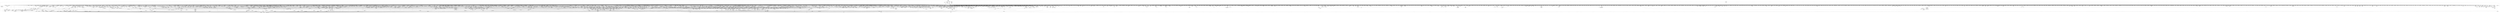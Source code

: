 digraph kerncollapsed {
    "do_raw_spin_lock_10" [color="black"];
    "rcu_segcblist_extract_done_cbs" [color="black"];
    "system_supports_mte_1" [color="black"];
    "sock_rmem_free" [color="black"];
    "ktime_get_mono_fast_ns" [color="black"];
    "Indirect call125" [color="black"];
    "_mix_pool_bytes" [color="black"];
    "Indirect call202" [color="black"];
    "folio_anon_vma" [color="black"];
    "console_srcu_read_lock" [color="black"];
    "update_rt_rq_load_avg" [color="black"];
    "sve_save_state" [color="black"];
    "post_ttbr_update_workaround" [color="black"];
    "set_pud" [color="black"];
    "folio_test_uptodate" [color="black"];
    "Indirect call164" [color="black"];
    "Indirect call20" [color="black"];
    "find_busiest_group" [color="black"];
    "xas_find_conflict" [color="black"];
    "__cmpxchg_case_acq_32.constprop.0_2" [color="black"];
    "arm_smccc_1_1_get_conduit" [color="black"];
    "__fget_light" [color="black"];
    "find_first_bit_6" [color="black"];
    "dequeue_load_avg" [color="black"];
    "find_next_bit_10" [color="black"];
    "Indirect call18" [color="black"];
    "Indirect call51" [color="black"];
    "page_ref_dec_and_test_2" [color="black"];
    "__kern_my_cpu_offset_21" [color="black"];
    "do_raw_spin_lock_24" [color="black"];
    "num_other_online_cpus" [color="black"];
    "ktime_get_real_ts64" [color="black"];
    "__kern_my_cpu_offset_15" [color="black"];
    "kthread_should_stop" [color="black"];
    "folio_evictable_1" [color="black"];
    "llist_del_first" [color="black"];
    "Indirect call88" [color="black"];
    "do_raw_spin_lock_11" [color="black"];
    "calc_wheel_index" [color="black"];
    "__finish_swait" [color="black"];
    "folio_total_mapcount" [color="black"];
    "migrate_disable" [color="black"];
    "do_raw_spin_lock_73" [color="black"];
    "Indirect call133" [color="black"];
    "efi_reboot" [color="black"];
    "rcu_segcblist_init" [color="black"];
    "__raw_spin_unlock_irq_23" [color="black"];
    "enqueue_timer" [color="black"];
    "workingset_eviction" [color="black"];
    "__raw_read_lock.constprop.0_5" [color="black"];
    "override_creds" [color="black"];
    "__count_vm_events" [color="black"];
    "Indirect call52" [color="black"];
    "io_acct_cancel_pending_work" [color="black"];
    "copy_page" [color="black"];
    "queued_spin_lock_slowpath" [color="black"];
    "_atomic_dec_and_lock" [color="black"];
    "wakeup_kswapd" [color="black"];
    "set_tlb_ubc_flush_pending" [color="black"];
    "chacha_permute" [color="black"];
    "mas_alloc_req.isra.0" [color="black"];
    "do_raw_spin_lock_25" [color="black"];
    "_find_first_zero_bit" [color="black"];
    "page_mapping" [color="black"];
    "test_ti_thread_flag_22" [color="black"];
    "__cmpxchg_case_mb_32_13" [color="black"];
    "__raw_spin_lock_43" [color="black"];
    "ptep_clear_flush" [color="black"];
    "security_inode_init_security_anon" [color="black"];
    "_prb_commit" [color="black"];
    "list_del_init_6" [color="black"];
    "__raw_spin_lock_irqsave.constprop.0_1" [color="black"];
    "tick_get_device" [color="black"];
    "__raw_spin_lock_irqsave_23" [color="black"];
    "__raw_spin_lock.constprop.0" [color="black"];
    "cpumask_next.constprop.0" [color="black"];
    "count_vm_event_1" [color="black"];
    "set_secondary_fwnode" [color="black"];
    "Indirect call1" [color="black"];
    "wb_stat_error" [color="black"];
    "set_task_cpu" [color="black"];
    "pcpu_block_update_hint_alloc" [color="black"];
    "skb_header_pointer_2" [color="black"];
    "__set_task_special" [color="black"];
    "data_alloc" [color="black"];
    "__kern_my_cpu_offset_91" [color="black"];
    "kernfs_next_descendant_post" [color="black"];
    "Indirect call173" [color="black"];
    "_find_first_and_bit" [color="black"];
    "tcp_get_info_chrono_stats" [color="black"];
    "folio_nr_pages" [color="black"];
    "sock_recvmsg" [color="black"];
    "__printk_cpu_sync_try_get" [color="black"];
    "copy_fd_bitmaps" [color="black"];
    "find_next_bit.constprop.0_7" [color="black"];
    "mas_prev_setup.constprop.0" [color="black"];
    "get_state_synchronize_rcu" [color="black"];
    "qdisc_run_begin" [color="black"];
    "tag_get" [color="black"];
    "bit_waitqueue" [color="black"];
    "do_raw_spin_lock_9" [color="black"];
    "deny_write_access.isra.0" [color="black"];
    "Indirect call105" [color="black"];
    "folio_nr_pages_4" [color="black"];
    "rcu_start_this_gp" [color="black"];
    "strcspn" [color="black"];
    "task_will_free_mem" [color="black"];
    "__raw_write_lock.constprop.0_1" [color="black"];
    "do_raw_spin_lock_41" [color="black"];
    "copy_thread" [color="black"];
    "io_wq_exit_start" [color="black"];
    "do_raw_spin_lock_23" [color="black"];
    "Indirect call67" [color="black"];
    "next_signal" [color="black"];
    "access_ok_39" [color="black"];
    "fsnotify_data_inode" [color="black"];
    "tty_driver_name" [color="black"];
    "Indirect call96" [color="black"];
    "is_rlimit_overlimit" [color="black"];
    "panic_smp_self_stop" [color="black"];
    "mas_adopt_children.isra.0" [color="black"];
    "set_ti_thread_flag" [color="black"];
    "folio_size" [color="black"];
    "cpumask_first" [color="black"];
    "folio_order" [color="black"];
    "test_tsk_need_resched" [color="black"];
    "skb_pfmemalloc" [color="black"];
    "move_linked_works" [color="black"];
    "mas_next_sibling" [color="black"];
    "clear_nonspinnable" [color="black"];
    "Indirect call45" [color="black"];
    "pageblock_skip_persistent" [color="black"];
    "rcu_segcblist_first_pend_cb" [color="black"];
    "arch_local_irq_restore_2" [color="black"];
    "desc_read_finalized_seq" [color="black"];
    "u64_stats_add_2" [color="black"];
    "Indirect call177" [color="black"];
    "pm_qos_update_flags" [color="black"];
    "irq_disable" [color="black"];
    "find_mergeable_anon_vma" [color="black"];
    "csum_block_add_ext" [color="black"];
    "Indirect call160" [color="black"];
    "cpudl_heapify" [color="black"];
    "mm_counter" [color="black"];
    "find_next_bit.constprop.0_1" [color="black"];
    "__raw_spin_unlock_irqrestore_9" [color="black"];
    "lru_note_cost" [color="black"];
    "fsnotify_connector_sb" [color="black"];
    "Indirect call183" [color="black"];
    "task_set_jobctl_pending" [color="black"];
    "rb_prev" [color="black"];
    "pcpu_chunk_refresh_hint" [color="black"];
    "mas_descend" [color="black"];
    "smp_call_function_many_cond" [color="black"];
    "do_raw_spin_lock_14" [color="black"];
    "do_raw_spin_lock_83" [color="black"];
    "kmap_local_page" [color="black"];
    "ma_slots" [color="black"];
    "__siphash_unaligned" [color="black"];
    "kobj_child_ns_ops" [color="black"];
    "Indirect call148" [color="black"];
    "Indirect call47" [color="black"];
    "__kern_my_cpu_offset_78" [color="black"];
    "rcu_poll_gp_seq_start" [color="black"];
    "__accumulate_pelt_segments" [color="black"];
    "__delay" [color="black"];
    "__finalize_skb_around" [color="black"];
    "__set_fixmap" [color="black"];
    "rseq_migrate" [color="black"];
    "Indirect call128" [color="black"];
    "do_kernel_restart" [color="black"];
    "update_misfit_status" [color="black"];
    "__cmpxchg_case_mb_64_7" [color="black"];
    "do_raw_spin_lock_65" [color="black"];
    "Indirect call12" [color="black"];
    "pgdat_balanced" [color="black"];
    "Indirect call150" [color="black"];
    "netdev_start_xmit" [color="black"];
    "Indirect call126" [color="black"];
    "do_raw_spin_lock_12" [color="black"];
    "rcu_segcblist_inc_len" [color="black"];
    "__dl_update" [color="black"];
    "timer_base.isra.0" [color="black"];
    "sk_memory_allocated_sub" [color="black"];
    "can_set_direct_map" [color="black"];
    "redirty_tail_locked" [color="black"];
    "page_ref_inc" [color="black"];
    "pud_clear_huge" [color="black"];
    "rpm_check_suspend_allowed" [color="black"];
    "pagefault_enable" [color="black"];
    "load_unaligned_zeropad_1" [color="black"];
    "__cmpxchg_case_mb_64" [color="black"];
    "queued_read_lock.constprop.0" [color="black"];
    "__raw_spin_lock_irq_26" [color="black"];
    "raw_spin_rq_unlock_irqrestore" [color="black"];
    "__mnt_drop_write_file" [color="black"];
    "skb_frag_ref" [color="black"];
    "__raw_spin_unlock_irqrestore_31" [color="black"];
    "data_push_tail" [color="black"];
    "clear_buddies.isra.0" [color="black"];
    "vma_fs_can_writeback" [color="black"];
    "unlock_mount_hash" [color="black"];
    "__raw_spin_unlock_irq" [color="black"];
    "mm_counter_file" [color="black"];
    "arch_send_call_function_ipi_mask" [color="black"];
    "kick_process" [color="black"];
    "mapping_allow_writable" [color="black"];
    "dec_rlimit_ucounts" [color="black"];
    "__irq_get_desc_lock" [color="black"];
    "__kern_my_cpu_offset_53" [color="black"];
    "Indirect call40" [color="black"];
    "rcu_poll_gp_seq_end_unlocked" [color="black"];
    "__raw_spin_lock.constprop.0_1" [color="black"];
    "__raw_spin_lock_irqsave_18" [color="black"];
    "__wake_up_common_lock" [color="black"];
    "set_pfnblock_flags_mask" [color="black"];
    "stackinfo_on_stack" [color="black"];
    "need_seqretry" [color="black"];
    "task_rq_unlock" [color="black"];
    "init_timer_key" [color="black"];
    "strnlen" [color="black"];
    "rcu_is_watching" [color="black"];
    "freezing_slow_path" [color="black"];
    "__kern_my_cpu_offset_62" [color="black"];
    "__lock_parent" [color="black"];
    "dl_set_overload.part.0" [color="black"];
    "tlb_flush_mmu_tlbonly_1" [color="black"];
    "set_ti_thread_flag_4" [color="black"];
    "__raw_spin_lock_irq_6" [color="black"];
    "io_run_local_work_continue" [color="black"];
    "audit_serial" [color="black"];
    "__task_rq_lock" [color="black"];
    "Indirect call142" [color="black"];
    "page_ref_inc_1" [color="black"];
    "osq_unlock" [color="black"];
    "kernfs_should_drain_open_files" [color="black"];
    "do_raw_spin_lock_28" [color="black"];
    "get_next_ino" [color="black"];
    "notifier_call_chain" [color="black"];
    "vma_needs_dirty_tracking" [color="black"];
    "__raw_spin_unlock_irqrestore_29" [color="black"];
    "mas_set_height" [color="black"];
    "pcpu_next_md_free_region" [color="black"];
    "Indirect call204" [color="black"];
    "try_to_unmap_flush" [color="black"];
    "list_del_init_8" [color="black"];
    "hlist_del_init_4" [color="black"];
    "irq_work_queue" [color="black"];
    "tls_preserve_current_state" [color="black"];
    "__io_acct_run_queue" [color="black"];
    "xa_find" [color="black"];
    "__set_task_comm" [color="black"];
    "raw_spin_rq_trylock" [color="black"];
    "zone_page_state_snapshot" [color="black"];
    "fsnotify_detach_connector_from_object" [color="black"];
    "__futex_queue" [color="black"];
    "__mutex_remove_waiter" [color="black"];
    "Indirect call156" [color="black"];
    "mapping_shrinkable_2" [color="black"];
    "__raw_spin_lock_irq_35" [color="black"];
    "__raw_spin_lock_irqsave_44" [color="black"];
    "__cmpxchg_case_acq_32.constprop.0_12" [color="black"];
    "pmd_clear_huge" [color="black"];
    "__cmpxchg_case_acq_32.constprop.0_5" [color="black"];
    "smp_call_function" [color="black"];
    "do_raw_spin_lock_48" [color="black"];
    "do_softirq_own_stack" [color="black"];
    "__srcu_read_lock" [color="black"];
    "Indirect call106" [color="black"];
    "page_vma_mapped_walk_done" [color="black"];
    "get_pfnblock_flags_mask" [color="black"];
    "Indirect call84" [color="black"];
    "__percpu_add_case_64_2" [color="black"];
    "find_next_zero_bit" [color="black"];
    "rcu_seq_start" [color="black"];
    "list_del_init_7" [color="black"];
    "Indirect call35" [color="black"];
    "device_links_read_lock" [color="black"];
    "pagefault_enable_1" [color="black"];
    "auditsc_get_stamp" [color="black"];
    "arch_send_call_function_single_ipi" [color="black"];
    "do_raw_spin_lock_57" [color="black"];
    "Indirect call181" [color="black"];
    "__xa_clear_mark" [color="black"];
    "memmove" [color="black"];
    "Indirect call9" [color="black"];
    "folio_activate_fn" [color="black"];
    "path_get" [color="black"];
    "__cmpxchg_case_acq_64_1" [color="black"];
    "mas_push_data" [color="black"];
    "hrtimer_try_to_cancel" [color="black"];
    "lazy_max_pages" [color="black"];
    "Indirect call93" [color="black"];
    "futex_q_lock" [color="black"];
    "skb_has_frag_list" [color="black"];
    "__percpu_add_case_64_6" [color="black"];
    "blake2s_compress" [color="black"];
    "__skb_set_length_1" [color="black"];
    "filemap_check_errors" [color="black"];
    "__raw_spin_unlock_irq_5" [color="black"];
    "defer_console_output" [color="black"];
    "__io_put_kbuf_list" [color="black"];
    "__cmpxchg_case_mb_64_1" [color="black"];
    "kernfs_leftmost_descendant" [color="black"];
    "do_raw_spin_lock.constprop.0_13" [color="black"];
    "Indirect call102" [color="black"];
    "strscpy" [color="black"];
    "__raw_spin_unlock_irq_3" [color="black"];
    "Indirect call213" [color="black"];
    "free_pcppages_bulk" [color="black"];
    "set_next_task" [color="black"];
    "qdisc_qstats_cpu_qlen_dec" [color="black"];
    "to_desc" [color="black"];
    "do_raw_spin_lock" [color="black"];
    "audit_rate_check.part.0" [color="black"];
    "compaction_suitable" [color="black"];
    "__raw_spin_lock_irq_31" [color="black"];
    "Indirect call39" [color="black"];
    "__percpu_add_case_64_1" [color="black"];
    "mas_next_setup.constprop.0" [color="black"];
    "access_ok_12" [color="black"];
    "__kern_my_cpu_offset_74" [color="black"];
    "tag_clear" [color="black"];
    "sane_fdtable_size" [color="black"];
    "arch_local_irq_save" [color="black"];
    "rcu_exp_jiffies_till_stall_check" [color="black"];
    "pde_subdir_first" [color="black"];
    "inode_maybe_inc_iversion" [color="black"];
    "Indirect call89" [color="black"];
    "pvm_find_va_enclose_addr" [color="black"];
    "__skb_zcopy_downgrade_managed" [color="black"];
    "io_cancel_task_cb" [color="black"];
    "rt_mutex_init_proxy_locked" [color="black"];
    "hrtimer_start_expires" [color="black"];
    "__raw_spin_lock_28" [color="black"];
    "find_vma_prev" [color="black"];
    "__raw_spin_lock_irq_3" [color="black"];
    "__raw_spin_unlock_irq_7" [color="black"];
    "io_run_cancel" [color="black"];
    "do_raw_spin_lock_44" [color="black"];
    "find_next_bit_18" [color="black"];
    "jiffies_to_msecs" [color="black"];
    "__init_swait_queue_head" [color="black"];
    "Indirect call110" [color="black"];
    "__raw_spin_lock_irqsave_19" [color="black"];
    "skb_may_tx_timestamp.part.0" [color="black"];
    "pid_nr_ns" [color="black"];
    "__bitmap_set" [color="black"];
    "select_collect2" [color="black"];
    "arch_local_irq_enable_2" [color="black"];
    "mab_shift_right" [color="black"];
    "ihold" [color="black"];
    "mutex_spin_on_owner" [color="black"];
    "mas_leaf_max_gap" [color="black"];
    "update_pm_runtime_accounting" [color="black"];
    "mte_sync_tags" [color="black"];
    "need_active_balance" [color="black"];
    "io_should_retry_thread" [color="black"];
    "rb_erase" [color="black"];
    "sock_inuse_add" [color="black"];
    "find_vm_area" [color="black"];
    "Indirect call42" [color="black"];
    "mas_wr_walk_descend" [color="black"];
    "device_match_devt" [color="black"];
    "_compound_head_1" [color="black"];
    "arch_teardown_dma_ops" [color="black"];
    "io_is_timeout_noseq" [color="black"];
    "console_is_usable" [color="black"];
    "_find_first_bit" [color="black"];
    "dequeue_task" [color="black"];
    "mte_parent_slot" [color="black"];
    "pte_offset_kernel.isra.0" [color="black"];
    "desc_make_reusable" [color="black"];
    "cpu_do_switch_mm" [color="black"];
    "do_raw_spin_lock_34" [color="black"];
    "Indirect call58" [color="black"];
    "tick_get_broadcast_mask" [color="black"];
    "noop_dirty_folio" [color="black"];
    "arch_local_irq_save_5" [color="black"];
    "wake_up_bit" [color="black"];
    "__raw_spin_unlock_irq_25" [color="black"];
    "Indirect call168" [color="black"];
    "copy_user_highpage" [color="black"];
    "__raw_spin_lock_irqsave_41" [color="black"];
    "pcpu_unit_page_offset" [color="black"];
    "count_vm_events_1" [color="black"];
    "Indirect call151" [color="black"];
    "Indirect call130" [color="black"];
    "fsnotify_put_sb_connectors" [color="black"];
    "__kern_my_cpu_offset_37" [color="black"];
    "__xchg_case_mb_64.constprop.0_3" [color="black"];
    "page_ref_inc_3" [color="black"];
    "list_del_init" [color="black"];
    "sched_post_fork" [color="black"];
    "__raw_spin_unlock_irqrestore_10" [color="black"];
    "__wake_up_bit" [color="black"];
    "osq_wait_next" [color="black"];
    "cpumask_empty_3" [color="black"];
    "this_cpu_has_cap.part.0" [color="black"];
    "u64_stats_add_1" [color="black"];
    "irq_set_thread_affinity" [color="black"];
    "mab_calc_split" [color="black"];
    "__init_rwsem" [color="black"];
    "prb_reserve" [color="black"];
    "vma_last_pgoff" [color="black"];
    "Indirect call212" [color="black"];
    "mte_destroy_descend.constprop.0" [color="black"];
    "folio_nr_pages_2" [color="black"];
    "cpu_online_2" [color="black"];
    "has_managed_dma" [color="black"];
    "Indirect call49" [color="black"];
    "sync_rcu_exp_done_unlocked" [color="black"];
    "do_raw_spin_lock_37" [color="black"];
    "__raw_spin_lock_irq_1" [color="black"];
    "need_mlock_drain" [color="black"];
    "__prepare_to_swait" [color="black"];
    "__irq_disable" [color="black"];
    "pde_subdir_find" [color="black"];
    "pcpu_alloc_area" [color="black"];
    "vma_interval_tree_insert" [color="black"];
    "addr_to_vb_xa" [color="black"];
    "__futex_unqueue" [color="black"];
    "__mnt_is_readonly" [color="black"];
    "pm_runtime_put_noidle_2" [color="black"];
    "prep_new_page" [color="black"];
    "check_vma_flags" [color="black"];
    "__irq_domain_activate_irq" [color="black"];
    "tlb_flush_1" [color="black"];
    "io_wq_work_match_item" [color="black"];
    "__percpu_down_write_trylock" [color="black"];
    "smp_call_function_many" [color="black"];
    "pm_ops_is_empty" [color="black"];
    "__irq_domain_deactivate_irq" [color="black"];
    "vma_is_secretmem" [color="black"];
    "cpu_timer_dequeue" [color="black"];
    "add_wait_queue_exclusive" [color="black"];
    "skb_flow_get_icmp_tci" [color="black"];
    "cpudl_heapify_up" [color="black"];
    "futex_q_unlock" [color="black"];
    "rcu_gp_is_expedited" [color="black"];
    "futex_hb_waiters_dec" [color="black"];
    "test_and_set_ti_thread_flag_1" [color="black"];
    "zone_watermark_ok" [color="black"];
    "__clear_close_on_exec.isra.0" [color="black"];
    "__bitmap_weight" [color="black"];
    "__skb_fill_page_desc" [color="black"];
    "folio_not_mapped" [color="black"];
    "arch_local_irq_save_1" [color="black"];
    "__raw_spin_trylock_1" [color="black"];
    "mtree_range_walk" [color="black"];
    "fd_install" [color="black"];
    "oom_unkillable_task.isra.0" [color="black"];
    "rcu_exp_need_qs" [color="black"];
    "simple_xattr_space" [color="black"];
    "tk_clock_read" [color="black"];
    "_copy_from_iter" [color="black"];
    "folio_nr_pages_1" [color="black"];
    "avg_vruntime" [color="black"];
    "__count_vm_events_2" [color="black"];
    "Indirect call185" [color="black"];
    "__raw_spin_lock_18" [color="black"];
    "__bitmap_equal" [color="black"];
    "Indirect call200" [color="black"];
    "update_sd_lb_stats" [color="black"];
    "arch_local_irq_restore" [color="black"];
    "security_d_instantiate" [color="black"];
    "Indirect call101" [color="black"];
    "find_first_bit_4" [color="black"];
    "vma_address" [color="black"];
    "copy_highpage" [color="black"];
    "xas_not_node" [color="black"];
    "xas_error.isra.0" [color="black"];
    "__cmpxchg_case_acq_32.constprop.0_20" [color="black"];
    "idle_cpu" [color="black"];
    "membarrier_update_current_mm" [color="black"];
    "skb_header_cloned" [color="black"];
    "pcpu_block_update" [color="black"];
    "test_and_set_bit_lock.constprop.0" [color="black"];
    "mte_set_pivot" [color="black"];
    "Indirect call53" [color="black"];
    "Indirect call19" [color="black"];
    "maybe_mkwrite.isra.0" [color="black"];
    "xa_find_after" [color="black"];
    "do_raw_spin_lock_72" [color="black"];
    "smp_call_function_single" [color="black"];
    "__raw_spin_unlock_irqrestore_15" [color="black"];
    "folio_mark_dirty" [color="black"];
    "lru_note_cost_refault" [color="black"];
    "resched_curr" [color="black"];
    "dev_pm_disable_wake_irq_check" [color="black"];
    "__percpu_add_case_64.constprop.0_1" [color="black"];
    "Indirect call174" [color="black"];
    "do_raw_spin_lock_85" [color="black"];
    "__raw_spin_lock_bh.constprop.0_5" [color="black"];
    "__cmpxchg_case_acq_32.constprop.0" [color="black"];
    "__raw_spin_lock_irqsave_39" [color="black"];
    "__cmpxchg_case_mb_64_2" [color="black"];
    "find_task_by_vpid" [color="black"];
    "tsk_fork_get_node" [color="black"];
    "fsnotify_first_mark" [color="black"];
    "task_work_cancel_match" [color="black"];
    "pcpu_size_to_slot" [color="black"];
    "osq_lock" [color="black"];
    "Indirect call13" [color="black"];
    "__raw_spin_unlock_irqrestore_8" [color="black"];
    "Indirect call72" [color="black"];
    "__raw_spin_lock_4" [color="black"];
    "__list_del_entry_2" [color="black"];
    "find_next_bit.constprop.0_5" [color="black"];
    "find_first_bit_1" [color="black"];
    "vm_commit_limit" [color="black"];
    "process_shares_mm" [color="black"];
    "rcu_poll_gp_seq_start_unlocked" [color="black"];
    "recalc_sigpending_tsk" [color="black"];
    "__pi_strcmp" [color="black"];
    "ttwu_do_activate.constprop.0" [color="black"];
    "mas_wr_store_setup" [color="black"];
    "enqueue_task" [color="black"];
    "mas_wr_walk_index.isra.0" [color="black"];
    "irq_work_claim" [color="black"];
    "signalfd_cleanup" [color="black"];
    "post_alloc_hook" [color="black"];
    "do_raw_spin_lock_2" [color="black"];
    "io_cancel_ctx_cb" [color="black"];
    "mmgrab_1" [color="black"];
    "signal_pending_11" [color="black"];
    "no_page_table" [color="black"];
    "__raw_read_lock.constprop.0_1" [color="black"];
    "put_ldops.constprop.0" [color="black"];
    "current_is_kswapd" [color="black"];
    "clear_ti_thread_flag_6" [color="black"];
    "call_on_irq_stack" [color="black"];
    "__kern_my_cpu_offset_50" [color="black"];
    "Indirect call83" [color="black"];
    "gfp_pfmemalloc_allowed" [color="black"];
    "wq_worker_running" [color="black"];
    "tag_set" [color="black"];
    "find_worker_executing_work" [color="black"];
    "io_cancel_req_match" [color="black"];
    "Indirect call3" [color="black"];
    "cpumask_any_distribute" [color="black"];
    "__task_pid_nr_ns" [color="black"];
    "rt_mutex_slowtrylock" [color="black"];
    "mutex_trylock" [color="black"];
    "mas_find" [color="black"];
    "Indirect call211" [color="black"];
    "irq_work_single" [color="black"];
    "__percpu_counter_sum" [color="black"];
    "Indirect call71" [color="black"];
    "system_supports_address_auth_1" [color="black"];
    "do_raw_spin_lock.constprop.0_6" [color="black"];
    "do_raw_spin_lock_117" [color="black"];
    "security_file_set_fowner" [color="black"];
    "remove_nodes.constprop.0" [color="black"];
    "Indirect call29" [color="black"];
    "lockref_mark_dead" [color="black"];
    "copy_to_user_page" [color="black"];
    "do_raw_spin_lock_7" [color="black"];
    "kobj_ns_ops" [color="black"];
    "prepend_name" [color="black"];
    "__raw_spin_lock_21" [color="black"];
    "do_raw_spin_lock_66" [color="black"];
    "is_software_node" [color="black"];
    "arm64_kernel_unmapped_at_el0_3" [color="black"];
    "kmem_valid_obj" [color="black"];
    "__raw_spin_lock_irqsave_11" [color="black"];
    "update_curr" [color="black"];
    "do_raw_spin_lock_38" [color="black"];
    "zone_watermark_ok_safe" [color="black"];
    "Indirect call141" [color="black"];
    "current_wq_worker" [color="black"];
    "task_call_func" [color="black"];
    "__wb_writeout_add" [color="black"];
    "pick_next_pushable_dl_task" [color="black"];
    "__percpu_add_return_case_32_1" [color="black"];
    "Indirect call8" [color="black"];
    "rb_next" [color="black"];
    "__local_bh_enable_ip" [color="black"];
    "__raw_write_unlock_irq_4" [color="black"];
    "pcpu_find_block_fit" [color="black"];
    "qdisc_qstats_cpu_backlog_dec" [color="black"];
    "blake2s_final" [color="black"];
    "shrink_lock_dentry" [color="black"];
    "mod_zone_page_state" [color="black"];
    "rt_mutex_futex_trylock" [color="black"];
    "__raw_spin_lock_irq_43" [color="black"];
    "timer_reduce" [color="black"];
    "do_raw_spin_lock_99" [color="black"];
    "rt_mutex_proxy_unlock" [color="black"];
    "page_ref_add_1" [color="black"];
    "mapping_shrinkable" [color="black"];
    "__raw_spin_lock_irqsave.constprop.0_2" [color="black"];
    "mte_zero_clear_page_tags" [color="black"];
    "tlb_flush" [color="black"];
    "mab_no_null_split" [color="black"];
    "rcu_segcblist_move_seglen" [color="black"];
    "do_raw_spin_lock_93" [color="black"];
    "___d_drop" [color="black"];
    "list_del_3" [color="black"];
    "futex_cmpxchg_value_locked" [color="black"];
    "mnt_get_count" [color="black"];
    "try_release_thread_stack_to_cache" [color="black"];
    "xa_load" [color="black"];
    "rcu_segcblist_enqueue" [color="black"];
    "set_cpu_online" [color="black"];
    "desc_read" [color="black"];
    "pte_mkdirty" [color="black"];
    "__kern_my_cpu_offset_134" [color="black"];
    "chacha_block_generic" [color="black"];
    "Indirect call190" [color="black"];
    "__find_vmap_area.constprop.0" [color="black"];
    "pte_to_swp_entry_2" [color="black"];
    "arch_asym_cpu_priority" [color="black"];
    "Indirect call99" [color="black"];
    "cpu_mitigations_off" [color="black"];
    "strcpy" [color="black"];
    "Indirect call16" [color="black"];
    "Indirect call79" [color="black"];
    "__wake_up_common" [color="black"];
    "__percpu_add_case_32_3" [color="black"];
    "do_raw_spin_lock_118" [color="black"];
    "__raw_spin_lock_irq_12" [color="black"];
    "update_rq_clock" [color="black"];
    "__printk_safe_enter" [color="black"];
    "Indirect call6" [color="black"];
    "__iget" [color="black"];
    "skb_zcopy" [color="black"];
    "fpsimd_save_state" [color="black"];
    "count_vm_events_2" [color="black"];
    "purge_fragmented_block" [color="black"];
    "__kern_my_cpu_offset_76" [color="black"];
    "task_rq_lock" [color="black"];
    "freezing" [color="black"];
    "cpu_clock_sample_group" [color="black"];
    "__raw_spin_lock_irq_21" [color="black"];
    "__kern_my_cpu_offset_19" [color="black"];
    "__anon_vma_interval_tree_augment_rotate" [color="black"];
    "__update_load_avg_se" [color="black"];
    "steal_suitable_fallback" [color="black"];
    "system_supports_tlb_range_1" [color="black"];
    "__raw_write_lock_irq" [color="black"];
    "tlb_flush_mmu_tlbonly" [color="black"];
    "mas_next" [color="black"];
    "strchr" [color="black"];
    "compaction_zonelist_suitable" [color="black"];
    "anon_vma_interval_tree_insert" [color="black"];
    "rcu_accelerate_cbs" [color="black"];
    "bstats_update" [color="black"];
    "mutex_can_spin_on_owner" [color="black"];
    "__raw_spin_lock_irqsave_50" [color="black"];
    "ktime_get_with_offset" [color="black"];
    "__cmpwait_case_32_1" [color="black"];
    "enqueue_pushable_dl_task" [color="black"];
    "fatal_signal_pending_5" [color="black"];
    "tty_update_time" [color="black"];
    "list_splice_tail_init" [color="black"];
    "Indirect call77" [color="black"];
    "skb_checksum" [color="black"];
    "do_raw_spin_lock_5" [color="black"];
    "__disable_irq" [color="black"];
    "data_check_size" [color="black"];
    "find_next_bit_17" [color="black"];
    "arm64_kernel_unmapped_at_el0_2" [color="black"];
    "__raw_write_lock_irq_1" [color="black"];
    "igrab" [color="black"];
    "number" [color="black"];
    "__raw_spin_lock_irqsave_6" [color="black"];
    "memset" [color="black"];
    "task_sigpending_2" [color="black"];
    "Indirect call92" [color="black"];
    "io_prep_async_work" [color="black"];
    "_atomic_dec_and_lock_irqsave" [color="black"];
    "__raw_spin_lock_irq_7" [color="black"];
    "__dev_fwnode" [color="black"];
    "read_sanitised_ftr_reg" [color="black"];
    "hrtimer_reprogram.constprop.0" [color="black"];
    "pgattr_change_is_safe" [color="black"];
    "__raw_spin_unlock_irq_20" [color="black"];
    "Indirect call161" [color="black"];
    "next_online_pgdat" [color="black"];
    "sk_leave_memory_pressure" [color="black"];
    "cpumask_next_and" [color="black"];
    "tty_ldisc_close" [color="black"];
    "Indirect call140" [color="black"];
    "can_migrate_task" [color="black"];
    "cpu_util_cfs" [color="black"];
    "arm_timer" [color="black"];
    "system_supports_mte" [color="black"];
    "skb_queue_tail" [color="black"];
    "other_cpu_in_panic" [color="black"];
    "compound_order" [color="black"];
    "move_addr_to_user" [color="black"];
    "__page_set_anon_rmap" [color="black"];
    "do_raw_spin_lock_45" [color="black"];
    "folio_mapped_3" [color="black"];
    "rcu_segcblist_advance" [color="black"];
    "__raw_read_unlock.constprop.0_2" [color="black"];
    "__kern_my_cpu_offset_36" [color="black"];
    "_find_next_or_bit" [color="black"];
    "__pi_memcmp" [color="black"];
    "do_raw_spin_lock_46" [color="black"];
    "do_raw_spin_lock_16" [color="black"];
    "attach_entity_load_avg" [color="black"];
    "page_try_share_anon_rmap" [color="black"];
    "_compound_head_7" [color="black"];
    "pid_task" [color="black"];
    "wakeup_kcompactd" [color="black"];
    "Indirect call55" [color="black"];
    "free_unref_page_commit" [color="black"];
    "percpu_ref_put_many" [color="black"];
    "fsnotify_group_assert_locked" [color="black"];
    "do_raw_spin_lock_36" [color="black"];
    "cpudl_set" [color="black"];
    "fatal_signal_pending_6" [color="black"];
    "Indirect call17" [color="black"];
    "group_classify" [color="black"];
    "page_ref_add" [color="black"];
    "__cmpxchg_case_64.isra.0" [color="black"];
    "__raw_spin_lock_15" [color="black"];
    "__wake_q_add" [color="black"];
    "folio_evictable" [color="black"];
    "Indirect call74" [color="black"];
    "xas_clear_mark" [color="black"];
    "rcu_gpnum_ovf" [color="black"];
    "xas_next_entry" [color="black"];
    "unmask_irq" [color="black"];
    "d_shrink_del" [color="black"];
    "Indirect call194" [color="black"];
    "gup_signal_pending" [color="black"];
    "fpsimd_flush_task_state" [color="black"];
    "xas_init_marks" [color="black"];
    "Indirect call43" [color="black"];
    "is_subdir" [color="black"];
    "list_move_1" [color="black"];
    "__wait_for_common" [color="black"];
    "Indirect call80" [color="black"];
    "__raw_spin_lock_31" [color="black"];
    "__kern_my_cpu_offset_71" [color="black"];
    "Indirect call65" [color="black"];
    "find_task_by_pid_ns" [color="black"];
    "____core____" [color="kernel"];
    "percpu_counter_add" [color="black"];
    "__acct_reclaim_writeback" [color="black"];
    "atomic_notifier_call_chain" [color="black"];
    "Indirect call186" [color="black"];
    "drain_local_pages" [color="black"];
    "fpsimd_preserve_current_state" [color="black"];
    "__cmpxchg_case_acq_32.constprop.0_16" [color="black"];
    "Indirect call159" [color="black"];
    "cpu_switch_to" [color="black"];
    "fatal_signal_pending" [color="black"];
    "anon_vma_interval_tree_remove" [color="black"];
    "mas_is_err" [color="black"];
    "ma_dead_node" [color="black"];
    "__raw_spin_lock_52" [color="black"];
    "unlock_page" [color="black"];
    "list_move_tail" [color="black"];
    "sched_ttwu_pending" [color="black"];
    "__raw_spin_unlock_irqrestore_21" [color="black"];
    "vmalloc_to_page" [color="black"];
    "fsnotify_compare_groups" [color="black"];
    "find_next_zero_bit_1" [color="black"];
    "__cmpxchg_case_64" [color="black"];
    "Indirect call120" [color="black"];
    "mte_clear_page_tags" [color="black"];
    "audit_string_contains_control" [color="black"];
    "console_trylock" [color="black"];
    "search_cmp_ftr_reg" [color="black"];
    "idr_find" [color="black"];
    "put_cpu_fpsimd_context" [color="black"];
    "desc_make_final" [color="black"];
    "Indirect call206" [color="black"];
    "raw_spin_rq_unlock" [color="black"];
    "get_arm64_ftr_reg" [color="black"];
    "fasync_insert_entry" [color="black"];
    "page_move_anon_rmap" [color="black"];
    "synchronize_rcu.part.0" [color="black"];
    "get_work_pwq" [color="black"];
    "do_raw_spin_lock_80" [color="black"];
    "sched_clock_noinstr" [color="black"];
    "list_del_4" [color="black"];
    "arch_local_irq_save_4" [color="black"];
    "Indirect call91" [color="black"];
    "__skb_set_length" [color="black"];
    "__rt_mutex_slowtrylock" [color="black"];
    "__reuseport_detach_sock.isra.0" [color="black"];
    "__rpm_get_callback" [color="black"];
    "__irq_put_desc_unlock" [color="black"];
    "cpu_util.constprop.0" [color="black"];
    "test_ti_thread_flag_30" [color="black"];
    "arch_get_random_longs" [color="black"];
    "d_find_alias" [color="black"];
    "__zone_watermark_ok" [color="black"];
    "__arm64_sys_recv" [color="black"];
    "__do_once_start" [color="black"];
    "kmap_atomic_1" [color="black"];
    "mas_allocated.isra.0" [color="black"];
    "wb_io_lists_depopulated" [color="black"];
    "__raw_spin_lock.constprop.0_2" [color="black"];
    "__raw_spin_lock_irq_5" [color="black"];
    "prepare_to_wait_exclusive" [color="black"];
    "timerqueue_add" [color="black"];
    "put_prev_task" [color="black"];
    "__raw_spin_lock_irqsave_4" [color="black"];
    "__pageblock_pfn_to_page" [color="black"];
    "do_raw_spin_lock_33" [color="black"];
    "task_clear_jobctl_trapping" [color="black"];
    "_raw_spin_rq_lock_irqsave" [color="black"];
    "Indirect call46" [color="black"];
    "inactive_is_low.constprop.0" [color="black"];
    "__wake_up" [color="black"];
    "set_swapper_pgd" [color="black"];
    "mas_find_child" [color="black"];
    "mnt_dec_writers" [color="black"];
    "__cmpxchg_case_acq_32.constprop.0_10" [color="black"];
    "Indirect call38" [color="black"];
    "io_wq_cancel_pending_work" [color="black"];
    "__raw_spin_unlock_irq_37" [color="black"];
    "__kern_my_cpu_offset_51" [color="black"];
    "__percpu_add_case_32_15" [color="black"];
    "strscpy_pad" [color="black"];
    "memzero_explicit" [color="black"];
    "Indirect call135" [color="black"];
    "bsearch" [color="black"];
    "Indirect call193" [color="black"];
    "Indirect call94" [color="black"];
    "__skb_dequeue_3" [color="black"];
    "local_cpu_stop" [color="black"];
    "do_raw_spin_lock_60" [color="black"];
    "__raw_spin_unlock_irq_6" [color="black"];
    "__sys_recvfrom" [color="black"];
    "page_ref_inc_4" [color="black"];
    "release_thread" [color="black"];
    "Indirect call192" [color="black"];
    "posix_cputimers_group_init" [color="black"];
    "_double_lock_balance" [color="black"];
    "inode_lru_list_del" [color="black"];
    "replace_mark_chunk" [color="black"];
    "Indirect call138" [color="black"];
    "split_page" [color="black"];
    "ptrauth_keys_install_user" [color="black"];
    "cpu_active" [color="black"];
    "__raw_spin_lock_irqsave_17" [color="black"];
    "queued_read_unlock.constprop.0_2" [color="black"];
    "__cmpxchg_case_mb_32_10" [color="black"];
    "prepend_path" [color="black"];
    "add_mm_rss_vec" [color="black"];
    "Indirect call26" [color="black"];
    "_prb_read_valid" [color="black"];
    "security_capable" [color="black"];
    "cpuhp_invoke_callback" [color="black"];
    "Indirect call144" [color="black"];
    "PageMovable" [color="black"];
    "Indirect call196" [color="black"];
    "move_freelist_tail" [color="black"];
    "kill_device" [color="black"];
    "__irq_work_queue_local" [color="black"];
    "find_next_bit.constprop.0_21" [color="black"];
    "get_cred" [color="black"];
    "dcache_clean_pou" [color="black"];
    "timespec64_equal" [color="black"];
    "__cmpxchg_case_mb_32_4" [color="black"];
    "aio_nr_sub" [color="black"];
    "Indirect call44" [color="black"];
    "Indirect call166" [color="black"];
    "__tlb_reset_range" [color="black"];
    "__percpu_add_case_32_8" [color="black"];
    "workingset_test_recent" [color="black"];
    "arch_timer_evtstrm_available" [color="black"];
    "is_migration_entry" [color="black"];
    "add_timer_on" [color="black"];
    "__raw_spin_unlock_irqrestore.constprop.0_2" [color="black"];
    "IS_ERR_OR_NULL_3" [color="black"];
    "Indirect call54" [color="black"];
    "__fprop_add_percpu" [color="black"];
    "__raw_spin_lock_54" [color="black"];
    "__wb_calc_thresh" [color="black"];
    "add_timer" [color="black"];
    "Indirect call41" [color="black"];
    "exit_task_stack_account" [color="black"];
    "ktime_get" [color="black"];
    "Indirect call182" [color="black"];
    "audit_uid_comparator" [color="black"];
    "lowest_in_progress" [color="black"];
    "raw_spin_rq_lock" [color="black"];
    "extract_entropy.constprop.0" [color="black"];
    "__raw_spin_unlock_irq_12" [color="black"];
    "__init_waitqueue_head" [color="black"];
    "__srcu_read_unlock" [color="black"];
    "plist_add" [color="black"];
    "pcpu_chunk_slot" [color="black"];
    "io_match_task_safe" [color="black"];
    "__percpu_add_case_64_3" [color="black"];
    "Indirect call4" [color="black"];
    "arch_smp_send_reschedule" [color="black"];
    "task_join_group_stop" [color="black"];
    "pick_next_task_idle" [color="black"];
    "xas_next_entry.constprop.0" [color="black"];
    "mas_next_range" [color="black"];
    "__fprop_add_percpu_max" [color="black"];
    "list_del_init_3" [color="black"];
    "qdisc_maybe_clear_missed" [color="black"];
    "__raw_spin_lock_26" [color="black"];
    "update_cached_migrate" [color="black"];
    "mas_set_alloc_req" [color="black"];
    "__lock_task_sighand" [color="black"];
    "__xchg_case_mb_64.constprop.0_2" [color="black"];
    "mutex_is_locked" [color="black"];
    "lock_mnt_tree" [color="black"];
    "__raw_spin_lock" [color="black"];
    "lock_timer_base" [color="black"];
    "dput_to_list" [color="black"];
    "lockref_put_return" [color="black"];
    "prb_first_valid_seq" [color="black"];
    "mte_update_gcr_excl.isra.0" [color="black"];
    "folio_size_2" [color="black"];
    "sock_flag_3" [color="black"];
    "radix_tree_iter_tag_clear" [color="black"];
    "u64_stats_inc" [color="black"];
    "sme_save_state" [color="black"];
    "__mod_zone_page_state" [color="black"];
    "kmalloc_size_roundup" [color="black"];
    "mas_pop_node" [color="black"];
    "Indirect call81" [color="black"];
    "d_path" [color="black"];
    "ktime_get_coarse_real_ts64" [color="black"];
    "get_ldops" [color="black"];
    "test_ti_thread_flag_21" [color="black"];
    "domain_dirty_limits" [color="black"];
    "system_supports_tlb_range" [color="black"];
    "percpu_ref_put_many.constprop.0_1" [color="black"];
    "net_eq_idr" [color="black"];
    "page_ref_dec_and_test" [color="black"];
    "kernfs_root" [color="black"];
    "__raw_spin_unlock_irq_18" [color="black"];
    "ktime_add_safe" [color="black"];
    "Indirect call10" [color="black"];
    "irq_get_irq_data" [color="black"];
    "to_kthread" [color="black"];
    "rt_mutex_top_waiter" [color="black"];
    "__posix_timers_find" [color="black"];
    "deactivate_task" [color="black"];
    "sock_rfree" [color="black"];
    "__cmpxchg_case_acq_32.constprop.0_13" [color="black"];
    "Indirect call197" [color="black"];
    "__cmpxchg_case_rel_64" [color="black"];
    "check_stable_address_space" [color="black"];
    "__raw_spin_lock_irqsave.constprop.0_9" [color="black"];
    "__kern_my_cpu_offset_77" [color="black"];
    "Indirect call118" [color="black"];
    "__cmpxchg_case_mb_64_4" [color="black"];
    "Indirect call2" [color="black"];
    "sched_clock_cpu" [color="black"];
    "do_raw_spin_lock_63" [color="black"];
    "signal_pending_state" [color="black"];
    "__raw_spin_lock_irqsave_42" [color="black"];
    "folio_try_get_rcu" [color="black"];
    "update_cfs_rq_load_avg.isra.0" [color="black"];
    "percpu_counter_dec" [color="black"];
    "__mnt_want_write" [color="black"];
    "memblock_is_map_memory" [color="black"];
    "next_zone" [color="black"];
    "skb_copy_bits" [color="black"];
    "Indirect call203" [color="black"];
    "double_unlock_balance" [color="black"];
    "do_raw_spin_lock.constprop.0_10" [color="black"];
    "__raw_spin_lock_irq.constprop.0_1" [color="black"];
    "__mutex_trylock_common" [color="black"];
    "test_ti_thread_flag_1" [color="black"];
    "__raw_spin_unlock_irq.constprop.0_1" [color="black"];
    "do_raw_spin_lock_1" [color="black"];
    "pte_to_swp_entry" [color="black"];
    "move_freepages_block" [color="black"];
    "lru_deactivate_fn" [color="black"];
    "do_raw_spin_lock.constprop.0_14" [color="black"];
    "copyin" [color="black"];
    "__raw_spin_lock_irqsave_7" [color="black"];
    "Indirect call7" [color="black"];
    "Indirect call205" [color="black"];
    "test_ti_thread_flag_19" [color="black"];
    "mas_prev_range" [color="black"];
    "Indirect call69" [color="black"];
    "__kern_my_cpu_offset_60" [color="black"];
    "__cmpxchg_case_acq_32" [color="black"];
    "__cmpxchg_case_rel_32" [color="black"];
    "auditd_test_task" [color="black"];
    "__kern_my_cpu_offset_61" [color="black"];
    "__raw_spin_lock_irq_32" [color="black"];
    "__raw_spin_trylock_4" [color="black"];
    "__cmpxchg_case_acq_32.constprop.0_18" [color="black"];
    "__cmpxchg_case_acq_32.constprop.0_19" [color="black"];
    "Indirect call68" [color="black"];
    "pmd_set_huge" [color="black"];
    "clear_page" [color="black"];
    "mte_thread_switch" [color="black"];
    "dev_to_swnode" [color="black"];
    "do_raw_spin_lock_87" [color="black"];
    "Indirect call22" [color="black"];
    "rcu_cblist_init" [color="black"];
    "Indirect call123" [color="black"];
    "Indirect call97" [color="black"];
    "console_srcu_read_unlock" [color="black"];
    "find_buddy_page_pfn" [color="black"];
    "__try_to_del_timer_sync" [color="black"];
    "rcu_inkernel_boot_has_ended" [color="black"];
    "xas_retry" [color="black"];
    "xas_reload" [color="black"];
    "sub_running_bw.isra.0" [color="black"];
    "__clear_open_fd" [color="black"];
    "new_context" [color="black"];
    "propagate_mount_unlock" [color="black"];
    "__raw_spin_lock_irq_18" [color="black"];
    "find_next_bit_7" [color="black"];
    "rcu_advance_cbs" [color="black"];
    "folio_mapped" [color="black"];
    "do_raw_spin_lock_42" [color="black"];
    "__flush_tlb_page_nosync" [color="black"];
    "__hrtimer_get_next_event" [color="black"];
    "file_ns_capable" [color="black"];
    "cpumask_and" [color="black"];
    "__list_del_entry" [color="black"];
    "Indirect call78" [color="black"];
    "iov_iter_revert" [color="black"];
    "task_curr" [color="black"];
    "__raw_spin_unlock_irqrestore_11" [color="black"];
    "arch_local_irq_disable_2" [color="black"];
    "fsnotify" [color="black"];
    "_compound_head_5" [color="black"];
    "Indirect call76" [color="black"];
    "Indirect call85" [color="black"];
    "io_schedule_prepare" [color="black"];
    "__raw_spin_trylock_3" [color="black"];
    "pmd_offset.isra.0" [color="black"];
    "security_audit_rule_match" [color="black"];
    "eventfd_signal_mask" [color="black"];
    "Indirect call70" [color="black"];
    "xa_is_node" [color="black"];
    "__hrtimer_next_event_base.constprop.0" [color="black"];
    "cpus_share_cache" [color="black"];
    "Indirect call155" [color="black"];
    "Indirect call28" [color="black"];
    "do_raw_spin_lock_61" [color="black"];
    "__kern_my_cpu_offset_2" [color="black"];
    "hrtimer_start_range_ns" [color="black"];
    "slab_is_available" [color="black"];
    "virt_to_head_page.isra.0" [color="black"];
    "virt_to_folio" [color="black"];
    "fpsimd_save" [color="black"];
    "Indirect call184" [color="black"];
    "__gfp_pfmemalloc_flags" [color="black"];
    "peernet2id" [color="black"];
    "__hlist_del" [color="black"];
    "Indirect call191" [color="black"];
    "__raw_spin_lock_irqsave_21" [color="black"];
    "recalc_sigpending" [color="black"];
    "dl_rq_of_se" [color="black"];
    "skb_cloned" [color="black"];
    "rwsem_read_trylock" [color="black"];
    "__do_set_cpus_allowed" [color="black"];
    "__raw_spin_unlock_irqrestore_1" [color="black"];
    "mod_node_state" [color="black"];
    "arch_get_random_seed_longs" [color="black"];
    "__raw_spin_unlock_irq.constprop.0_2" [color="black"];
    "mas_wr_walk" [color="black"];
    "detach_entity_load_avg" [color="black"];
    "Indirect call188" [color="black"];
    "arch_local_irq_save_3" [color="black"];
    "do_raw_spin_lock_51" [color="black"];
    "dl_clear_overload.part.0" [color="black"];
    "__cmpxchg_case_acq_32.constprop.0_7" [color="black"];
    "do_init_timer.constprop.0" [color="black"];
    "__percpu_add_case_64_4" [color="black"];
    "__raw_spin_unlock_irqrestore_14" [color="black"];
    "Indirect call207" [color="black"];
    "io_poll_mark_cancelled" [color="black"];
    "console_verbose" [color="black"];
    "irq_enable" [color="black"];
    "invalid_mkclean_vma" [color="black"];
    "d_instantiate" [color="black"];
    "finish_wait" [color="black"];
    "ldsem_down_read_trylock" [color="black"];
    "cpu_online_1" [color="black"];
    "prb_final_commit" [color="black"];
    "__xchg_case_64.constprop.0" [color="black"];
    "Indirect call50" [color="black"];
    "pfn_valid_2" [color="black"];
    "inode_io_list_move_locked" [color="black"];
    "__dput_to_list" [color="black"];
    "__cmpxchg_case_acq_32.constprop.0_15" [color="black"];
    "Indirect call208" [color="black"];
    "page_vma_mapped_walk_done_1" [color="black"];
    "update_newidle_cost" [color="black"];
    "arch_local_irq_save_7" [color="black"];
    "list_del_2" [color="black"];
    "pm_qos_read_value" [color="black"];
    "folio_lruvec_relock_irq.constprop.0" [color="black"];
    "task_active_pid_ns" [color="black"];
    "__reset_isolation_pfn" [color="black"];
    "Indirect call115" [color="black"];
    "cpumask_first_and" [color="black"];
    "list_del_init_2" [color="black"];
    "__smp_call_single_queue" [color="black"];
    "pcpu_init_md_blocks" [color="black"];
    "__skb_flow_get_ports" [color="black"];
    "posix_cpu_timer_rearm" [color="black"];
    "put_filesystem" [color="black"];
    "__sw_hweight64" [color="black"];
    "is_zero_page" [color="black"];
    "io_put_kbuf" [color="black"];
    "srcu_funnel_exp_start" [color="black"];
    "__sk_mem_reclaim" [color="black"];
    "get_cred_1" [color="black"];
    "__wake_up_locked_key" [color="black"];
    "kernfs_release_file.part.0.isra.0" [color="black"];
    "strncmp" [color="black"];
    "idr_for_each" [color="black"];
    "find_first_bit_3" [color="black"];
    "is_vmalloc_addr" [color="black"];
    "put_dec" [color="black"];
    "add_nr_running" [color="black"];
    "__put_unused_fd" [color="black"];
    "activate_task" [color="black"];
    "__io_put_kbuf" [color="black"];
    "sve_state_size" [color="black"];
    "Indirect call146" [color="black"];
    "__dev_pm_qos_resume_latency" [color="black"];
    "update_dl_migration" [color="black"];
    "mast_split_data" [color="black"];
    "Indirect call187" [color="black"];
    "__cmpxchg_case_acq_32.constprop.0_9" [color="black"];
    "sig_handler_ignored" [color="black"];
    "__pm_relax" [color="black"];
    "Indirect call116" [color="black"];
    "vma_iter_config" [color="black"];
    "mas_safe_pivot" [color="black"];
    "rcu_segcblist_ready_cbs" [color="black"];
    "posix_cpu_timers_exit_group" [color="black"];
    "sched_asym_prefer" [color="black"];
    "Indirect call104" [color="black"];
    "post_init_entity_util_avg" [color="black"];
    "Indirect call90" [color="black"];
    "folio_pfn" [color="black"];
    "__raw_spin_lock_irqsave_5" [color="black"];
    "arch_local_irq_save_2" [color="black"];
    "inc_tlb_flush_pending" [color="black"];
    "__kern_my_cpu_offset_79" [color="black"];
    "futex_top_waiter" [color="black"];
    "audit_mark_compare" [color="black"];
    "spin_lock_irqsave_check_contention" [color="black"];
    "__task_will_free_mem" [color="black"];
    "fprop_fraction_percpu" [color="black"];
    "Indirect call124" [color="black"];
    "__bitmap_subset" [color="black"];
    "access_ok_2" [color="black"];
    "fput_light" [color="black"];
    "mas_put_in_tree" [color="black"];
    "__down_trylock_console_sem.constprop.0" [color="black"];
    "mas_data_end" [color="black"];
    "dev_bus_name" [color="black"];
    "__kern_my_cpu_offset_70" [color="black"];
    "skb_tailroom_1" [color="black"];
    "__bpf_free_used_maps" [color="black"];
    "list_del_init_5" [color="black"];
    "pcpu_page_idx" [color="black"];
    "check_preempt_curr" [color="black"];
    "__var_waitqueue" [color="black"];
    "vma_interval_tree_remove" [color="black"];
    "__folio_cancel_dirty" [color="black"];
    "list_lru_del" [color="black"];
    "netlink_unlock_table" [color="black"];
    "arch_tlbbatch_should_defer.constprop.0" [color="black"];
    "lru_lazyfree_fn" [color="black"];
    "mas_store_prealloc.part.0" [color="black"];
    "_find_next_and_bit" [color="black"];
    "io_prep_async_link" [color="black"];
    "cpu_online" [color="black"];
    "blake2s_update" [color="black"];
    "cpumask_subset" [color="black"];
    "get_cpu_fpsimd_context" [color="black"];
    "xa_mk_value" [color="black"];
    "tlb_remove_table_sync_one" [color="black"];
    "__reuseport_detach_closed_sock" [color="black"];
    "do_raw_spin_lock_8" [color="black"];
    "__wake_up_klogd.part.0" [color="black"];
    "__preempt_count_sub" [color="black"];
    "__kern_my_cpu_offset_28" [color="black"];
    "__kern_my_cpu_offset_17" [color="black"];
    "propagation_next" [color="black"];
    "hrtimer_forward" [color="black"];
    "__kern_my_cpu_offset_80" [color="black"];
    "__raw_spin_unlock_irqrestore" [color="black"];
    "__kern_my_cpu_offset_6" [color="black"];
    "do_raw_spin_lock.constprop.0_7" [color="black"];
    "mas_leaf_set_meta" [color="black"];
    "group_close_release" [color="black"];
    "__put_cpu_fpsimd_context" [color="black"];
    "__lock_timer" [color="black"];
    "sub_rq_bw.isra.0" [color="black"];
    "Indirect call34" [color="black"];
    "this_cpu_has_cap" [color="black"];
    "memchr" [color="black"];
    "__cmpxchg_case_acq_32_2" [color="black"];
    "kthread_is_per_cpu" [color="black"];
    "clear_siginfo" [color="black"];
    "xas_result" [color="black"];
    "cpumask_and.isra.0_3" [color="black"];
    "wp_page_reuse" [color="black"];
    "rcu_gp_is_normal" [color="black"];
    "set_ptes.constprop.0.isra.0" [color="black"];
    "wb_dirty_limits" [color="black"];
    "__raw_spin_lock_irq_23" [color="black"];
    "__printk_cpu_sync_wait" [color="black"];
    "hlist_del_init_2" [color="black"];
    "task_sigpending_1" [color="black"];
    "Indirect call111" [color="black"];
    "virt_to_slab" [color="black"];
    "__raw_spin_lock_irqsave.constprop.0_8" [color="black"];
    "srcu_read_unlock.constprop.0" [color="black"];
    "find_next_bit_11" [color="black"];
    "Indirect call139" [color="black"];
    "__kern_my_cpu_offset_38" [color="black"];
    "__raw_spin_lock_30" [color="black"];
    "radix_tree_next_chunk" [color="black"];
    "lock_parent" [color="black"];
    "tk_xtime.constprop.0" [color="black"];
    "Indirect call95" [color="black"];
    "__raw_write_lock_irq.constprop.0" [color="black"];
    "__cmpxchg_case_mb_64_6" [color="black"];
    "__raw_spin_lock_irqsave_34" [color="black"];
    "__xas_next" [color="black"];
    "__kern_my_cpu_offset_133" [color="black"];
    "__raw_spin_lock_irqsave_25" [color="black"];
    "se_weight.isra.0" [color="black"];
    "io_poll_remove_entries" [color="black"];
    "__percpu_add_case_32" [color="black"];
    "next_mnt" [color="black"];
    "tlb_gather_mmu_fullmm" [color="black"];
    "__raw_spin_lock_irq_41" [color="black"];
    "workingset_age_nonresident" [color="black"];
    "fsnotify_free_mark" [color="black"];
    "__kern_my_cpu_offset_67" [color="black"];
    "Indirect call201" [color="black"];
    "Indirect call109" [color="black"];
    "Indirect call127" [color="black"];
    "do_raw_spin_lock_13" [color="black"];
    "jiffies_to_usecs" [color="black"];
    "set_kpti_asid_bits" [color="black"];
    "io_req_complete_defer" [color="black"];
    "init_multi_vma_prep" [color="black"];
    "vma_interval_tree_insert_after" [color="black"];
    "try_check_zero" [color="black"];
    "lockref_put_or_lock" [color="black"];
    "mas_wr_new_end" [color="black"];
    "__kmem_obj_info" [color="black"];
    "__fswab32_10" [color="black"];
    "io_wq_hash_work" [color="black"];
    "ma_data_end" [color="black"];
    "is_bad_inode" [color="black"];
    "rwsem_spin_on_owner" [color="black"];
    "prepend_char" [color="black"];
    "lru_add_fn" [color="black"];
    "call_function_single_prep_ipi" [color="black"];
    "mte_dead_leaves.constprop.0" [color="black"];
    "__bitmap_clear" [color="black"];
    "io_cqring_wake" [color="black"];
    "Indirect call175" [color="black"];
    "split_map_pages" [color="black"];
    "__raw_spin_lock_24" [color="black"];
    "Indirect call108" [color="black"];
    "find_suitable_fallback" [color="black"];
    "Indirect call23" [color="black"];
    "device_pm_check_callbacks" [color="black"];
    "__raw_spin_unlock_irqrestore.constprop.0_1" [color="black"];
    "__skb_header_pointer" [color="black"];
    "update_group_capacity" [color="black"];
    "init_completion" [color="black"];
    "__xchg_case_acq_64.isra.0" [color="black"];
    "tty_termios_baud_rate" [color="black"];
    "sb_clear_inode_writeback" [color="black"];
    "ktime_get_real_seconds" [color="black"];
    "find_vma" [color="black"];
    "__ipi_send_mask" [color="black"];
    "arch_local_irq_restore_1" [color="black"];
    "rcu_seq_end_1" [color="black"];
    "page_ref_inc_2" [color="black"];
    "tty_ldisc_open" [color="black"];
    "__raw_spin_lock_22" [color="black"];
    "__rb_rotate_set_parents" [color="black"];
    "__to_kthread" [color="black"];
    "check_and_switch_context" [color="black"];
    "xas_find_marked" [color="black"];
    "Indirect call66" [color="black"];
    "should_failslab" [color="black"];
    "Indirect call171" [color="black"];
    "show_mem_node_skip" [color="black"];
    "Indirect call59" [color="black"];
    "do_raw_spin_lock_64" [color="black"];
    "netlink_has_listeners" [color="black"];
    "list_del_1" [color="black"];
    "__raw_spin_unlock_irqrestore_37" [color="black"];
    "Indirect call27" [color="black"];
    "kmalloc_slab" [color="black"];
    "rb_first" [color="black"];
    "Indirect call114" [color="black"];
    "get_task_exe_file" [color="black"];
    "cleanup_timerqueue" [color="black"];
    "hrtimer_active" [color="black"];
    "dget" [color="black"];
    "do_raw_spin_lock_15" [color="black"];
    "mmget" [color="black"];
    "__kern_my_cpu_offset_29" [color="black"];
    "update_sctlr_el1" [color="black"];
    "__kern_my_cpu_offset_52" [color="black"];
    "irq_to_desc" [color="black"];
    "__raw_spin_unlock_irqrestore_18" [color="black"];
    "xas_set_order.part.0" [color="black"];
    "cpu_util_cfs_boost" [color="black"];
    "do_raw_spin_lock_30" [color="black"];
    "__free_one_page" [color="black"];
    "set_ptes.constprop.0.isra.0_1" [color="black"];
    "__raw_spin_lock_46" [color="black"];
    "Indirect call180" [color="black"];
    "kernel_init_pages" [color="black"];
    "__percpu_add_case_64_7" [color="black"];
    "__page_dup_rmap.constprop.0" [color="black"];
    "Indirect call60" [color="black"];
    "update_blocked_averages" [color="black"];
    "try_to_unmap_flush_dirty" [color="black"];
    "user_disable_single_step" [color="black"];
    "find_next_bit_3" [color="black"];
    "__d_find_any_alias" [color="black"];
    "__efistub_caches_clean_inval_pou" [color="black"];
    "try_to_take_rt_mutex" [color="black"];
    "hlist_bl_unlock" [color="black"];
    "__io_disarm_linked_timeout" [color="black"];
    "__dl_clear_params" [color="black"];
    "cpupri_set" [color="black"];
    "expand" [color="black"];
    "folio_nr_pages_3" [color="black"];
    "__list_del_entry_1" [color="black"];
    "pcpu_free_area.isra.0" [color="black"];
    "task_pid_vnr_1" [color="black"];
    "Indirect call189" [color="black"];
    "do_raw_spin_lock_67" [color="black"];
    "Indirect call32" [color="black"];
    "percpu_ref_get_many.constprop.0" [color="black"];
    "hrtimer_cancel" [color="black"];
    "update_dl_rq_load_avg" [color="black"];
    "Indirect call143" [color="black"];
    "Indirect call216" [color="black"];
    "set_ptes.isra.0" [color="black"];
    "__raw_spin_trylock" [color="black"];
    "pfn_swap_entry_to_page" [color="black"];
    "Indirect call167" [color="black"];
    "__dequeue_entity" [color="black"];
    "sk_mem_reclaim" [color="black"];
    "security_current_getsecid_subj" [color="black"];
    "node_page_state_add" [color="black"];
    "unlock_task_sighand.isra.0_1" [color="black"];
    "__peernet2id" [color="black"];
    "__raw_spin_unlock_irq_19" [color="black"];
    "copy_from_kernel_nofault_allowed" [color="black"];
    "compound_order_1" [color="black"];
    "node_tag_clear" [color="black"];
    "timer_delete_sync" [color="black"];
    "entity_eligible" [color="black"];
    "Indirect call25" [color="black"];
    "Indirect call199" [color="black"];
    "pm_runtime_get_noresume" [color="black"];
    "allow_direct_reclaim" [color="black"];
    "debug_locks_off" [color="black"];
    "skb_orphan_1" [color="black"];
    "Indirect call33" [color="black"];
    "folio_isolate_lru" [color="black"];
    "vma_interval_tree_augment_rotate" [color="black"];
    "generic_exec_single" [color="black"];
    "cd_forget" [color="black"];
    "futex_get_value_locked" [color="black"];
    "__note_gp_changes" [color="black"];
    "disable_irq_nosync" [color="black"];
    "__kern_my_cpu_offset_22" [color="black"];
    "cfs_rq_of" [color="black"];
    "folio_trylock" [color="black"];
    "irqd_set.isra.0_1" [color="black"];
    "pageblock_pfn_to_page" [color="black"];
    "should_fail_alloc_page" [color="black"];
    "__mutex_add_waiter" [color="black"];
    "blake2s.constprop.0" [color="black"];
    "do_softirq" [color="black"];
    "kernfs_name_hash" [color="black"];
    "__msecs_to_jiffies" [color="black"];
    "__percpu_add_case_64" [color="black"];
    "folio_trylock_4" [color="black"];
    "rt_mutex_setprio" [color="black"];
    "__fsnotify_recalc_mask" [color="black"];
    "__cmpxchg_case_acq_32_1" [color="black"];
    "task_get_vl" [color="black"];
    "flush_tlb_batched_pending" [color="black"];
    "__raw_spin_unlock_irqrestore_3" [color="black"];
    "__io_prep_linked_timeout" [color="black"];
    "Indirect call169" [color="black"];
    "workingset_refault" [color="black"];
    "__raw_spin_lock_irqsave" [color="black"];
    "__cmpxchg_case_mb_32_2" [color="black"];
    "prb_reserve_in_last" [color="black"];
    "io_wq_get_acct" [color="black"];
    "copy_from_kernel_nofault" [color="black"];
    "flush_signal_handlers" [color="black"];
    "kthread_probe_data" [color="black"];
    "crng_make_state" [color="black"];
    "Indirect call63" [color="black"];
    "fsnotify_update_flags" [color="black"];
    "rwsem_set_nonspinnable" [color="black"];
    "__raw_spin_lock_34" [color="black"];
    "Indirect call170" [color="black"];
    "flush_dcache_folio" [color="black"];
    "__irq_startup" [color="black"];
    "prepare_to_swait_event" [color="black"];
    "find_last_bit" [color="black"];
    "__lookup_mnt" [color="black"];
    "__raw_spin_unlock_irqrestore_17" [color="black"];
    "pcpu_block_refresh_hint" [color="black"];
    "Indirect call134" [color="black"];
    "__raw_spin_lock_5" [color="black"];
    "task_clear_jobctl_pending" [color="black"];
    "netdev_name" [color="black"];
    "__percpu_add_case_32_20" [color="black"];
    "__enqueue_entity" [color="black"];
    "test_ti_thread_flag_4" [color="black"];
    "count_vm_event" [color="black"];
    "Indirect call176" [color="black"];
    "security_task_kill" [color="black"];
    "__page_cache_release" [color="black"];
    "decay_load" [color="black"];
    "mas_prev_sibling" [color="black"];
    "set_tsk_need_resched" [color="black"];
    "prepare_to_wait_event" [color="black"];
    "Indirect call82" [color="black"];
    "__cmpxchg_case_mb_32_3" [color="black"];
    "__raw_spin_lock_12" [color="black"];
    "task_sched_runtime" [color="black"];
    "fatal_signal_pending_3" [color="black"];
    "pm_runtime_deactivate_timer" [color="black"];
    "d_ancestor" [color="black"];
    "wake_up_klogd" [color="black"];
    "timerqueue_iterate_next" [color="black"];
    "Indirect call136" [color="black"];
    "folio_unlock" [color="black"];
    "__raw_spin_lock_20" [color="black"];
    "do_raw_spin_lock_32" [color="black"];
    "folio_invalidate" [color="black"];
    "calc_delta_fair" [color="black"];
    "_compound_head_2" [color="black"];
    "__mod_lruvec_state" [color="black"];
    "mas_pause" [color="black"];
    "Indirect call24" [color="black"];
    "anon_vma_interval_tree_iter_first" [color="black"];
    "__raw_spin_unlock_irqrestore_33" [color="black"];
    "find_next_bit_8" [color="black"];
    "signal_pending" [color="black"];
    "do_raw_spin_lock_3" [color="black"];
    "srcu_get_delay.isra.0" [color="black"];
    "flush_tlb_mm" [color="black"];
    "lookup_mountpoint" [color="black"];
    "double_rq_lock" [color="black"];
    "sibling_imbalance.isra.0" [color="black"];
    "llist_reverse_order" [color="black"];
    "mas_set_parent.constprop.0" [color="black"];
    "node_dirty_ok" [color="black"];
    "account_pipe_buffers" [color="black"];
    "folio_mapping" [color="black"];
    "page_ref_dec_and_test_1" [color="black"];
    "prepare_alloc_pages.constprop.0" [color="black"];
    "ksize" [color="black"];
    "tty_driver_flush_buffer" [color="black"];
    "fpsimd_thread_switch" [color="black"];
    "fill_contig_page_info" [color="black"];
    "wb_has_dirty_io" [color="black"];
    "nsec_to_clock_t" [color="black"];
    "pcpu_update_empty_pages" [color="black"];
    "vmf_pte_changed" [color="black"];
    "__mod_node_page_state" [color="black"];
    "__rt_mutex_futex_trylock" [color="black"];
    "vma_interval_tree_iter_next" [color="black"];
    "mas_walk" [color="black"];
    "__printk_safe_exit" [color="black"];
    "__raw_spin_unlock_irq_21" [color="black"];
    "rcu_seq_end" [color="black"];
    "__raw_spin_unlock_irqrestore_4" [color="black"];
    "__ptrace_link" [color="black"];
    "find_next_zero_bit_2" [color="black"];
    "__sk_mem_reduce_allocated" [color="black"];
    "dev_driver_string" [color="black"];
    "raw_spin_rq_lock_1" [color="black"];
    "mm_trace_rss_stat" [color="black"];
    "unhash_mnt" [color="black"];
    "drain_pages" [color="black"];
    "__percpu_add_case_32_21" [color="black"];
    "cpumask_weight.constprop.0_5" [color="black"];
    "mas_store_b_node" [color="black"];
    "__raw_spin_unlock_irq_43" [color="black"];
    "mas_new_ma_node" [color="black"];
    "__mod_timer" [color="black"];
    "Indirect call64" [color="black"];
    "lock_mount_hash" [color="black"];
    "__mnt_want_write_file" [color="black"];
    "Indirect call172" [color="black"];
    "first_zones_zonelist_1" [color="black"];
    "__add_wait_queue" [color="black"];
    "invalid_folio_referenced_vma" [color="black"];
    "cpumask_weight" [color="black"];
    "is_cpu_allowed" [color="black"];
    "mas_prev_slot" [color="black"];
    "bump_cpu_timer" [color="black"];
    "Indirect call210" [color="black"];
    "__raw_spin_lock_3" [color="black"];
    "__raw_spin_lock_62" [color="black"];
    "should_zap_page" [color="black"];
    "test_ti_thread_flag_11" [color="black"];
    "io_put_kbuf_comp.isra.0" [color="black"];
    "inc_rlimit_ucounts" [color="black"];
    "is_valid_gup_args" [color="black"];
    "__percpu_add_case_64.constprop.0" [color="black"];
    "Indirect call62" [color="black"];
    "wake_all_kswapds" [color="black"];
    "folio_mapped_1" [color="black"];
    "lru_deactivate_file_fn" [color="black"];
    "futex_hash" [color="black"];
    "space_used" [color="black"];
    "percpu_counter_set" [color="black"];
    "get_state_synchronize_rcu_full" [color="black"];
    "fatal_signal_pending_1" [color="black"];
    "find_later_rq" [color="black"];
    "memcg_charge_kernel_stack.part.0" [color="black"];
    "__audit_uring_entry" [color="black"];
    "__cmpxchg_case_mb_32_8" [color="black"];
    "__cmpxchg_case_acq_64" [color="black"];
    "__raw_spin_unlock_irqrestore_6" [color="black"];
    "vm_stat_account" [color="black"];
    "req_set_fail_3" [color="black"];
    "prb_read_valid" [color="black"];
    "vma_interval_tree_subtree_search" [color="black"];
    "__kern_my_cpu_offset_24" [color="black"];
    "system_supports_generic_auth" [color="black"];
    "hrtimer_sleeper_start_expires" [color="black"];
    "enqueue_hrtimer.constprop.0" [color="black"];
    "Indirect call179" [color="black"];
    "xas_set_mark" [color="black"];
    "find_next_and_bit" [color="black"];
    "rb_erase_cached.isra.0" [color="black"];
    "rcu_seq_start_1" [color="black"];
    "__fdget" [color="black"];
    "Indirect call61" [color="black"];
    "sock_flag.constprop.0" [color="black"];
    "__anon_vma_interval_tree_augment_propagate" [color="black"];
    "mab_set_b_end" [color="black"];
    "__raw_read_unlock.constprop.0_6" [color="black"];
    "ma_pivots" [color="black"];
    "collect_posix_cputimers" [color="black"];
    "attach_task" [color="black"];
    "mapping_unmap_writable" [color="black"];
    "percpu_ref_get_many" [color="black"];
    "mas_parent_type" [color="black"];
    "mte_copy_page_tags" [color="black"];
    "__raw_spin_lock_irq" [color="black"];
    "fatal_signal_pending_4" [color="black"];
    "vm_unacct_memory_1" [color="black"];
    "wakeup_source_deactivate" [color="black"];
    "__raw_spin_lock_irqsave_29" [color="black"];
    "add_device_randomness" [color="black"];
    "io_get_cqe_overflow" [color="black"];
    "cpudl_find" [color="black"];
    "irq_domain_activate_irq" [color="black"];
    "signal_set_stop_flags" [color="black"];
    "percpu_ref_put_many.constprop.0" [color="black"];
    "audit_gid_comparator" [color="black"];
    "get_sd_balance_interval" [color="black"];
    "do_raw_spin_lock_6" [color="black"];
    "__cmpxchg_case_mb_32_6" [color="black"];
    "__printk_cpu_sync_put" [color="black"];
    "__skb_checksum" [color="black"];
    "posixtimer_rearm" [color="black"];
    "__set_close_on_exec.isra.0" [color="black"];
    "find_next_bit_6" [color="black"];
    "find_next_bit.constprop.0_8" [color="black"];
    "first_zones_zonelist" [color="black"];
    "get_mm_exe_file" [color="black"];
    "__bitmap_and" [color="black"];
    "mod_node_page_state" [color="black"];
    "__wb_update_bandwidth.constprop.0" [color="black"];
    "isolation_suitable.isra.0" [color="black"];
    "rcu_segcblist_add_len" [color="black"];
    "__raw_spin_lock_irqsave_12" [color="black"];
    "spin_lock_irqsave_ssp_contention" [color="black"];
    "__raw_spin_lock_irqsave_52" [color="black"];
    "_compound_head_4" [color="black"];
    "Indirect call30" [color="black"];
    "mast_fill_bnode" [color="black"];
    "__mutex_init" [color="black"];
    "hlist_bl_lock" [color="black"];
    "cpumask_intersects.constprop.0_1" [color="black"];
    "netlink_lock_table" [color="black"];
    "__raw_spin_unlock_irqrestore_5" [color="black"];
    "xas_find" [color="black"];
    "clear_ti_thread_flag_1" [color="black"];
    "skb_headers_offset_update" [color="black"];
    "__cmpxchg_case_mb_32_5" [color="black"];
    "compact_lock_irqsave" [color="black"];
    "move_queued_task.constprop.0" [color="black"];
    "exit_oom_victim" [color="black"];
    "irq_chip_retrigger_hierarchy" [color="black"];
    "req_ref_put_and_test" [color="black"];
    "Indirect call121" [color="black"];
    "__raw_spin_unlock_irqrestore_32" [color="black"];
    "mab_mas_cp" [color="black"];
    "min_deadline_cb_rotate" [color="black"];
    "clear_ti_thread_flag" [color="black"];
    "folio_trylock_flag" [color="black"];
    "xa_err" [color="black"];
    "reweight_task" [color="black"];
    "__raw_spin_lock_42" [color="black"];
    "xas_next_offset" [color="black"];
    "Indirect call209" [color="black"];
    "__raw_spin_unlock_irqrestore_24" [color="black"];
    "internal_add_timer" [color="black"];
    "__cmpxchg_case_mb_32.constprop.0" [color="black"];
    "active_load_balance_cpu_stop" [color="black"];
    "prepend" [color="black"];
    "mas_wr_end_piv" [color="black"];
    "finish_swait" [color="black"];
    "__balance_callbacks" [color="black"];
    "pagefault_disable" [color="black"];
    "mte_update_sctlr_user" [color="black"];
    "find_submount" [color="black"];
    "Indirect call163" [color="black"];
    "Indirect call0" [color="black"];
    "find_unlink_vmap_area" [color="black"];
    "set_page_dirty" [color="black"];
    "folio_trylock_1" [color="black"];
    "pcpu_chunk_populated" [color="black"];
    "__raw_spin_lock_irq_34" [color="black"];
    "put_dec_trunc8" [color="black"];
    "srcu_gp_start" [color="black"];
    "io_file_get_flags" [color="black"];
    "security_socket_recvmsg" [color="black"];
    "super_wake" [color="black"];
    "get_page" [color="black"];
    "tlb_remove_table_smp_sync" [color="black"];
    "import_single_range" [color="black"];
    "__kern_my_cpu_offset_35" [color="black"];
    "__set_open_fd" [color="black"];
    "skip_atoi" [color="black"];
    "Indirect call152" [color="black"];
    "mas_mab_cp" [color="black"];
    "tag_clear_highpage" [color="black"];
    "drain_pages_zone" [color="black"];
    "Indirect call103" [color="black"];
    "__cmpxchg_case_8" [color="black"];
    "check_cb_ovld_locked" [color="black"];
    "pagefault_enable_2" [color="black"];
    "tty_port_kopened" [color="black"];
    "radix_tree_load_root" [color="black"];
    "test_taint" [color="black"];
    "radix_tree_lookup" [color="black"];
    "Indirect call154" [color="black"];
    "vma_interval_tree_iter_first" [color="black"];
    "timekeeping_get_ns" [color="black"];
    "get_file_2" [color="black"];
    "Indirect call165" [color="black"];
    "anon_vma_interval_tree_iter_next" [color="black"];
    "mmgrab_2" [color="black"];
    "__cmpxchg_case_acq_32.constprop.0_21" [color="black"];
    "timer_wait_running" [color="black"];
    "__raw_spin_unlock_irq_35" [color="black"];
    "__raw_spin_unlock_irq_4" [color="black"];
    "gup_must_unshare" [color="black"];
    "__dev_put.part.0" [color="black"];
    "Indirect call98" [color="black"];
    "arm64_kernel_unmapped_at_el0_4" [color="black"];
    "__timer_delete_sync" [color="black"];
    "gup_folio_next" [color="black"];
    "access_ok_54" [color="black"];
    "siginfo_layout" [color="black"];
    "Indirect call100" [color="black"];
    "d_find_any_alias" [color="black"];
    "group_open_release" [color="black"];
    "set_work_data" [color="black"];
    "__cmpwait_case_32_3" [color="black"];
    "__raw_spin_lock_irq_19" [color="black"];
    "rcu_poll_gp_seq_end" [color="black"];
    "pud_set_huge" [color="black"];
    "__raw_spin_unlock_irqrestore_12" [color="black"];
    "_task_util_est" [color="black"];
    "req_set_fail_4" [color="black"];
    "get_arm64_ftr_reg_nowarn" [color="black"];
    "__raw_spin_lock_irqsave_1" [color="black"];
    "__attach_to_pi_owner" [color="black"];
    "__raw_spin_lock_irq.constprop.0_2" [color="black"];
    "Indirect call153" [color="black"];
    "rcu_seq_set_state" [color="black"];
    "rb_insert_color" [color="black"];
    "mas_state_walk" [color="black"];
    "percpu_counter_add_batch" [color="black"];
    "mas_max_gap" [color="black"];
    "__raw_spin_lock_63" [color="black"];
    "mod_timer" [color="black"];
    "__raw_spin_unlock_irq_28" [color="black"];
    "find_vmap_area" [color="black"];
    "prep_compound_page" [color="black"];
    "__raw_spin_trylock_5" [color="black"];
    "__percpu_add_case_32_13" [color="black"];
    "csum_partial" [color="black"];
    "Indirect call31" [color="black"];
    "qdisc_qstats_cpu_qlen_inc" [color="black"];
    "zone_reclaimable_pages" [color="black"];
    "access_ok_14" [color="black"];
    "do_raw_spin_lock_86" [color="black"];
    "free_vmap_area_rb_augment_cb_propagate" [color="black"];
    "do_raw_spin_lock_29" [color="black"];
    "Indirect call122" [color="black"];
    "rcu_segcblist_pend_cbs" [color="black"];
    "__raw_spin_lock_irqsave_51" [color="black"];
    "mm_set_has_pinned_flag" [color="black"];
    "proto_memory_pcpu_drain" [color="black"];
    "d_walk" [color="black"];
    "__cmpwait_case_32_2" [color="black"];
    "do_raw_spin_lock_43" [color="black"];
    "__raw_spin_unlock_bh.constprop.0" [color="black"];
    "__remove_shared_vm_struct.constprop.0" [color="black"];
    "fsnotify_handle_inode_event.isra.0" [color="black"];
    "mapping_shrinkable_1" [color="black"];
    "__remove_inode_hash" [color="black"];
    "timerqueue_del" [color="black"];
    "prb_next_seq" [color="black"];
    "pfn_valid_1" [color="black"];
    "__raw_spin_lock_irq_11" [color="black"];
    "arch_local_irq_save_8" [color="black"];
    "mte_dead_walk" [color="black"];
    "Indirect call11" [color="black"];
    "folio_trylock_2" [color="black"];
    "__raw_spin_lock_27" [color="black"];
    "test_ti_thread_flag_7" [color="black"];
    "clear_ti_thread_flag_5" [color="black"];
    "mask_irq" [color="black"];
    "Indirect call158" [color="black"];
    "__integrity_iint_find" [color="black"];
    "_find_last_bit" [color="black"];
    "find_next_bit.constprop.0_14" [color="black"];
    "printk_parse_prefix" [color="black"];
    "mnt_get_writers" [color="black"];
    "mas_ascend" [color="black"];
    "io_poll_get_ownership" [color="black"];
    "rcu_seq_snap" [color="black"];
    "Indirect call57" [color="black"];
    "kthread_insert_work_sanity_check" [color="black"];
    "access_ok_16" [color="black"];
    "filemap_release_folio" [color="black"];
    "do_csum" [color="black"];
    "skb_zcopy_clear" [color="black"];
    "thread_group_cputime" [color="black"];
    "check_preempt_curr_dl" [color="black"];
    "task_participate_group_stop" [color="black"];
    "__raw_spin_lock_32" [color="black"];
    "read_seqbegin_or_lock" [color="black"];
    "get_file.isra.0" [color="black"];
    "d_hash" [color="black"];
    "__inode_add_lru" [color="black"];
    "__cmpxchg_case_acq_32.constprop.0_17" [color="black"];
    "try_grab_page" [color="black"];
    "update_load_avg" [color="black"];
    "__pick_first_entity" [color="black"];
    "crng_fast_key_erasure" [color="black"];
    "tick_get_broadcast_device" [color="black"];
    "mas_bulk_rebalance" [color="black"];
    "__raw_read_lock_irqsave.constprop.0_1" [color="black"];
    "__ksize" [color="black"];
    "klist_node_attached" [color="black"];
    "do_raw_spin_lock.constprop.0_3" [color="black"];
    "sockfd_lookup_light" [color="black"];
    "compound_order_2" [color="black"];
    "percpu_ref_noop_confirm_switch" [color="black"];
    "pi_state_update_owner" [color="black"];
    "posix_cpu_timers_exit" [color="black"];
    "Indirect call113" [color="black"];
    "arch_local_irq_restore_3" [color="black"];
    "zone_page_state_add" [color="black"];
    "Indirect call195" [color="black"];
    "compaction_defer_reset" [color="black"];
    "Indirect call132" [color="black"];
    "rcu_stall_is_suppressed" [color="black"];
    "__wake_up_parent" [color="black"];
    "__raw_spin_lock_irqsave_32" [color="black"];
    "__dl_sub" [color="black"];
    "__kern_my_cpu_offset_47" [color="black"];
    "inode_to_bdi" [color="black"];
    "Indirect call5" [color="black"];
    "__rb_insert_augmented" [color="black"];
    "__raw_spin_lock_irq_4" [color="black"];
    "__percpu_add_case_32_1" [color="black"];
    "hrtimer_force_reprogram.constprop.0" [color="black"];
    "__mutex_trylock" [color="black"];
    "set_ti_thread_flag_5" [color="black"];
    "__raw_spin_lock_41" [color="black"];
    "oom_badness" [color="black"];
    "cpumask_any_and_distribute" [color="black"];
    "pwq_activate_inactive_work" [color="black"];
    "mas_next_slot" [color="black"];
    "__udelay" [color="black"];
    "detach_if_pending" [color="black"];
    "d_shrink_add" [color="black"];
    "__kern_my_cpu_offset_11" [color="black"];
    "do_raw_spin_lock_69" [color="black"];
    "__kern_my_cpu_offset_56" [color="black"];
    "__radix_tree_lookup" [color="black"];
    "clear_inode" [color="black"];
    "Indirect call107" [color="black"];
    "xas_load" [color="black"];
    "dev_xmit_recursion_inc" [color="black"];
    "__kern_my_cpu_offset_83" [color="black"];
    "lock_hrtimer_base" [color="black"];
    "del_page_from_free_list" [color="black"];
    "__raw_spin_unlock_irq_29" [color="black"];
    "queued_read_lock_slowpath" [color="black"];
    "rcu_segcblist_accelerate" [color="black"];
    "dec_mm_counter" [color="black"];
    "dl_bw_of" [color="black"];
    "count_vm_event_2" [color="black"];
    "csum_partial_ext" [color="black"];
    "no_blink" [color="black"];
    "list_lru_add" [color="black"];
    "get_ucounts_or_wrap" [color="black"];
    "__raw_spin_lock_23" [color="black"];
    "files_lookup_fd_raw" [color="black"];
    "tty_audit_fork" [color="black"];
    "strreplace" [color="black"];
    "__xchg_case_mb_32.constprop.0" [color="black"];
    "timer_delete_hook" [color="black"];
    "do_raw_spin_lock_88" [color="black"];
    "mas_start" [color="black"];
    "list_splice" [color="black"];
    "audit_comparator" [color="black"];
    "Indirect call145" [color="black"];
    "__mnt_drop_write" [color="black"];
    "min_deadline_cb_propagate" [color="black"];
    "zone_watermark_fast.constprop.0" [color="black"];
    "__kern_my_cpu_offset_4" [color="black"];
    "clear_ti_thread_flag_3" [color="black"];
    "do_raw_spin_lock_17" [color="black"];
    "__cmpxchg_case_acq_32.constprop.0_1" [color="black"];
    "kill_super_notify" [color="black"];
    "__kern_my_cpu_offset_18" [color="black"];
    "Indirect call162" [color="black"];
    "__attach_mnt" [color="black"];
    "find_next_and_bit.constprop.0" [color="black"];
    "skb_zcopy_downgrade_managed" [color="black"];
    "mntget" [color="black"];
    "io_acct_run_queue" [color="black"];
    "__irq_can_set_affinity" [color="black"];
    "capacity_of" [color="black"];
    "__raw_spin_lock_irqsave.constprop.0_3" [color="black"];
    "_get_random_bytes" [color="black"];
    "__cmpwait_case_32" [color="black"];
    "signal_pending_state_2" [color="black"];
    "set_next_entity" [color="black"];
    "Indirect call137" [color="black"];
    "__rb_change_child.constprop.0" [color="black"];
    "do_raw_spin_lock_116" [color="black"];
    "radix_tree_tag_get" [color="black"];
    "inode_io_list_del" [color="black"];
    "Indirect call21" [color="black"];
    "io_poll_add_hash" [color="black"];
    "get_file_1" [color="black"];
    "pmd_install" [color="black"];
    "flush_dcache_page" [color="black"];
    "change_page_range" [color="black"];
    "sve_get_vl" [color="black"];
    "__kern_my_cpu_offset_26" [color="black"];
    "init_entity_runnable_average" [color="black"];
    "__kern_my_cpu_offset_23" [color="black"];
    "pfn_is_map_memory" [color="black"];
    "__update_gt_cputime" [color="black"];
    "xas_pause" [color="black"];
    "__wait_on_bit" [color="black"];
    "io_poll_find.constprop.0" [color="black"];
    "test_ti_thread_flag_6" [color="black"];
    "prepare_to_wait" [color="black"];
    "__kern_my_cpu_offset_27" [color="black"];
    "pmd_offset.isra.0_1" [color="black"];
    "find_next_bit.constprop.0_6" [color="black"];
    "vma_interval_tree_augment_propagate" [color="black"];
    "xas_update.isra.0" [color="black"];
    "rcu_is_cpu_rrupt_from_idle" [color="black"];
    "__raw_spin_lock_16" [color="black"];
    "invalid_migration_vma" [color="black"];
    "security_sk_free" [color="black"];
    "__cmpxchg_case_acq_32.constprop.0_14" [color="black"];
    "io_cqe_cache_refill" [color="black"];
    "cpumask_copy_1" [color="black"];
    "wb_stat_mod" [color="black"];
    "sync_icache_aliases" [color="black"];
    "pcpu_next_fit_region.constprop.0" [color="black"];
    "_compound_head_3" [color="black"];
    "slab_want_init_on_free" [color="black"];
    "_compound_head" [color="black"];
    "prb_commit" [color="black"];
    "__const_udelay" [color="black"];
    "update_min_vruntime" [color="black"];
    "clear_bit_unlock.constprop.0" [color="black"];
    "__kern_my_cpu_offset_25" [color="black"];
    "__raw_spin_unlock_irqrestore_38" [color="black"];
    "skb_tailroom" [color="black"];
    "local_bh_enable" [color="black"];
    "io_poll_remove_entry" [color="black"];
    "__get_task_comm" [color="black"];
    "put_dec_full8" [color="black"];
    "find_next_bit.constprop.0_11" [color="black"];
    "Indirect call15" [color="black"];
    "Indirect call75" [color="black"];
    "ttwu_queue_wakelist" [color="black"];
    "Indirect call112" [color="black"];
    "__remove_hrtimer" [color="black"];
    "Indirect call149" [color="black"];
    "cpumask_and.isra.0_1" [color="black"];
    "reusable_anon_vma" [color="black"];
    "__d_instantiate" [color="black"];
    "group_balance_cpu" [color="black"];
    "pvm_determine_end_from_reverse" [color="black"];
    "find_lock_later_rq" [color="black"];
    "pcpu_chunk_relocate" [color="black"];
    "__raw_spin_unlock_irq_45" [color="black"];
    "tlb_gather_mmu" [color="black"];
    "__count_vm_events_3" [color="black"];
    "__raw_spin_unlock_irqrestore_2" [color="black"];
    "find_next_bit_15" [color="black"];
    "__bitmap_intersects" [color="black"];
    "Indirect call36" [color="black"];
    "read_seqbegin.constprop.0" [color="black"];
    "flush_tlb_mm_1" [color="black"];
    "Indirect call117" [color="black"];
    "io_poll_can_finish_inline.isra.0" [color="black"];
    "kthread_data" [color="black"];
    "int_sqrt" [color="black"];
    "class_raw_spinlock_irqsave_destructor" [color="black"];
    "find_lock_task_mm" [color="black"];
    "find_next_bit_29" [color="black"];
    "io_wq_worker_running" [color="black"];
    "put_unused_fd" [color="black"];
    "task_ppid_nr" [color="black"];
    "xas_start" [color="black"];
    "sched_clock" [color="black"];
    "__wake_up_locked_key_bookmark" [color="black"];
    "__next_zones_zonelist" [color="black"];
    "test_ti_thread_flag_10" [color="black"];
    "is_current_pgrp_orphaned" [color="black"];
    "find_next_bit_13" [color="black"];
    "set_load_weight" [color="black"];
    "io_wq_work_match_all" [color="black"];
    "req_set_fail" [color="black"];
    "__dl_add" [color="black"];
    "slab_want_init_on_alloc" [color="black"];
    "queued_write_lock.constprop.0_1" [color="black"];
    "__raw_spin_lock_irq_25" [color="black"];
    "__disable_irq_nosync" [color="black"];
    "get_file" [color="black"];
    "clear_ti_thread_flag_4" [color="black"];
    "security_sock_rcv_skb" [color="black"];
    "mnt_set_mountpoint" [color="black"];
    "__wake_up_sync_key" [color="black"];
    "down_read_trylock" [color="black"];
    "exit_rcu" [color="black"];
    "__raw_spin_unlock_irq_36" [color="black"];
    "page_ref_inc_6" [color="black"];
    "folio_add_new_anon_rmap" [color="black"];
    "wake_up_var" [color="black"];
    "get_work_pool" [color="black"];
    "__kern_my_cpu_offset_54" [color="black"];
    "__raw_spin_lock_irq_20" [color="black"];
    "device_links_read_unlock" [color="black"];
    "__kern_my_cpu_offset_49" [color="black"];
    "queued_write_lock_slowpath" [color="black"];
    "set_area_direct_map" [color="black"];
    "sk_error_report" [color="black"];
    "io_req_defer_failed" [color="black"];
    "security_release_secctx" [color="black"];
    "do_raw_spin_lock_18" [color="black"];
    "fsnotify_grab_connector" [color="black"];
    "mas_safe_min" [color="black"];
    "task_fits_cpu" [color="black"];
    "__raw_spin_lock_64" [color="black"];
    "__cmpxchg_case_acq_32.constprop.0_8" [color="black"];
    "__fsnotify_update_child_dentry_flags" [color="black"];
    "iov_iter_ubuf" [color="black"];
    "fdget_6" [color="black"];
    "clear_ti_thread_flag_8" [color="black"];
    "plist_del" [color="black"];
    "d_flags_for_inode" [color="black"];
    "zone_page_state_snapshot.constprop.0" [color="black"];
    "Indirect call56" [color="black"];
    "get_pwq" [color="black"];
    "__nr_to_section" [color="black"];
    "skb_tailroom_2" [color="black"];
    "Indirect call87" [color="black"];
    "do_raw_spin_lock_27" [color="black"];
    "cpu_timer_task_rcu" [color="black"];
    "mas_wr_node_walk" [color="black"];
    "__sw_hweight32" [color="black"];
    "kmsg_dump" [color="black"];
    "forward_timer_base" [color="black"];
    "mas_split_final_node.isra.0" [color="black"];
    "folio_wake_bit" [color="black"];
    "online_section_nr" [color="black"];
    "__raw_spin_lock_irqsave_22" [color="black"];
    "netlink_overrun" [color="black"];
    "mtree_load" [color="black"];
    "do_raw_spin_lock_97" [color="black"];
    "do_raw_spin_lock_50" [color="black"];
    "mast_ascend" [color="black"];
    "Indirect call147" [color="black"];
    "security_secid_to_secctx" [color="black"];
    "mas_rewalk_if_dead" [color="black"];
    "do_raw_spin_lock_58" [color="black"];
    "io_cancel_cb" [color="black"];
    "attach_pid" [color="black"];
    "__kern_my_cpu_offset_16" [color="black"];
    "d_lru_del" [color="black"];
    "eth_type_vlan" [color="black"];
    "rcu_cblist_dequeue" [color="black"];
    "raw_spin_rq_lock_nested" [color="black"];
    "global_dirtyable_memory" [color="black"];
    "do_raw_spin_lock_26" [color="black"];
    "mas_set_split_parent.isra.0" [color="black"];
    "xas_error.isra.0_1" [color="black"];
    "tick_get_wakeup_device" [color="black"];
    "wants_signal" [color="black"];
    "Indirect call129" [color="black"];
    "anon_vma_interval_tree_post_update_vma" [color="black"];
    "__pi_strlen" [color="black"];
    "convert_prio" [color="black"];
    "__raw_spin_lock_14" [color="black"];
    "pagetable_pte_dtor" [color="black"];
    "_find_next_zero_bit" [color="black"];
    "memblock_search" [color="black"];
    "signal_pending_state_1" [color="black"];
    "mast_spanning_rebalance.isra.0" [color="black"];
    "__raw_spin_lock_irq_17" [color="black"];
    "__flush_tlb_kernel_pgtable" [color="black"];
    "fprop_reflect_period_percpu.isra.0" [color="black"];
    "set_task_reclaim_state" [color="black"];
    "io_fill_cqe_aux" [color="black"];
    "__update_min_deadline" [color="black"];
    "dev_nit_active" [color="black"];
    "will_become_orphaned_pgrp" [color="black"];
    "__raw_read_unlock.constprop.0" [color="black"];
    "do_raw_spin_lock_31" [color="black"];
    "tty_termios_input_baud_rate" [color="black"];
    "do_raw_spin_lock_47" [color="black"];
    "__raw_spin_lock_irqsave_3" [color="black"];
    "retain_dentry" [color="black"];
    "do_raw_spin_lock_52" [color="black"];
    "inode_add_lru" [color="black"];
    "Indirect call73" [color="black"];
    "mod_zone_state" [color="black"];
    "Indirect call86" [color="black"];
    "__cmpxchg_case_acq_32.constprop.0_6" [color="black"];
    "mas_find_setup.constprop.0" [color="black"];
    "Indirect call131" [color="black"];
    "do_raw_spin_lock_56" [color="black"];
    "__raw_spin_lock_6" [color="black"];
    "dl_bw_cpus" [color="black"];
    "io_timeout_extract" [color="black"];
    "__raw_spin_lock_irqsave.constprop.0_7" [color="black"];
    "extfrag_for_order" [color="black"];
    "arch_irq_work_raise" [color="black"];
    "__percpu_add_case_32_2" [color="black"];
    "folio_account_cleaned" [color="black"];
    "sync_exp_work_done" [color="black"];
    "__kern_my_cpu_offset_55" [color="black"];
    "__timer_delete" [color="black"];
    "d_set_d_op" [color="black"];
    "dl_task_is_earliest_deadline" [color="black"];
    "__arch_copy_from_user" [color="black"];
    "allow_write_access" [color="black"];
    "Indirect call178" [color="black"];
    "__get_cpu_fpsimd_context" [color="black"];
    "__raw_spin_unlock_irq_11" [color="black"];
    "dev_xmit_recursion_dec" [color="black"];
    "wb_io_lists_populated" [color="black"];
    "add_wait_queue" [color="black"];
    "mas_push_node" [color="black"];
    "__raise_softirq_irqoff" [color="black"];
    "lru_move_tail_fn" [color="black"];
    "get_data" [color="black"];
    "__raw_spin_lock_2" [color="black"];
    "sock_flag_1" [color="black"];
    "lockref_get" [color="black"];
    "rcu_jiffies_till_stall_check" [color="black"];
    "pm_runtime_autosuspend_expiration" [color="black"];
    "__raw_spin_unlock_irq_38" [color="black"];
    "__percpu_add_case_64.constprop.0_3" [color="black"];
    "fragmentation_index" [color="black"];
    "check_class_changed" [color="black"];
    "__raw_spin_unlock_irq_1" [color="black"];
    "__raw_write_unlock_irq_5" [color="black"];
    "Indirect call214" [color="black"];
    "Indirect call48" [color="black"];
    "kernfs_get" [color="black"];
    "set_pageblock_migratetype" [color="black"];
    "cpu_online_3" [color="black"];
    "__cmpxchg_case_acq_32.constprop.0_4" [color="black"];
    "take_dentry_name_snapshot" [color="black"];
    "cpu_clock_sample" [color="black"];
    "errseq_sample" [color="black"];
    "rcu_segcblist_entrain" [color="black"];
    "__raw_spin_lock_irqsave_15" [color="black"];
    "sched_cgroup_fork" [color="black"];
    "first_online_pgdat" [color="black"];
    "rwsem_set_reader_owned" [color="black"];
    "mnt_add_count" [color="black"];
    "rb_insert_color_cached" [color="black"];
    "__cmpxchg_case_acq_32_3" [color="black"];
    "get_task_mm" [color="black"];
    "flush_tlb_kernel_range" [color="black"];
    "fast_dput" [color="black"];
    "__lshrti3" [color="black"];
    "Indirect call198" [color="black"];
    "__flow_hash_from_keys" [color="black"];
    "mas_update_gap" [color="black"];
    "do_raw_spin_lock_35" [color="black"];
    "workingset_update_node" [color="black"];
    "_find_next_bit" [color="black"];
    "anon_vma_interval_tree_pre_update_vma" [color="black"];
    "security_task_getsecid_obj" [color="black"];
    "Indirect call215" [color="black"];
    "ptep_set_access_flags" [color="black"];
    "__wake_up_pollfree" [color="black"];
    "__pfn_to_section" [color="black"];
    "print_tainted" [color="black"];
    "folio_mapped_2" [color="black"];
    "arch_stack_walk" [color="black"];
    "__isolate_free_page" [color="black"];
    "get_new_cred" [color="black"];
    "mas_prev" [color="black"];
    "mt_find" [color="black"];
    "__rb_erase_color" [color="black"];
    "find_alive_thread.isra.0" [color="black"];
    "free_vmap_area_rb_augment_cb_rotate" [color="black"];
    "lockref_get_not_zero" [color="black"];
    "llist_add_batch" [color="black"];
    "Indirect call157" [color="black"];
    "unreserve_highatomic_pageblock" [color="black"];
    "__kern_my_cpu_offset_44" [color="black"];
    "fetch_robust_entry" [color="black"];
    "__raw_spin_lock_49" [color="black"];
    "down_trylock" [color="black"];
    "xas_set_offset" [color="black"];
    "__sync_icache_dcache" [color="black"];
    "hlist_del_init" [color="black"];
    "get_group_info.isra.0" [color="black"];
    "_compound_head_13" [color="black"];
    "Indirect call37" [color="black"];
    "task_pid_vnr" [color="black"];
    "__d_drop" [color="black"];
    "workingset_activation" [color="black"];
    "__count_vm_events_1" [color="black"];
    "pcpu_post_unmap_tlb_flush" [color="black"];
    "inode_cgwb_move_to_attached" [color="black"];
    "get_random_bytes" [color="black"];
    "__raw_spin_unlock_irq_17" [color="black"];
    "__preempt_count_add.constprop.0_1" [color="black"];
    "select_collect" [color="black"];
    "__anon_vma_interval_tree_subtree_search" [color="black"];
    "remove_wait_queue" [color="black"];
    "__kern_my_cpu_offset_14" [color="black"];
    "compaction_free" [color="black"];
    "__kern_my_cpu_offset_42" [color="black"];
    "timer_delete" [color="black"];
    "count_vm_events" [color="black"];
    "local_bh_disable" [color="black"];
    "Indirect call119" [color="black"];
    "____do_softirq" [color="black"];
    "__kern_my_cpu_offset_89" [color="black"];
    "Indirect call14" [color="black"];
    "tty_name" [color="black"];
    "wb_update_bandwidth" [color="black"];
    "security_audit_rule_free" [color="black"];
    "rcu_dynticks_snap" [color="black"];
    "__update_load_avg_cfs_rq" [color="black"];
    "irqd_irq_disabled.isra.0" [color="black"];
    "mas_wr_node_walk" -> "ma_pivots" [color="black"];
    "mas_wr_node_walk" -> "mas_safe_min" [color="black"];
    "mas_wr_node_walk" -> "ma_data_end" [color="black"];
    "page_move_anon_rmap" -> "_compound_head_7" [color="black"];
    "__count_vm_events" -> "__kern_my_cpu_offset_50" [color="black"];
    "__wb_update_bandwidth.constprop.0" -> "do_raw_spin_lock_35" [color="black"];
    "radix_tree_lookup" -> "__radix_tree_lookup" [color="black"];
    "new_context" -> "find_next_zero_bit" [color="black"];
    "new_context" -> "arm64_kernel_unmapped_at_el0_2" [color="black"];
    "new_context" -> "find_next_bit.constprop.0_1" [color="black"];
    "new_context" -> "__bitmap_clear" [color="black"];
    "new_context" -> "memmove" [color="black"];
    "new_context" -> "memset" [color="black"];
    "new_context" -> "set_kpti_asid_bits" [color="black"];
    "__raw_spin_lock_28" -> "queued_spin_lock_slowpath" [color="black"];
    "cpumask_any_and_distribute" -> "_find_next_and_bit" [color="black"];
    "cpumask_any_and_distribute" -> "__kern_my_cpu_offset_133" [color="black"];
    "cpumask_any_and_distribute" -> "_find_first_and_bit" [color="black"];
    "percpu_counter_add_batch" -> "do_raw_spin_lock_67" [color="black"];
    "percpu_counter_add_batch" -> "__kern_my_cpu_offset_71" [color="black"];
    "do_raw_spin_lock_10" -> "__cmpxchg_case_acq_32.constprop.0_4" [color="black"];
    "do_raw_spin_lock_10" -> "queued_spin_lock_slowpath" [color="black"];
    "put_cpu_fpsimd_context" -> "__local_bh_enable_ip" [color="black"];
    "put_cpu_fpsimd_context" -> "__put_cpu_fpsimd_context" [color="black"];
    "put_cpu_fpsimd_context" -> "put_cpu_fpsimd_context" [color="black"];
    "del_page_from_free_list" -> "list_del_3" [color="black"];
    "folio_mark_dirty" -> "Indirect call43" [color="black"];
    "folio_mark_dirty" -> "noop_dirty_folio" [color="black"];
    "folio_mark_dirty" -> "folio_mapping" [color="black"];
    "__dl_sub" -> "__dl_update" [color="black"];
    "task_clear_jobctl_pending" -> "task_clear_jobctl_trapping" [color="black"];
    "__raw_spin_lock_22" -> "do_raw_spin_lock_50" [color="black"];
    "cpu_timer_task_rcu" -> "pid_task" [color="black"];
    "__dev_put.part.0" -> "__kern_my_cpu_offset_80" [color="black"];
    "__dev_put.part.0" -> "__percpu_add_case_32_15" [color="black"];
    "__percpu_add_case_64_1" -> "__percpu_add_case_64_1" [color="black"];
    "__dequeue_entity" -> "__rb_erase_color" [color="black"];
    "__dequeue_entity" -> "rb_next" [color="black"];
    "__dequeue_entity" -> "min_deadline_cb_rotate" [color="black"];
    "__dequeue_entity" -> "min_deadline_cb_propagate" [color="black"];
    "percpu_counter_add" -> "percpu_counter_add_batch" [color="black"];
    "sock_rfree" -> "sk_mem_reclaim" [color="black"];
    "__srcu_read_lock" -> "__kern_my_cpu_offset_35" [color="black"];
    "__srcu_read_lock" -> "__percpu_add_case_64.constprop.0" [color="black"];
    "cpumask_next_and" -> "_find_next_and_bit" [color="black"];
    "mas_next_range" -> "mas_next_setup.constprop.0" [color="black"];
    "mas_next_range" -> "mas_next_slot" [color="black"];
    "pfn_swap_entry_to_page" -> "_compound_head_5" [color="black"];
    "pfn_swap_entry_to_page" -> "is_migration_entry" [color="black"];
    "qdisc_qstats_cpu_qlen_dec" -> "__percpu_add_case_32_20" [color="black"];
    "qdisc_qstats_cpu_qlen_dec" -> "__kern_my_cpu_offset_89" [color="black"];
    "other_cpu_in_panic" -> "__kern_my_cpu_offset_28" [color="black"];
    "__raw_spin_lock_irqsave_41" -> "queued_spin_lock_slowpath" [color="black"];
    "signal_pending_state" -> "signal_pending" [color="black"];
    "__raw_spin_lock_41" -> "do_raw_spin_lock_60" [color="black"];
    "__wake_up_bit" -> "__wake_up" [color="black"];
    "do_raw_spin_lock_23" -> "queued_spin_lock_slowpath" [color="black"];
    "mas_set_split_parent.isra.0" -> "mas_set_parent.constprop.0" [color="black"];
    "__peernet2id" -> "net_eq_idr" [color="black"];
    "__peernet2id" -> "idr_for_each" [color="black"];
    "update_rq_clock" -> "sched_clock_cpu" [color="black"];
    "find_busiest_group" -> "memset" [color="black"];
    "find_busiest_group" -> "sibling_imbalance.isra.0" [color="black"];
    "find_busiest_group" -> "update_sd_lb_stats" [color="black"];
    "__raw_spin_lock_irqsave_39" -> "arch_local_irq_save_7" [color="black"];
    "__raw_spin_lock_irqsave_39" -> "do_raw_spin_lock_80" [color="black"];
    "arch_irq_work_raise" -> "__kern_my_cpu_offset_11" [color="black"];
    "arch_irq_work_raise" -> "__ipi_send_mask" [color="black"];
    "pm_runtime_deactivate_timer" -> "hrtimer_try_to_cancel" [color="black"];
    "compact_lock_irqsave" -> "__cmpxchg_case_acq_32.constprop.0_10" [color="black"];
    "compact_lock_irqsave" -> "__raw_spin_lock_irqsave_22" [color="black"];
    "data_push_tail" -> "desc_read" [color="black"];
    "data_push_tail" -> "desc_make_reusable" [color="black"];
    "data_push_tail" -> "__cmpxchg_case_mb_64_1" [color="black"];
    "task_pid_vnr" -> "__task_pid_nr_ns" [color="black"];
    "task_participate_group_stop" -> "signal_set_stop_flags" [color="black"];
    "task_participate_group_stop" -> "task_clear_jobctl_pending" [color="black"];
    "mas_wr_walk" -> "mas_wr_walk_descend" [color="black"];
    "do_raw_spin_lock_33" -> "queued_spin_lock_slowpath" [color="black"];
    "audit_rate_check.part.0" -> "__raw_spin_unlock_irqrestore_15" [color="black"];
    "audit_rate_check.part.0" -> "__raw_spin_lock_irqsave_18" [color="black"];
    "get_arm64_ftr_reg_nowarn" -> "bsearch" [color="black"];
    "get_arm64_ftr_reg_nowarn" -> "search_cmp_ftr_reg" [color="black"];
    "__wake_up_parent" -> "__wake_up_sync_key" [color="black"];
    "rcu_poll_gp_seq_end_unlocked" -> "__raw_spin_unlock_irqrestore_9" [color="black"];
    "rcu_poll_gp_seq_end_unlocked" -> "rcu_poll_gp_seq_end" [color="black"];
    "rcu_poll_gp_seq_end_unlocked" -> "__raw_spin_lock_irqsave_12" [color="black"];
    "cpumask_next.constprop.0" -> "find_next_bit_11" [color="black"];
    "cpudl_heapify" -> "cpudl_heapify_up" [color="black"];
    "mas_prev" -> "mas_prev_slot" [color="black"];
    "mas_prev" -> "mas_prev_setup.constprop.0" [color="black"];
    "__printk_safe_exit" -> "__kern_my_cpu_offset_29" [color="black"];
    "__printk_safe_exit" -> "__percpu_add_case_32_2" [color="black"];
    "__mod_zone_page_state" -> "__kern_my_cpu_offset_52" [color="black"];
    "__mod_zone_page_state" -> "zone_page_state_add" [color="black"];
    "rb_insert_color_cached" -> "rb_insert_color" [color="black"];
    "wants_signal" -> "task_sigpending_2" [color="black"];
    "wants_signal" -> "task_curr" [color="black"];
    "__irq_work_queue_local" -> "arch_irq_work_raise" [color="black"];
    "__irq_work_queue_local" -> "__kern_my_cpu_offset_44" [color="black"];
    "__irq_work_queue_local" -> "llist_add_batch" [color="black"];
    "security_inode_init_security_anon" -> "Indirect call69" [color="black"];
    "__mnt_want_write" -> "__kern_my_cpu_offset_62" [color="black"];
    "__mnt_want_write" -> "__percpu_add_case_32_8" [color="black"];
    "__mnt_want_write" -> "__mnt_is_readonly" [color="black"];
    "__mnt_want_write" -> "mnt_dec_writers" [color="black"];
    "mnt_get_count" -> "find_next_bit.constprop.0_11" [color="black"];
    "spin_lock_irqsave_ssp_contention" -> "__raw_spin_lock_irqsave_11" [color="black"];
    "spin_lock_irqsave_ssp_contention" -> "spin_lock_irqsave_check_contention" [color="black"];
    "spin_lock_irqsave_ssp_contention" -> "__raw_spin_trylock" [color="black"];
    "lockref_get" -> "__cmpxchg_case_64" [color="black"];
    "lockref_get" -> "__raw_spin_lock_43" [color="black"];
    "__io_disarm_linked_timeout" -> "hrtimer_try_to_cancel" [color="black"];
    "io_poll_add_hash" -> "do_raw_spin_lock_63" [color="black"];
    "desc_read" -> "to_desc" [color="black"];
    "__raw_spin_unlock_irqrestore_9" -> "arch_local_irq_restore_2" [color="black"];
    "netlink_overrun" -> "sk_error_report" [color="black"];
    "import_single_range" -> "iov_iter_ubuf" [color="black"];
    "import_single_range" -> "access_ok_39" [color="black"];
    "__raw_spin_lock_42" -> "do_raw_spin_lock_65" [color="black"];
    "ktime_get_coarse_real_ts64" -> "tk_xtime.constprop.0" [color="black"];
    "csum_partial_ext" -> "csum_partial" [color="black"];
    "hrtimer_start_expires" -> "hrtimer_start_range_ns" [color="black"];
    "blake2s_compress" -> "memmove" [color="black"];
    "blake2s_compress" -> "memset" [color="black"];
    "sockfd_lookup_light" -> "____core____" [color="black"];
    "sockfd_lookup_light" -> "fdget_6" [color="black"];
    "oom_badness" -> "oom_unkillable_task.isra.0" [color="black"];
    "oom_badness" -> "find_lock_task_mm" [color="black"];
    "pcpu_block_update_hint_alloc" -> "pcpu_update_empty_pages" [color="black"];
    "pcpu_block_update_hint_alloc" -> "_find_next_zero_bit" [color="black"];
    "pcpu_block_update_hint_alloc" -> "pcpu_chunk_refresh_hint" [color="black"];
    "pcpu_block_update_hint_alloc" -> "pcpu_block_refresh_hint" [color="black"];
    "set_ptes.isra.0" -> "mte_sync_tags" [color="black"];
    "set_ptes.isra.0" -> "__sync_icache_dcache" [color="black"];
    "fprop_reflect_period_percpu.isra.0" -> "percpu_counter_add_batch" [color="black"];
    "fprop_reflect_period_percpu.isra.0" -> "percpu_counter_set" [color="black"];
    "fprop_reflect_period_percpu.isra.0" -> "__percpu_counter_sum" [color="black"];
    "fprop_reflect_period_percpu.isra.0" -> "__raw_spin_lock_irqsave_51" [color="black"];
    "__raw_spin_lock_irqsave_22" -> "__cmpxchg_case_acq_32.constprop.0_10" [color="black"];
    "__raw_spin_lock_irqsave_22" -> "queued_spin_lock_slowpath" [color="black"];
    "sched_clock_noinstr" -> "Indirect call0" [color="black"];
    "finish_swait" -> "list_del_init_2" [color="black"];
    "finish_swait" -> "__raw_spin_unlock_irqrestore_4" [color="black"];
    "finish_swait" -> "__raw_spin_lock_irqsave_5" [color="black"];
    "xas_find" -> "xas_error.isra.0_1" [color="black"];
    "xas_find" -> "xas_load" [color="black"];
    "xas_find" -> "xas_next_offset" [color="black"];
    "xas_find" -> "xa_is_node" [color="black"];
    "xas_find" -> "xas_not_node" [color="black"];
    "move_addr_to_user" -> "access_ok_54" [color="black"];
    "__page_cache_release" -> "__kern_my_cpu_offset_50" [color="black"];
    "__page_cache_release" -> "mod_zone_page_state" [color="black"];
    "__page_cache_release" -> "do_raw_spin_lock_36" [color="black"];
    "__page_cache_release" -> "__mod_node_page_state" [color="black"];
    "__page_cache_release" -> "__mod_zone_page_state" [color="black"];
    "__page_cache_release" -> "__percpu_add_case_64" [color="black"];
    "__page_cache_release" -> "arch_local_irq_restore_3" [color="black"];
    "__page_cache_release" -> "folio_nr_pages_2" [color="black"];
    "__page_cache_release" -> "list_del_1" [color="black"];
    "__page_cache_release" -> "arch_local_irq_save_5" [color="black"];
    "mod_node_state" -> "__cmpxchg_case_8" [color="black"];
    "mod_node_state" -> "__kern_my_cpu_offset_52" [color="black"];
    "mod_node_state" -> "node_page_state_add" [color="black"];
    "lru_move_tail_fn" -> "__mod_lruvec_state" [color="black"];
    "lru_move_tail_fn" -> "__mod_zone_page_state" [color="black"];
    "lru_move_tail_fn" -> "list_del_1" [color="black"];
    "lru_move_tail_fn" -> "folio_nr_pages_2" [color="black"];
    "lru_move_tail_fn" -> "__count_vm_events" [color="black"];
    "do_raw_spin_lock_35" -> "queued_spin_lock_slowpath" [color="black"];
    "unmask_irq" -> "Indirect call139" [color="black"];
    "__raw_spin_lock_5" -> "do_raw_spin_lock_15" [color="black"];
    "__raw_spin_lock.constprop.0_2" -> "queued_spin_lock_slowpath" [color="black"];
    "access_ok_54" -> "test_ti_thread_flag_30" [color="black"];
    "ktime_get_with_offset" -> "timekeeping_get_ns" [color="black"];
    "defer_console_output" -> "__wake_up_klogd.part.0" [color="black"];
    "do_raw_spin_lock_2" -> "__cmpxchg_case_acq_32.constprop.0_2" [color="black"];
    "do_raw_spin_lock_2" -> "queued_spin_lock_slowpath" [color="black"];
    "panic_smp_self_stop" -> "local_cpu_stop" [color="black"];
    "down_read_trylock" -> "rwsem_set_reader_owned" [color="black"];
    "down_read_trylock" -> "__cmpxchg_case_acq_64_1" [color="black"];
    "do_raw_spin_lock_99" -> "queued_spin_lock_slowpath" [color="black"];
    "vma_needs_dirty_tracking" -> "vma_fs_can_writeback" [color="black"];
    "compaction_suitable" -> "fragmentation_index" [color="black"];
    "compaction_suitable" -> "__zone_watermark_ok" [color="black"];
    "do_raw_spin_lock_60" -> "queued_spin_lock_slowpath" [color="black"];
    "do_raw_spin_lock_61" -> "queued_spin_lock_slowpath" [color="black"];
    "do_raw_spin_lock_57" -> "__cmpxchg_case_acq_32.constprop.0_19" [color="black"];
    "do_raw_spin_lock_57" -> "queued_spin_lock_slowpath" [color="black"];
    "__raw_spin_lock_irq_18" -> "do_raw_spin_lock_31" [color="black"];
    "min_deadline_cb_propagate" -> "__update_min_deadline" [color="black"];
    "cpupri_set" -> "convert_prio" [color="black"];
    "mas_prev_setup.constprop.0" -> "mas_walk" [color="black"];
    "fpsimd_flush_task_state" -> "set_ti_thread_flag" [color="black"];
    "check_preempt_curr_dl" -> "test_tsk_need_resched" [color="black"];
    "check_preempt_curr_dl" -> "cpudl_find" [color="black"];
    "check_preempt_curr_dl" -> "resched_curr" [color="black"];
    "lock_mount_hash" -> "__raw_spin_lock_24" [color="black"];
    "__wb_calc_thresh" -> "fprop_fraction_percpu" [color="black"];
    "mas_data_end" -> "ma_dead_node" [color="black"];
    "mas_data_end" -> "ma_pivots" [color="black"];
    "do_raw_spin_lock_32" -> "queued_spin_lock_slowpath" [color="black"];
    "do_raw_spin_lock.constprop.0_13" -> "queued_spin_lock_slowpath" [color="black"];
    "vm_unacct_memory_1" -> "percpu_counter_add_batch" [color="black"];
    "__raw_spin_lock_irq_17" -> "do_raw_spin_lock_30" [color="black"];
    "timer_delete_sync" -> "__timer_delete_sync" [color="black"];
    "disable_irq_nosync" -> "__disable_irq_nosync" [color="black"];
    "find_next_bit_17" -> "_find_next_bit" [color="black"];
    "mte_thread_switch" -> "mte_update_gcr_excl.isra.0" [color="black"];
    "mte_thread_switch" -> "mte_update_sctlr_user" [color="black"];
    "mte_thread_switch" -> "system_supports_mte" [color="black"];
    "xas_init_marks" -> "xas_clear_mark" [color="black"];
    "xas_init_marks" -> "xas_set_mark" [color="black"];
    "__task_pid_nr_ns" -> "task_active_pid_ns" [color="black"];
    "__task_pid_nr_ns" -> "pid_nr_ns" [color="black"];
    "__wb_writeout_add" -> "mod_timer" [color="black"];
    "__wb_writeout_add" -> "wb_stat_mod" [color="black"];
    "__wb_writeout_add" -> "__fprop_add_percpu_max" [color="black"];
    "irq_work_single" -> "Indirect call100" [color="black"];
    "csum_partial" -> "do_csum" [color="black"];
    "need_active_balance" -> "capacity_of" [color="black"];
    "need_active_balance" -> "sched_asym_prefer" [color="black"];
    "__wait_on_bit" -> "finish_wait" [color="black"];
    "__wait_on_bit" -> "Indirect call51" [color="black"];
    "__wait_on_bit" -> "prepare_to_wait" [color="black"];
    "__raw_read_lock_irqsave.constprop.0_1" -> "queued_read_lock_slowpath" [color="black"];
    "__raw_spin_lock_irq_35" -> "do_raw_spin_lock_73" [color="black"];
    "lru_lazyfree_fn" -> "__mod_zone_page_state" [color="black"];
    "lru_lazyfree_fn" -> "list_del_1" [color="black"];
    "lru_lazyfree_fn" -> "folio_nr_pages_2" [color="black"];
    "lru_lazyfree_fn" -> "__count_vm_events" [color="black"];
    "lru_lazyfree_fn" -> "__mod_lruvec_state" [color="black"];
    "hrtimer_forward" -> "ktime_add_safe" [color="black"];
    "find_first_bit_6" -> "_find_first_bit" [color="black"];
    "propagate_mount_unlock" -> "__lookup_mnt" [color="black"];
    "propagate_mount_unlock" -> "propagation_next" [color="black"];
    "dput_to_list" -> "retain_dentry" [color="black"];
    "dput_to_list" -> "__dput_to_list" [color="black"];
    "dput_to_list" -> "fast_dput" [color="black"];
    "kernfs_next_descendant_post" -> "kernfs_leftmost_descendant" [color="black"];
    "kernfs_next_descendant_post" -> "rb_next" [color="black"];
    "lock_parent" -> "__lock_parent" [color="black"];
    "lock_parent" -> "__raw_spin_trylock_4" [color="black"];
    "__raw_read_lock.constprop.0_1" -> "queued_read_lock_slowpath" [color="black"];
    "console_trylock" -> "__down_trylock_console_sem.constprop.0" [color="black"];
    "console_trylock" -> "other_cpu_in_panic" [color="black"];
    "mnt_set_mountpoint" -> "mnt_add_count" [color="black"];
    "this_cpu_has_cap" -> "this_cpu_has_cap.part.0" [color="black"];
    "security_socket_recvmsg" -> "Indirect call216" [color="black"];
    "fatal_signal_pending_5" -> "test_ti_thread_flag_11" [color="black"];
    "update_group_capacity" -> "__msecs_to_jiffies" [color="black"];
    "update_group_capacity" -> "capacity_of" [color="black"];
    "update_group_capacity" -> "find_next_bit_7" [color="black"];
    "bstats_update" -> "u64_stats_add_1" [color="black"];
    "set_pageblock_migratetype" -> "set_pfnblock_flags_mask" [color="black"];
    "rpm_check_suspend_allowed" -> "__dev_pm_qos_resume_latency" [color="black"];
    "security_audit_rule_free" -> "Indirect call163" [color="black"];
    "__rb_erase_color" -> "__rb_rotate_set_parents" [color="black"];
    "__rb_erase_color" -> "Indirect call30" [color="black"];
    "tlb_gather_mmu_fullmm" -> "inc_tlb_flush_pending" [color="black"];
    "tlb_gather_mmu_fullmm" -> "__tlb_reset_range" [color="black"];
    "__bitmap_weight" -> "__sw_hweight64" [color="black"];
    "smp_call_function_many_cond" -> "__cmpwait_case_32_3" [color="black"];
    "smp_call_function_many_cond" -> "find_next_bit_13" [color="black"];
    "smp_call_function_many_cond" -> "cpumask_first_and" [color="black"];
    "smp_call_function_many_cond" -> "arch_send_call_function_ipi_mask" [color="black"];
    "smp_call_function_many_cond" -> "cpu_online_3" [color="black"];
    "smp_call_function_many_cond" -> "arch_send_call_function_single_ipi" [color="black"];
    "smp_call_function_many_cond" -> "llist_add_batch" [color="black"];
    "smp_call_function_many_cond" -> "Indirect call70" [color="black"];
    "smp_call_function_many_cond" -> "cpumask_next_and" [color="black"];
    "smp_call_function_many_cond" -> "call_function_single_prep_ipi" [color="black"];
    "smp_call_function_many_cond" -> "__kern_my_cpu_offset_42" [color="black"];
    "smp_call_function_many_cond" -> "__bitmap_and" [color="black"];
    "smp_call_function" -> "smp_call_function_many" [color="black"];
    "mas_next_sibling" -> "mas_ascend" [color="black"];
    "mas_next_sibling" -> "memmove" [color="black"];
    "mas_next_sibling" -> "mas_descend" [color="black"];
    "mas_next_sibling" -> "mte_parent_slot" [color="black"];
    "mas_next_sibling" -> "mas_data_end" [color="black"];
    "do_raw_spin_lock_15" -> "queued_spin_lock_slowpath" [color="black"];
    "do_raw_spin_lock_15" -> "__cmpxchg_case_acq_32.constprop.0_7" [color="black"];
    "io_poll_remove_entries" -> "io_poll_remove_entry" [color="black"];
    "kernfs_release_file.part.0.isra.0" -> "Indirect call125" [color="black"];
    "__raw_spin_lock_irq_6" -> "do_raw_spin_lock_14" [color="black"];
    "rcu_stall_is_suppressed" -> "rcu_inkernel_boot_has_ended" [color="black"];
    "__count_vm_events_2" -> "__kern_my_cpu_offset_54" [color="black"];
    "eventfd_signal_mask" -> "__wake_up_locked_key" [color="black"];
    "eventfd_signal_mask" -> "do_raw_spin_lock_56" [color="black"];
    "__wake_up_locked_key_bookmark" -> "__wake_up_common" [color="black"];
    "update_sd_lb_stats" -> "find_next_and_bit" [color="black"];
    "update_sd_lb_stats" -> "sched_asym_prefer" [color="black"];
    "update_sd_lb_stats" -> "group_classify" [color="black"];
    "update_sd_lb_stats" -> "cpu_util_cfs" [color="black"];
    "update_sd_lb_stats" -> "update_group_capacity" [color="black"];
    "update_sd_lb_stats" -> "idle_cpu" [color="black"];
    "update_sd_lb_stats" -> "memmove" [color="black"];
    "update_sd_lb_stats" -> "memset" [color="black"];
    "update_sd_lb_stats" -> "capacity_of" [color="black"];
    "get_work_pool" -> "idr_find" [color="black"];
    "set_swapper_pgd" -> "queued_spin_lock_slowpath" [color="black"];
    "set_swapper_pgd" -> "__set_fixmap" [color="black"];
    "generic_exec_single" -> "Indirect call62" [color="black"];
    "generic_exec_single" -> "__kern_my_cpu_offset_42" [color="black"];
    "generic_exec_single" -> "cpu_online_3" [color="black"];
    "generic_exec_single" -> "__smp_call_single_queue" [color="black"];
    "class_raw_spinlock_irqsave_destructor" -> "__raw_spin_unlock_irqrestore_2" [color="black"];
    "mas_find_child" -> "memmove" [color="black"];
    "mas_find_child" -> "ma_pivots" [color="black"];
    "mas_find_child" -> "ma_slots" [color="black"];
    "mas_find_child" -> "mas_descend" [color="black"];
    "mas_find_child" -> "ma_data_end" [color="black"];
    "mas_update_gap" -> "mte_parent_slot" [color="black"];
    "mas_update_gap" -> "mas_max_gap" [color="black"];
    "mas_update_gap" -> "mas_parent_type" [color="black"];
    "local_bh_enable" -> "__local_bh_enable_ip" [color="black"];
    "local_bh_enable" -> "local_bh_enable" [color="black"];
    "mm_counter" -> "_compound_head_5" [color="black"];
    "mm_counter" -> "mm_counter_file" [color="black"];
    "osq_lock" -> "__kern_my_cpu_offset_26" [color="black"];
    "osq_lock" -> "osq_wait_next" [color="black"];
    "__raw_spin_lock_32" -> "do_raw_spin_lock_57" [color="black"];
    "do_raw_spin_lock.constprop.0_10" -> "queued_spin_lock_slowpath" [color="black"];
    "wake_up_klogd" -> "__wake_up_klogd.part.0" [color="black"];
    "membarrier_update_current_mm" -> "__kern_my_cpu_offset_24" [color="black"];
    "rcu_exp_need_qs" -> "__kern_my_cpu_offset_36" [color="black"];
    "rcu_exp_need_qs" -> "set_tsk_need_resched" [color="black"];
    "__raw_spin_lock_irqsave_42" -> "do_raw_spin_lock_86" [color="black"];
    "dev_xmit_recursion_dec" -> "__kern_my_cpu_offset_79" [color="black"];
    "device_links_read_unlock" -> "__srcu_read_unlock" [color="black"];
    "pde_subdir_find" -> "__pi_memcmp" [color="black"];
    "io_cqring_wake" -> "__wake_up" [color="black"];
    "__flow_hash_from_keys" -> "__pi_memcmp" [color="black"];
    "__flow_hash_from_keys" -> "__siphash_unaligned" [color="black"];
    "task_work_cancel_match" -> "Indirect call23" [color="black"];
    "task_work_cancel_match" -> "__cmpxchg_case_mb_64" [color="black"];
    "task_work_cancel_match" -> "do_raw_spin_lock_6" [color="black"];
    "skb_zcopy_downgrade_managed" -> "__skb_zcopy_downgrade_managed" [color="black"];
    "mod_timer" -> "__mod_timer" [color="black"];
    "sk_mem_reclaim" -> "__sk_mem_reclaim" [color="black"];
    "extract_entropy.constprop.0" -> "blake2s.constprop.0" [color="black"];
    "extract_entropy.constprop.0" -> "Indirect call26" [color="black"];
    "extract_entropy.constprop.0" -> "blake2s_final" [color="black"];
    "extract_entropy.constprop.0" -> "__raw_spin_unlock_irqrestore_29" [color="black"];
    "extract_entropy.constprop.0" -> "memzero_explicit" [color="black"];
    "extract_entropy.constprop.0" -> "arch_get_random_longs" [color="black"];
    "extract_entropy.constprop.0" -> "arch_get_random_seed_longs" [color="black"];
    "extract_entropy.constprop.0" -> "__raw_spin_lock_irqsave_39" [color="black"];
    "wake_up_bit" -> "bit_waitqueue" [color="black"];
    "wake_up_bit" -> "__wake_up_bit" [color="black"];
    "__skb_header_pointer" -> "skb_copy_bits" [color="black"];
    "drain_pages" -> "first_online_pgdat" [color="black"];
    "drain_pages" -> "next_zone" [color="black"];
    "drain_pages" -> "drain_pages_zone" [color="black"];
    "list_lru_add" -> "do_raw_spin_lock_42" [color="black"];
    "dget" -> "lockref_get" [color="black"];
    "raw_spin_rq_lock" -> "raw_spin_rq_lock_nested" [color="black"];
    "find_next_bit_7" -> "_find_next_bit" [color="black"];
    "__audit_uring_entry" -> "ktime_get_coarse_real_ts64" [color="black"];
    "add_wait_queue_exclusive" -> "__raw_spin_unlock_irqrestore_4" [color="black"];
    "add_wait_queue_exclusive" -> "__raw_spin_lock_irqsave_5" [color="black"];
    "do_raw_spin_lock_5" -> "queued_spin_lock_slowpath" [color="black"];
    "__pageblock_pfn_to_page" -> "pfn_valid_2" [color="black"];
    "get_next_ino" -> "__kern_my_cpu_offset_61" [color="black"];
    "anon_vma_interval_tree_insert" -> "__rb_insert_augmented" [color="black"];
    "anon_vma_interval_tree_insert" -> "vma_last_pgoff" [color="black"];
    "anon_vma_interval_tree_insert" -> "__anon_vma_interval_tree_augment_rotate" [color="black"];
    "do_raw_spin_lock_56" -> "queued_spin_lock_slowpath" [color="black"];
    "kernel_init_pages" -> "clear_page" [color="black"];
    "timer_delete_hook" -> "Indirect call182" [color="black"];
    "d_lru_del" -> "__kern_my_cpu_offset_60" [color="black"];
    "d_lru_del" -> "__percpu_add_case_64_3" [color="black"];
    "d_lru_del" -> "list_lru_del" [color="black"];
    "fsnotify_detach_connector_from_object" -> "fsnotify_put_sb_connectors" [color="black"];
    "folio_not_mapped" -> "folio_mapped_2" [color="black"];
    "__dput_to_list" -> "d_shrink_add" [color="black"];
    "__dput_to_list" -> "d_lru_del" [color="black"];
    "sched_clock" -> "sched_clock_noinstr" [color="black"];
    "__irq_startup" -> "Indirect call140" [color="black"];
    "__irq_startup" -> "irqd_set.isra.0_1" [color="black"];
    "__irq_startup" -> "irq_enable" [color="black"];
    "mab_shift_right" -> "memmove" [color="black"];
    "__finalize_skb_around" -> "__kern_my_cpu_offset_78" [color="black"];
    "gup_signal_pending" -> "test_ti_thread_flag_11" [color="black"];
    "gup_signal_pending" -> "fatal_signal_pending_5" [color="black"];
    "__update_load_avg_se" -> "decay_load" [color="black"];
    "__update_load_avg_se" -> "__accumulate_pelt_segments" [color="black"];
    "pfn_valid_2" -> "__pfn_to_section" [color="black"];
    "kobj_ns_ops" -> "kobj_child_ns_ops" [color="black"];
    "netdev_name" -> "strchr" [color="black"];
    "percpu_counter_set" -> "_find_next_bit" [color="black"];
    "percpu_counter_set" -> "__raw_spin_unlock_irqrestore_21" [color="black"];
    "percpu_counter_set" -> "__raw_spin_lock_irqsave_29" [color="black"];
    "find_task_by_vpid" -> "task_active_pid_ns" [color="black"];
    "find_task_by_vpid" -> "find_task_by_pid_ns" [color="black"];
    "__wake_up_klogd.part.0" -> "__kern_my_cpu_offset_28" [color="black"];
    "__wake_up_klogd.part.0" -> "irq_work_queue" [color="black"];
    "do_raw_spin_lock_41" -> "queued_spin_lock_slowpath" [color="black"];
    "task_sigpending_2" -> "test_ti_thread_flag_6" [color="black"];
    "super_wake" -> "wake_up_var" [color="black"];
    "super_wake" -> "__sw_hweight32" [color="black"];
    "__lock_timer" -> "__raw_spin_unlock_irqrestore_14" [color="black"];
    "__lock_timer" -> "__posix_timers_find" [color="black"];
    "__lock_timer" -> "__raw_spin_lock_irqsave_17" [color="black"];
    "cpudl_find" -> "find_next_bit_8" [color="black"];
    "cpudl_find" -> "find_first_bit_3" [color="black"];
    "cpudl_find" -> "__bitmap_and" [color="black"];
    "device_links_read_lock" -> "__srcu_read_lock" [color="black"];
    "prepare_alloc_pages.constprop.0" -> "first_zones_zonelist_1" [color="black"];
    "prepare_alloc_pages.constprop.0" -> "should_fail_alloc_page" [color="black"];
    "is_cpu_allowed" -> "kthread_is_per_cpu" [color="black"];
    "is_cpu_allowed" -> "cpu_online_1" [color="black"];
    "count_vm_events_1" -> "__percpu_add_case_64_2" [color="black"];
    "count_vm_events_1" -> "__kern_my_cpu_offset_53" [color="black"];
    "do_raw_spin_lock_97" -> "__cmpxchg_case_acq_32_3" [color="black"];
    "do_raw_spin_lock_97" -> "queued_spin_lock_slowpath" [color="black"];
    "migrate_disable" -> "__kern_my_cpu_offset_21" [color="black"];
    "io_timeout_extract" -> "hrtimer_try_to_cancel" [color="black"];
    "io_timeout_extract" -> "io_cancel_req_match" [color="black"];
    "fragmentation_index" -> "fill_contig_page_info" [color="black"];
    "set_page_dirty" -> "folio_mark_dirty" [color="black"];
    "set_page_dirty" -> "_compound_head_1" [color="black"];
    "add_device_randomness" -> "_mix_pool_bytes" [color="black"];
    "add_device_randomness" -> "__raw_spin_lock_irqsave_39" [color="black"];
    "add_device_randomness" -> "Indirect call176" [color="black"];
    "add_device_randomness" -> "__raw_spin_unlock_irqrestore_29" [color="black"];
    "security_capable" -> "Indirect call32" [color="black"];
    "find_lock_task_mm" -> "do_raw_spin_lock_34" [color="black"];
    "atomic_notifier_call_chain" -> "notifier_call_chain" [color="black"];
    "vma_fs_can_writeback" -> "inode_to_bdi" [color="black"];
    "__raw_spin_lock_irqsave.constprop.0_7" -> "do_raw_spin_lock.constprop.0_10" [color="black"];
    "find_last_bit" -> "_find_last_bit" [color="black"];
    "sock_inuse_add" -> "__kern_my_cpu_offset_77" [color="black"];
    "sock_inuse_add" -> "__percpu_add_case_32_13" [color="black"];
    "__percpu_add_case_64_2" -> "__percpu_add_case_64_2" [color="black"];
    "signalfd_cleanup" -> "__wake_up_pollfree" [color="black"];
    "workingset_activation" -> "workingset_age_nonresident" [color="black"];
    "mte_destroy_descend.constprop.0" -> "ma_slots" [color="black"];
    "find_next_bit_11" -> "_find_next_bit" [color="black"];
    "file_ns_capable" -> "security_capable" [color="black"];
    "vmalloc_to_page" -> "pmd_offset.isra.0_1" [color="black"];
    "vmalloc_to_page" -> "pte_offset_kernel.isra.0" [color="black"];
    "call_on_irq_stack" -> "Indirect call24" [color="black"];
    "mod_zone_page_state" -> "mod_zone_state" [color="black"];
    "__raw_spin_trylock_5" -> "__cmpxchg_case_acq_32_3" [color="black"];
    "___d_drop" -> "d_hash" [color="black"];
    "___d_drop" -> "hlist_bl_unlock" [color="black"];
    "___d_drop" -> "hlist_bl_lock" [color="black"];
    "do_raw_spin_lock_69" -> "queued_spin_lock_slowpath" [color="black"];
    "__percpu_add_case_64_3" -> "__percpu_add_case_64_3" [color="black"];
    "can_migrate_task" -> "kthread_is_per_cpu" [color="black"];
    "can_migrate_task" -> "cfs_rq_of" [color="black"];
    "can_migrate_task" -> "find_next_and_bit" [color="black"];
    "do_raw_spin_lock_118" -> "queued_spin_lock_slowpath" [color="black"];
    "isolation_suitable.isra.0" -> "get_pfnblock_flags_mask" [color="black"];
    "__delay" -> "Indirect call15" [color="black"];
    "__delay" -> "arch_timer_evtstrm_available" [color="black"];
    "first_zones_zonelist_1" -> "__next_zones_zonelist" [color="black"];
    "__srcu_read_unlock" -> "__kern_my_cpu_offset_35" [color="black"];
    "__srcu_read_unlock" -> "__percpu_add_case_64.constprop.0" [color="black"];
    "__raw_spin_lock_irqsave.constprop.0_8" -> "do_raw_spin_lock.constprop.0_14" [color="black"];
    "mm_counter_file" -> "_compound_head_5" [color="black"];
    "dequeue_load_avg" -> "se_weight.isra.0" [color="black"];
    "__raw_spin_lock_irq_4" -> "do_raw_spin_lock_5" [color="black"];
    "do_raw_spin_lock_6" -> "queued_spin_lock_slowpath" [color="black"];
    "mast_spanning_rebalance.isra.0" -> "mas_ascend" [color="black"];
    "mast_spanning_rebalance.isra.0" -> "memmove" [color="black"];
    "mast_spanning_rebalance.isra.0" -> "mas_descend" [color="black"];
    "mast_spanning_rebalance.isra.0" -> "mas_data_end" [color="black"];
    "mast_spanning_rebalance.isra.0" -> "mas_mab_cp" [color="black"];
    "mast_spanning_rebalance.isra.0" -> "mab_shift_right" [color="black"];
    "fast_dput" -> "__raw_spin_lock_21" [color="black"];
    "fast_dput" -> "lockref_put_return" [color="black"];
    "fast_dput" -> "lockref_put_or_lock" [color="black"];
    "wakeup_kcompactd" -> "__wake_up" [color="black"];
    "wakeup_kcompactd" -> "compaction_suitable" [color="black"];
    "wakeup_kcompactd" -> "zone_watermark_ok" [color="black"];
    "arch_timer_evtstrm_available" -> "__kern_my_cpu_offset_76" [color="black"];
    "fsnotify_put_sb_connectors" -> "wake_up_var" [color="black"];
    "fsnotify_put_sb_connectors" -> "fsnotify_connector_sb" [color="black"];
    "check_vma_flags" -> "vma_needs_dirty_tracking" [color="black"];
    "check_vma_flags" -> "vma_is_secretmem" [color="black"];
    "set_ptes.constprop.0.isra.0" -> "mte_sync_tags" [color="black"];
    "set_ptes.constprop.0.isra.0" -> "__sync_icache_dcache" [color="black"];
    "__udelay" -> "__const_udelay" [color="black"];
    "find_next_bit_13" -> "_find_next_bit" [color="black"];
    "__ipi_send_mask" -> "Indirect call3" [color="black"];
    "__ipi_send_mask" -> "irq_get_irq_data" [color="black"];
    "__ipi_send_mask" -> "find_next_bit_10" [color="black"];
    "set_next_task" -> "Indirect call8" [color="black"];
    "desc_read_finalized_seq" -> "desc_read" [color="black"];
    "__isolate_free_page" -> "get_pfnblock_flags_mask" [color="black"];
    "__isolate_free_page" -> "set_pageblock_migratetype" [color="black"];
    "__isolate_free_page" -> "zone_watermark_ok" [color="black"];
    "__isolate_free_page" -> "__mod_zone_page_state" [color="black"];
    "__isolate_free_page" -> "del_page_from_free_list" [color="black"];
    "pmd_set_huge" -> "pgattr_change_is_safe" [color="black"];
    "init_multi_vma_prep" -> "memset" [color="black"];
    "__raw_spin_lock_irqsave" -> "do_raw_spin_lock_3" [color="black"];
    "unhash_mnt" -> "__hlist_del" [color="black"];
    "unhash_mnt" -> "hlist_del_init_2" [color="black"];
    "unhash_mnt" -> "list_del_init_6" [color="black"];
    "wb_io_lists_depopulated" -> "wb_has_dirty_io" [color="black"];
    "mt_find" -> "mas_state_walk" [color="black"];
    "mt_find" -> "mas_next_slot" [color="black"];
    "addr_to_vb_xa" -> "__bitmap_weight" [color="black"];
    "__raw_spin_lock_irq_19" -> "do_raw_spin_lock_33" [color="black"];
    "filemap_release_folio" -> "Indirect call171" [color="black"];
    "filemap_release_folio" -> "folio_mapping" [color="black"];
    "lru_deactivate_fn" -> "__count_vm_events" [color="black"];
    "lru_deactivate_fn" -> "__mod_lruvec_state" [color="black"];
    "lru_deactivate_fn" -> "__mod_zone_page_state" [color="black"];
    "lru_deactivate_fn" -> "list_del_1" [color="black"];
    "lru_deactivate_fn" -> "folio_nr_pages_2" [color="black"];
    "find_next_and_bit" -> "_find_next_and_bit" [color="black"];
    "do_raw_spin_lock_46" -> "queued_spin_lock_slowpath" [color="black"];
    "do_raw_spin_lock_46" -> "__cmpxchg_case_acq_32.constprop.0_13" [color="black"];
    "mas_new_ma_node" -> "mas_pop_node" [color="black"];
    "security_current_getsecid_subj" -> "Indirect call85" [color="black"];
    "__timer_delete_sync" -> "__try_to_del_timer_sync" [color="black"];
    "hrtimer_reprogram.constprop.0" -> "__kern_my_cpu_offset_38" [color="black"];
    "dl_bw_cpus" -> "cpumask_weight" [color="black"];
    "dl_bw_cpus" -> "find_next_and_bit.constprop.0" [color="black"];
    "dl_bw_cpus" -> "__bitmap_subset" [color="black"];
    "mas_store_b_node" -> "mas_safe_pivot" [color="black"];
    "mas_store_b_node" -> "mas_bulk_rebalance" [color="black"];
    "mas_store_b_node" -> "mas_mab_cp" [color="black"];
    "task_fits_cpu" -> "_task_util_est" [color="black"];
    "task_fits_cpu" -> "capacity_of" [color="black"];
    "__mnt_drop_write" -> "mnt_dec_writers" [color="black"];
    "xas_find_conflict" -> "xa_is_node" [color="black"];
    "xas_find_conflict" -> "xas_error.isra.0_1" [color="black"];
    "xas_find_conflict" -> "xas_start" [color="black"];
    "__accumulate_pelt_segments" -> "decay_load" [color="black"];
    "__raw_spin_trylock" -> "__cmpxchg_case_acq_32.constprop.0_8" [color="black"];
    "__raw_spin_lock_24" -> "queued_spin_lock_slowpath" [color="black"];
    "__raw_spin_lock_irq_32" -> "do_raw_spin_lock_65" [color="black"];
    "mas_next_slot" -> "ma_data_end" [color="black"];
    "mas_next_slot" -> "mas_state_walk" [color="black"];
    "mas_next_slot" -> "mas_rewalk_if_dead" [color="black"];
    "mas_next_slot" -> "mas_ascend" [color="black"];
    "mas_next_slot" -> "ma_dead_node" [color="black"];
    "mas_next_slot" -> "ma_pivots" [color="black"];
    "mas_next_slot" -> "mas_safe_pivot" [color="black"];
    "mas_next_slot" -> "ma_slots" [color="black"];
    "qdisc_run_begin" -> "__raw_spin_trylock_5" [color="black"];
    "__folio_cancel_dirty" -> "inode_to_bdi" [color="black"];
    "__folio_cancel_dirty" -> "folio_account_cleaned" [color="black"];
    "__folio_cancel_dirty" -> "folio_mapping" [color="black"];
    "zone_watermark_fast.constprop.0" -> "__zone_watermark_ok" [color="black"];
    "do_raw_spin_lock_58" -> "__cmpxchg_case_acq_32.constprop.0_21" [color="black"];
    "do_raw_spin_lock_58" -> "queued_spin_lock_slowpath" [color="black"];
    "cpu_util_cfs_boost" -> "cpu_util.constprop.0" [color="black"];
    "copyin" -> "access_ok_39" [color="black"];
    "copyin" -> "__arch_copy_from_user" [color="black"];
    "__raw_spin_lock_irqsave_19" -> "do_raw_spin_lock_33" [color="black"];
    "__get_task_comm" -> "__raw_spin_lock_18" [color="black"];
    "__get_task_comm" -> "strscpy_pad" [color="black"];
    "set_next_entity" -> "__dequeue_entity" [color="black"];
    "set_next_entity" -> "clear_buddies.isra.0" [color="black"];
    "set_next_entity" -> "update_load_avg" [color="black"];
    "get_arm64_ftr_reg" -> "get_arm64_ftr_reg_nowarn" [color="black"];
    "mutex_trylock" -> "__mutex_trylock" [color="black"];
    "io_prep_async_link" -> "do_raw_spin_lock_60" [color="black"];
    "io_prep_async_link" -> "io_prep_async_work" [color="black"];
    "__raw_spin_lock_irq_41" -> "do_raw_spin_lock_86" [color="black"];
    "online_section_nr" -> "__nr_to_section" [color="black"];
    "__sys_recvfrom" -> "sock_recvmsg" [color="black"];
    "__sys_recvfrom" -> "sockfd_lookup_light" [color="black"];
    "__sys_recvfrom" -> "move_addr_to_user" [color="black"];
    "__sys_recvfrom" -> "memset" [color="black"];
    "__sys_recvfrom" -> "import_single_range" [color="black"];
    "__sys_recvfrom" -> "fput_light" [color="black"];
    "find_next_and_bit.constprop.0" -> "_find_next_and_bit" [color="black"];
    "__wait_for_common" -> "__raw_spin_unlock_irq_5" [color="black"];
    "__wait_for_common" -> "__raw_spin_lock_irq_5" [color="black"];
    "__wait_for_common" -> "__prepare_to_swait" [color="black"];
    "__wait_for_common" -> "__finish_swait" [color="black"];
    "__wait_for_common" -> "Indirect call12" [color="black"];
    "__wait_for_common" -> "signal_pending_state" [color="black"];
    "security_sk_free" -> "Indirect call92" [color="black"];
    "lock_timer_base" -> "__raw_spin_unlock_irqrestore_11" [color="black"];
    "lock_timer_base" -> "do_raw_spin_lock_26" [color="black"];
    "netlink_lock_table" -> "queued_read_unlock.constprop.0_2" [color="black"];
    "netlink_lock_table" -> "__raw_read_lock_irqsave.constprop.0_1" [color="black"];
    "do_raw_spin_lock_83" -> "queued_spin_lock_slowpath" [color="black"];
    "rcu_segcblist_extract_done_cbs" -> "rcu_segcblist_ready_cbs" [color="black"];
    "set_pud" -> "set_swapper_pgd" [color="black"];
    "do_raw_spin_lock.constprop.0_3" -> "queued_spin_lock_slowpath" [color="black"];
    "do_raw_spin_lock_14" -> "queued_spin_lock_slowpath" [color="black"];
    "fsnotify_grab_connector" -> "__srcu_read_lock" [color="black"];
    "fsnotify_grab_connector" -> "srcu_read_unlock.constprop.0" [color="black"];
    "fsnotify_grab_connector" -> "__raw_spin_lock_30" [color="black"];
    "__raw_spin_lock_irqsave_7" -> "do_raw_spin_lock_15" [color="black"];
    "reweight_task" -> "dequeue_load_avg" [color="black"];
    "reweight_task" -> "__enqueue_entity" [color="black"];
    "reweight_task" -> "update_curr" [color="black"];
    "reweight_task" -> "avg_vruntime" [color="black"];
    "reweight_task" -> "update_min_vruntime" [color="black"];
    "reweight_task" -> "cfs_rq_of" [color="black"];
    "reweight_task" -> "calc_delta_fair" [color="black"];
    "reweight_task" -> "se_weight.isra.0" [color="black"];
    "reweight_task" -> "__dequeue_entity" [color="black"];
    "clear_inode" -> "do_raw_spin_lock_50" [color="black"];
    "__raw_spin_lock_irqsave_29" -> "do_raw_spin_lock_67" [color="black"];
    "__raw_spin_lock_irqsave_1" -> "do_raw_spin_lock_7" [color="black"];
    "do_raw_spin_lock_65" -> "queued_spin_lock_slowpath" [color="black"];
    "percpu_counter_dec" -> "percpu_counter_add_batch" [color="black"];
    "security_d_instantiate" -> "Indirect call65" [color="black"];
    "do_raw_spin_lock_18" -> "queued_spin_lock_slowpath" [color="black"];
    "io_fill_cqe_aux" -> "io_get_cqe_overflow" [color="black"];
    "sb_clear_inode_writeback" -> "do_raw_spin_lock_51" [color="black"];
    "sb_clear_inode_writeback" -> "list_del_init_7" [color="black"];
    "__raw_spin_trylock_4" -> "__cmpxchg_case_acq_32.constprop.0_16" [color="black"];
    "do_raw_spin_lock_51" -> "queued_spin_lock_slowpath" [color="black"];
    "__percpu_add_case_64_4" -> "__percpu_add_case_64_4" [color="black"];
    "io_poll_can_finish_inline.isra.0" -> "io_poll_get_ownership" [color="black"];
    "prb_first_valid_seq" -> "_prb_read_valid" [color="black"];
    "copy_from_kernel_nofault" -> "pagefault_disable" [color="black"];
    "copy_from_kernel_nofault" -> "pagefault_enable_1" [color="black"];
    "copy_from_kernel_nofault" -> "copy_from_kernel_nofault_allowed" [color="black"];
    "redirty_tail_locked" -> "list_del_init_7" [color="black"];
    "redirty_tail_locked" -> "inode_io_list_move_locked" [color="black"];
    "redirty_tail_locked" -> "wb_io_lists_depopulated" [color="black"];
    "irq_chip_retrigger_hierarchy" -> "Indirect call137" [color="black"];
    "irq_chip_retrigger_hierarchy" -> "irq_chip_retrigger_hierarchy" [color="black"];
    "count_vm_events" -> "__kern_my_cpu_offset_51" [color="black"];
    "count_vm_events" -> "__percpu_add_case_64_1" [color="black"];
    "rwsem_read_trylock" -> "rwsem_set_reader_owned" [color="black"];
    "timerqueue_del" -> "rb_next" [color="black"];
    "timerqueue_del" -> "rb_erase" [color="black"];
    "memzero_explicit" -> "memset" [color="black"];
    "irq_get_irq_data" -> "irq_to_desc" [color="black"];
    "__arm64_sys_recv" -> "__sys_recvfrom" [color="black"];
    "find_lock_later_rq" -> "find_later_rq" [color="black"];
    "find_lock_later_rq" -> "dl_task_is_earliest_deadline" [color="black"];
    "find_lock_later_rq" -> "double_unlock_balance" [color="black"];
    "find_lock_later_rq" -> "_double_lock_balance" [color="black"];
    "__enqueue_entity" -> "__rb_insert_augmented" [color="black"];
    "__enqueue_entity" -> "min_deadline_cb_rotate" [color="black"];
    "__enqueue_entity" -> "min_deadline_cb_propagate" [color="black"];
    "skb_flow_get_icmp_tci" -> "__skb_header_pointer" [color="black"];
    "__d_find_any_alias" -> "lockref_get" [color="black"];
    "__raw_spin_lock_irq_12" -> "do_raw_spin_lock_24" [color="black"];
    "mas_leaf_max_gap" -> "ma_pivots" [color="black"];
    "mas_leaf_max_gap" -> "ma_slots" [color="black"];
    "mas_leaf_max_gap" -> "ma_data_end" [color="black"];
    "try_to_take_rt_mutex" -> "rb_insert_color_cached" [color="black"];
    "try_to_take_rt_mutex" -> "rt_mutex_top_waiter" [color="black"];
    "try_to_take_rt_mutex" -> "__raw_spin_lock_5" [color="black"];
    "try_to_take_rt_mutex" -> "rb_erase_cached.isra.0" [color="black"];
    "try_to_take_rt_mutex" -> "__xchg_case_acq_64.isra.0" [color="black"];
    "hrtimer_sleeper_start_expires" -> "hrtimer_start_expires" [color="black"];
    "pmd_install" -> "__raw_spin_lock_12" [color="black"];
    "__percpu_add_return_case_32_1" -> "__percpu_add_return_case_32_1" [color="black"];
    "__balance_callbacks" -> "Indirect call174" [color="black"];
    "__mod_timer" -> "lock_timer_base" [color="black"];
    "__mod_timer" -> "internal_add_timer" [color="black"];
    "__mod_timer" -> "__raw_spin_unlock_irqrestore_11" [color="black"];
    "__mod_timer" -> "detach_if_pending" [color="black"];
    "__mod_timer" -> "enqueue_timer" [color="black"];
    "__mod_timer" -> "do_raw_spin_lock_26" [color="black"];
    "__mod_timer" -> "__kern_my_cpu_offset_37" [color="black"];
    "__mod_timer" -> "forward_timer_base" [color="black"];
    "__mod_timer" -> "calc_wheel_index" [color="black"];
    "kmsg_dump" -> "Indirect call18" [color="black"];
    "__raw_spin_lock_30" -> "queued_spin_lock_slowpath" [color="black"];
    "do_raw_spin_lock_47" -> "queued_spin_lock_slowpath" [color="black"];
    "__inode_add_lru" -> "__kern_my_cpu_offset_61" [color="black"];
    "__inode_add_lru" -> "__percpu_add_case_64_4" [color="black"];
    "__inode_add_lru" -> "mapping_shrinkable_2" [color="black"];
    "__inode_add_lru" -> "list_lru_add" [color="black"];
    "__raw_spin_lock_63" -> "queued_spin_lock_slowpath" [color="black"];
    "lru_deactivate_file_fn" -> "__mod_lruvec_state" [color="black"];
    "lru_deactivate_file_fn" -> "__mod_zone_page_state" [color="black"];
    "lru_deactivate_file_fn" -> "list_del_1" [color="black"];
    "lru_deactivate_file_fn" -> "folio_nr_pages_2" [color="black"];
    "lru_deactivate_file_fn" -> "__count_vm_events" [color="black"];
    "strscpy_pad" -> "strscpy" [color="black"];
    "strscpy_pad" -> "memset" [color="black"];
    "get_ldops" -> "__raw_spin_lock_irqsave.constprop.0_9" [color="black"];
    "prb_reserve" -> "to_desc" [color="black"];
    "prb_reserve" -> "data_alloc" [color="black"];
    "prb_reserve" -> "space_used" [color="black"];
    "prb_reserve" -> "data_check_size" [color="black"];
    "prb_reserve" -> "__cmpxchg_case_mb_64_1" [color="black"];
    "prb_reserve" -> "memset" [color="black"];
    "prb_reserve" -> "data_push_tail" [color="black"];
    "prb_reserve" -> "prb_commit" [color="black"];
    "prb_reserve" -> "desc_make_final" [color="black"];
    "prb_reserve" -> "desc_make_reusable" [color="black"];
    "prb_reserve" -> "desc_read" [color="black"];
    "shrink_lock_dentry" -> "__raw_spin_trylock_4" [color="black"];
    "shrink_lock_dentry" -> "__raw_spin_lock_21" [color="black"];
    "pi_state_update_owner" -> "do_raw_spin_lock_31" [color="black"];
    "try_release_thread_stack_to_cache" -> "__kern_my_cpu_offset_15" [color="black"];
    "__printk_safe_enter" -> "__kern_my_cpu_offset_29" [color="black"];
    "__printk_safe_enter" -> "__percpu_add_case_32_2" [color="black"];
    "lru_note_cost" -> "do_raw_spin_lock_36" [color="black"];
    "__local_bh_enable_ip" -> "__preempt_count_sub" [color="black"];
    "__local_bh_enable_ip" -> "__kern_my_cpu_offset_2" [color="black"];
    "__local_bh_enable_ip" -> "do_softirq" [color="black"];
    "__wake_up_pollfree" -> "__wake_up" [color="black"];
    "cpumask_subset" -> "__bitmap_subset" [color="black"];
    "prb_reserve_in_last" -> "data_check_size" [color="black"];
    "prb_reserve_in_last" -> "data_push_tail" [color="black"];
    "prb_reserve_in_last" -> "get_data" [color="black"];
    "prb_reserve_in_last" -> "prb_commit" [color="black"];
    "prb_reserve_in_last" -> "__cmpxchg_case_mb_64_1" [color="black"];
    "prb_reserve_in_last" -> "space_used" [color="black"];
    "prb_reserve_in_last" -> "desc_read" [color="black"];
    "prb_reserve_in_last" -> "data_alloc" [color="black"];
    "prb_reserve_in_last" -> "to_desc" [color="black"];
    "prb_reserve_in_last" -> "memmove" [color="black"];
    "path_get" -> "mntget" [color="black"];
    "path_get" -> "dget" [color="black"];
    "add_wait_queue" -> "__raw_spin_lock_irqsave_5" [color="black"];
    "add_wait_queue" -> "__add_wait_queue" [color="black"];
    "add_wait_queue" -> "__raw_spin_unlock_irqrestore_4" [color="black"];
    "__sk_mem_reduce_allocated" -> "sk_leave_memory_pressure" [color="black"];
    "__sk_mem_reduce_allocated" -> "sk_memory_allocated_sub" [color="black"];
    "__pm_relax" -> "__raw_spin_unlock_irqrestore_33" [color="black"];
    "__pm_relax" -> "__raw_spin_lock_irqsave_44" [color="black"];
    "__pm_relax" -> "wakeup_source_deactivate" [color="black"];
    "drain_local_pages" -> "__kern_my_cpu_offset_56" [color="black"];
    "drain_local_pages" -> "drain_pages_zone" [color="black"];
    "drain_local_pages" -> "drain_pages" [color="black"];
    "task_clear_jobctl_trapping" -> "wake_up_bit" [color="black"];
    "down_trylock" -> "__raw_spin_unlock_irqrestore_5" [color="black"];
    "down_trylock" -> "__raw_spin_lock_irqsave_6" [color="black"];
    "put_dec" -> "put_dec_full8" [color="black"];
    "put_dec" -> "put_dec_trunc8" [color="black"];
    "__raw_spin_lock_irq_5" -> "do_raw_spin_lock_12" [color="black"];
    "arch_send_call_function_single_ipi" -> "__ipi_send_mask" [color="black"];
    "__io_put_kbuf" -> "__io_put_kbuf_list" [color="black"];
    "__io_put_kbuf" -> "do_raw_spin_lock_64" [color="black"];
    "idr_find" -> "radix_tree_lookup" [color="black"];
    "rcu_start_this_gp" -> "__raw_spin_lock_6" [color="black"];
    "__mutex_trylock" -> "__mutex_trylock_common" [color="black"];
    "do_raw_spin_lock_3" -> "queued_spin_lock_slowpath" [color="black"];
    "__wake_up_locked_key" -> "__wake_up_common" [color="black"];
    "__raw_spin_lock_irq_1" -> "do_raw_spin_lock_1" [color="black"];
    "ktime_get" -> "timekeeping_get_ns" [color="black"];
    "prep_new_page" -> "post_alloc_hook" [color="black"];
    "prep_new_page" -> "prep_compound_page" [color="black"];
    "security_audit_rule_match" -> "Indirect call120" [color="black"];
    "io_should_retry_thread" -> "test_ti_thread_flag_21" [color="black"];
    "task_rq_lock" -> "__raw_spin_unlock_irqrestore_2" [color="black"];
    "task_rq_lock" -> "__raw_spin_lock_irqsave_3" [color="black"];
    "task_rq_lock" -> "raw_spin_rq_lock" [color="black"];
    "pageblock_skip_persistent" -> "compound_order_1" [color="black"];
    "pageblock_skip_persistent" -> "_compound_head_2" [color="black"];
    "rcu_segcblist_accelerate" -> "rcu_segcblist_move_seglen" [color="black"];
    "do_raw_spin_lock_42" -> "queued_spin_lock_slowpath" [color="black"];
    "get_state_synchronize_rcu" -> "rcu_seq_snap" [color="black"];
    "security_sock_rcv_skb" -> "Indirect call101" [color="black"];
    "tty_termios_input_baud_rate" -> "tty_termios_baud_rate" [color="black"];
    "find_next_zero_bit_2" -> "_find_next_zero_bit" [color="black"];
    "do_raw_spin_lock_7" -> "queued_spin_lock_slowpath" [color="black"];
    "double_unlock_balance" -> "raw_spin_rq_unlock" [color="black"];
    "vma_interval_tree_augment_rotate" -> "vma_last_pgoff" [color="black"];
    "__raw_write_lock.constprop.0_1" -> "__cmpxchg_case_acq_32.constprop.0_20" [color="black"];
    "__raw_write_lock.constprop.0_1" -> "queued_write_lock_slowpath" [color="black"];
    "fsnotify_handle_inode_event.isra.0" -> "Indirect call60" [color="black"];
    "fsnotify_handle_inode_event.isra.0" -> "fsnotify_data_inode" [color="black"];
    "cpudl_set" -> "__raw_spin_unlock_irqrestore_3" [color="black"];
    "cpudl_set" -> "cpudl_heapify_up" [color="black"];
    "cpudl_set" -> "cpudl_heapify" [color="black"];
    "cpudl_set" -> "__raw_spin_lock_irqsave_4" [color="black"];
    "do_raw_spin_lock_67" -> "queued_spin_lock_slowpath" [color="black"];
    "__raw_write_lock_irq_1" -> "__cmpxchg_case_acq_32.constprop.0_18" [color="black"];
    "__raw_write_lock_irq_1" -> "queued_write_lock_slowpath" [color="black"];
    "cpumask_any_distribute" -> "_find_first_bit" [color="black"];
    "cpumask_any_distribute" -> "__kern_my_cpu_offset_133" [color="black"];
    "cpumask_any_distribute" -> "find_next_bit_29" [color="black"];
    "kthread_is_per_cpu" -> "__to_kthread" [color="black"];
    "kmem_valid_obj" -> "pfn_is_map_memory" [color="black"];
    "kmem_valid_obj" -> "virt_to_folio" [color="black"];
    "xas_next_entry" -> "xas_find" [color="black"];
    "io_acct_cancel_pending_work" -> "io_run_cancel" [color="black"];
    "io_acct_cancel_pending_work" -> "__raw_spin_lock_42" [color="black"];
    "io_acct_cancel_pending_work" -> "Indirect call166" [color="black"];
    "__sk_mem_reclaim" -> "__sk_mem_reduce_allocated" [color="black"];
    "mtree_range_walk" -> "ma_pivots" [color="black"];
    "mtree_range_walk" -> "ma_slots" [color="black"];
    "mtree_range_walk" -> "ma_data_end" [color="black"];
    "mtree_range_walk" -> "ma_dead_node" [color="black"];
    "do_raw_spin_lock_117" -> "queued_spin_lock_slowpath" [color="black"];
    "get_pfnblock_flags_mask" -> "__pfn_to_section" [color="black"];
    "__irq_domain_deactivate_irq" -> "Indirect call142" [color="black"];
    "__irq_domain_deactivate_irq" -> "__irq_domain_deactivate_irq" [color="black"];
    "group_balance_cpu" -> "cpumask_first" [color="black"];
    "do_raw_spin_lock_17" -> "queued_spin_lock_slowpath" [color="black"];
    "mas_adopt_children.isra.0" -> "ma_pivots" [color="black"];
    "mas_adopt_children.isra.0" -> "ma_slots" [color="black"];
    "mas_adopt_children.isra.0" -> "ma_data_end" [color="black"];
    "mas_adopt_children.isra.0" -> "mas_set_parent.constprop.0" [color="black"];
    "io_put_kbuf" -> "__io_put_kbuf" [color="black"];
    "inode_cgwb_move_to_attached" -> "list_del_init_7" [color="black"];
    "inode_cgwb_move_to_attached" -> "wb_io_lists_depopulated" [color="black"];
    "rcu_accelerate_cbs" -> "rcu_segcblist_accelerate" [color="black"];
    "rcu_accelerate_cbs" -> "rcu_seq_snap" [color="black"];
    "rcu_accelerate_cbs" -> "rcu_start_this_gp" [color="black"];
    "rcu_accelerate_cbs" -> "rcu_segcblist_pend_cbs" [color="black"];
    "security_file_set_fowner" -> "Indirect call197" [color="black"];
    "zone_reclaimable_pages" -> "zone_page_state_snapshot" [color="black"];
    "workingset_update_node" -> "virt_to_head_page.isra.0" [color="black"];
    "workingset_update_node" -> "__mod_node_page_state" [color="black"];
    "workingset_update_node" -> "list_lru_add" [color="black"];
    "workingset_update_node" -> "list_lru_del" [color="black"];
    "mas_next" -> "mas_next_slot" [color="black"];
    "mas_next" -> "mas_next_setup.constprop.0" [color="black"];
    "__percpu_add_case_32_21" -> "__percpu_add_case_32_21" [color="black"];
    "__raw_spin_lock_21" -> "__cmpxchg_case_acq_32.constprop.0_16" [color="black"];
    "__raw_spin_lock_21" -> "queued_spin_lock_slowpath" [color="black"];
    "wb_update_bandwidth" -> "memset" [color="black"];
    "wb_update_bandwidth" -> "__wb_update_bandwidth.constprop.0" [color="black"];
    "do_raw_spin_lock_45" -> "queued_spin_lock_slowpath" [color="black"];
    "arch_send_call_function_ipi_mask" -> "__ipi_send_mask" [color="black"];
    "qdisc_qstats_cpu_backlog_dec" -> "__kern_my_cpu_offset_89" [color="black"];
    "qdisc_qstats_cpu_backlog_dec" -> "__percpu_add_case_32_20" [color="black"];
    "mas_prev_sibling" -> "mas_ascend" [color="black"];
    "mas_prev_sibling" -> "mas_descend" [color="black"];
    "mas_prev_sibling" -> "mte_parent_slot" [color="black"];
    "queued_read_lock_slowpath" -> "__cmpxchg_case_acq_32_1" [color="black"];
    "queued_read_lock_slowpath" -> "__cmpwait_case_32_2" [color="black"];
    "queued_read_lock_slowpath" -> "queued_spin_lock_slowpath" [color="black"];
    "hrtimer_start_range_ns" -> "hrtimer_reprogram.constprop.0" [color="black"];
    "hrtimer_start_range_ns" -> "__kern_my_cpu_offset_38" [color="black"];
    "hrtimer_start_range_ns" -> "ktime_add_safe" [color="black"];
    "hrtimer_start_range_ns" -> "enqueue_hrtimer.constprop.0" [color="black"];
    "hrtimer_start_range_ns" -> "__raw_spin_unlock_irqrestore_12" [color="black"];
    "hrtimer_start_range_ns" -> "__remove_hrtimer" [color="black"];
    "hrtimer_start_range_ns" -> "hrtimer_force_reprogram.constprop.0" [color="black"];
    "hrtimer_start_range_ns" -> "do_raw_spin_lock_27" [color="black"];
    "hrtimer_start_range_ns" -> "lock_hrtimer_base" [color="black"];
    "hrtimer_start_range_ns" -> "Indirect call81" [color="black"];
    "desc_make_final" -> "to_desc" [color="black"];
    "desc_make_final" -> "__cmpxchg_case_64.isra.0" [color="black"];
    "task_pid_vnr_1" -> "__task_pid_nr_ns" [color="black"];
    "mas_put_in_tree" -> "mte_parent_slot" [color="black"];
    "mas_put_in_tree" -> "mas_set_height" [color="black"];
    "mas_put_in_tree" -> "mas_parent_type" [color="black"];
    "mas_put_in_tree" -> "ma_slots" [color="black"];
    "gfp_pfmemalloc_allowed" -> "__gfp_pfmemalloc_flags" [color="black"];
    "__free_one_page" -> "__mod_zone_page_state" [color="black"];
    "__free_one_page" -> "find_buddy_page_pfn" [color="black"];
    "__free_one_page" -> "del_page_from_free_list" [color="black"];
    "signal_pending_11" -> "test_ti_thread_flag_22" [color="black"];
    "__percpu_add_case_64_6" -> "__percpu_add_case_64_6" [color="black"];
    "get_page" -> "_compound_head_13" [color="black"];
    "ptrauth_keys_install_user" -> "system_supports_address_auth_1" [color="black"];
    "ptrauth_keys_install_user" -> "system_supports_generic_auth" [color="black"];
    "__wake_up" -> "__wake_up_common_lock" [color="black"];
    "prb_commit" -> "_prb_commit" [color="black"];
    "prb_commit" -> "desc_make_final" [color="black"];
    "__reset_isolation_pfn" -> "set_pfnblock_flags_mask" [color="black"];
    "__reset_isolation_pfn" -> "pfn_valid_1" [color="black"];
    "__reset_isolation_pfn" -> "_compound_head_2" [color="black"];
    "__reset_isolation_pfn" -> "pageblock_skip_persistent" [color="black"];
    "__reset_isolation_pfn" -> "get_pfnblock_flags_mask" [color="black"];
    "raw_spin_rq_lock_1" -> "raw_spin_rq_lock_nested" [color="black"];
    "find_first_bit_3" -> "_find_first_bit" [color="black"];
    "mas_push_node" -> "mas_set_alloc_req" [color="black"];
    "mas_push_node" -> "mas_alloc_req.isra.0" [color="black"];
    "mas_push_node" -> "mas_allocated.isra.0" [color="black"];
    "xas_update.isra.0" -> "Indirect call29" [color="black"];
    "hrtimer_active" -> "hrtimer_active" [color="black"];
    "prb_next_seq" -> "desc_read" [color="black"];
    "prb_next_seq" -> "_prb_read_valid" [color="black"];
    "__raw_spin_lock_6" -> "do_raw_spin_lock_25" [color="black"];
    "find_next_bit_10" -> "_find_next_bit" [color="black"];
    "__raw_spin_lock_irq_25" -> "do_raw_spin_lock_51" [color="black"];
    "console_is_usable" -> "__kern_my_cpu_offset_28" [color="black"];
    "find_next_bit_29" -> "_find_next_bit" [color="black"];
    "__raw_spin_lock_3" -> "do_raw_spin_lock_11" [color="black"];
    "local_cpu_stop" -> "__kern_my_cpu_offset_11" [color="black"];
    "local_cpu_stop" -> "set_cpu_online" [color="black"];
    "rb_erase" -> "__rb_rotate_set_parents" [color="black"];
    "__skb_fill_page_desc" -> "_compound_head_13" [color="black"];
    "get_cred" -> "get_new_cred" [color="black"];
    "radix_tree_iter_tag_clear" -> "node_tag_clear" [color="black"];
    "auditsc_get_stamp" -> "audit_serial" [color="black"];
    "flush_tlb_batched_pending" -> "__cmpxchg_case_mb_32_3" [color="black"];
    "__raw_spin_lock_34" -> "queued_spin_lock_slowpath" [color="black"];
    "put_prev_task" -> "Indirect call9" [color="black"];
    "queued_read_lock.constprop.0" -> "queued_read_lock_slowpath" [color="black"];
    "update_cfs_rq_load_avg.isra.0" -> "do_raw_spin_lock_10" [color="black"];
    "update_cfs_rq_load_avg.isra.0" -> "__update_load_avg_cfs_rq" [color="black"];
    "tlb_flush_mmu_tlbonly" -> "tlb_flush" [color="black"];
    "workingset_eviction" -> "workingset_age_nonresident" [color="black"];
    "____core____" -> "mas_alloc_req.isra.0" [color="black"];
    "____core____" -> "mnt_set_mountpoint" [color="black"];
    "____core____" -> "igrab" [color="black"];
    "____core____" -> "mas_find" [color="black"];
    "____core____" -> "__raw_spin_lock_49" [color="black"];
    "____core____" -> "__set_open_fd" [color="black"];
    "____core____" -> "__raw_spin_lock_irqsave_29" [color="black"];
    "____core____" -> "_atomic_dec_and_lock_irqsave" [color="black"];
    "____core____" -> "__xchg_case_mb_64.constprop.0_3" [color="black"];
    "____core____" -> "do_raw_spin_lock_14" [color="black"];
    "____core____" -> "__ipi_send_mask" [color="black"];
    "____core____" -> "find_next_and_bit" [color="black"];
    "____core____" -> "mas_parent_type" [color="black"];
    "____core____" -> "clear_siginfo" [color="black"];
    "____core____" -> "rwsem_read_trylock" [color="black"];
    "____core____" -> "mas_set_split_parent.isra.0" [color="black"];
    "____core____" -> "_compound_head" [color="black"];
    "____core____" -> "lowest_in_progress" [color="black"];
    "____core____" -> "get_file_2" [color="black"];
    "____core____" -> "xas_init_marks" [color="black"];
    "____core____" -> "is_bad_inode" [color="black"];
    "____core____" -> "next_zone" [color="black"];
    "____core____" -> "put_ldops.constprop.0" [color="black"];
    "____core____" -> "sched_post_fork" [color="black"];
    "____core____" -> "pud_clear_huge" [color="black"];
    "____core____" -> "__const_udelay" [color="black"];
    "____core____" -> "workingset_activation" [color="black"];
    "____core____" -> "add_wait_queue_exclusive" [color="black"];
    "____core____" -> "do_raw_spin_lock_34" [color="black"];
    "____core____" -> "__raw_spin_lock_irq_19" [color="black"];
    "____core____" -> "__raw_spin_lock_52" [color="black"];
    "____core____" -> "local_bh_disable" [color="black"];
    "____core____" -> "kill_device" [color="black"];
    "____core____" -> "io_poll_mark_cancelled" [color="black"];
    "____core____" -> "no_page_table" [color="black"];
    "____core____" -> "get_task_exe_file" [color="black"];
    "____core____" -> "irq_to_desc" [color="black"];
    "____core____" -> "_find_first_zero_bit" [color="black"];
    "____core____" -> "__dl_add" [color="black"];
    "____core____" -> "rcu_segcblist_extract_done_cbs" [color="black"];
    "____core____" -> "prb_final_commit" [color="black"];
    "____core____" -> "test_taint" [color="black"];
    "____core____" -> "__raw_spin_lock_24" [color="black"];
    "____core____" -> "set_load_weight" [color="black"];
    "____core____" -> "Indirect call40" [color="black"];
    "____core____" -> "console_srcu_read_lock" [color="black"];
    "____core____" -> "io_run_cancel" [color="black"];
    "____core____" -> "copy_fd_bitmaps" [color="black"];
    "____core____" -> "jiffies_to_usecs" [color="black"];
    "____core____" -> "security_task_kill" [color="black"];
    "____core____" -> "pde_subdir_first" [color="black"];
    "____core____" -> "__cmpxchg_case_mb_32_4" [color="black"];
    "____core____" -> "__raw_spin_lock_irq_35" [color="black"];
    "____core____" -> "skb_frag_ref" [color="black"];
    "____core____" -> "task_ppid_nr" [color="black"];
    "____core____" -> "folio_size" [color="black"];
    "____core____" -> "set_page_dirty" [color="black"];
    "____core____" -> "get_ldops" [color="black"];
    "____core____" -> "lockref_get" [color="black"];
    "____core____" -> "virt_to_slab" [color="black"];
    "____core____" -> "compaction_suitable" [color="black"];
    "____core____" -> "__rb_erase_color" [color="black"];
    "____core____" -> "xas_load" [color="black"];
    "____core____" -> "__raw_spin_unlock_irq_7" [color="black"];
    "____core____" -> "irq_domain_activate_irq" [color="black"];
    "____core____" -> "set_swapper_pgd" [color="black"];
    "____core____" -> "post_alloc_hook" [color="black"];
    "____core____" -> "__kern_my_cpu_offset_91" [color="black"];
    "____core____" -> "_compound_head_4" [color="black"];
    "____core____" -> "__raw_spin_lock_20" [color="black"];
    "____core____" -> "qdisc_maybe_clear_missed" [color="black"];
    "____core____" -> "Indirect call180" [color="black"];
    "____core____" -> "__ptrace_link" [color="black"];
    "____core____" -> "__raw_spin_lock_16" [color="black"];
    "____core____" -> "online_section_nr" [color="black"];
    "____core____" -> "mas_pop_node" [color="black"];
    "____core____" -> "__raw_spin_lock_23" [color="black"];
    "____core____" -> "__raw_spin_lock_bh.constprop.0_5" [color="black"];
    "____core____" -> "mas_leaf_set_meta" [color="black"];
    "____core____" -> "__cmpxchg_case_mb_32.constprop.0" [color="black"];
    "____core____" -> "srcu_get_delay.isra.0" [color="black"];
    "____core____" -> "__rb_insert_augmented" [color="black"];
    "____core____" -> "first_online_pgdat" [color="black"];
    "____core____" -> "is_cpu_allowed" [color="black"];
    "____core____" -> "process_shares_mm" [color="black"];
    "____core____" -> "rcu_segcblist_enqueue" [color="black"];
    "____core____" -> "__raw_spin_lock_3" [color="black"];
    "____core____" -> "netlink_overrun" [color="black"];
    "____core____" -> "__percpu_counter_sum" [color="black"];
    "____core____" -> "__finalize_skb_around" [color="black"];
    "____core____" -> "io_poll_find.constprop.0" [color="black"];
    "____core____" -> "check_vma_flags" [color="black"];
    "____core____" -> "try_release_thread_stack_to_cache" [color="black"];
    "____core____" -> "__raw_spin_lock_irqsave.constprop.0_3" [color="black"];
    "____core____" -> "tlb_gather_mmu" [color="black"];
    "____core____" -> "__inode_add_lru" [color="black"];
    "____core____" -> "__reset_isolation_pfn" [color="black"];
    "____core____" -> "task_set_jobctl_pending" [color="black"];
    "____core____" -> "__cmpxchg_case_mb_32_8" [color="black"];
    "____core____" -> "split_map_pages" [color="black"];
    "____core____" -> "tick_get_wakeup_device" [color="black"];
    "____core____" -> "is_zero_page" [color="black"];
    "____core____" -> "__raw_spin_lock_6" [color="black"];
    "____core____" -> "pm_runtime_get_noresume" [color="black"];
    "____core____" -> "lru_deactivate_file_fn" [color="black"];
    "____core____" -> "do_raw_spin_lock_36" [color="black"];
    "____core____" -> "zone_watermark_ok" [color="black"];
    "____core____" -> "klist_node_attached" [color="black"];
    "____core____" -> "_task_util_est" [color="black"];
    "____core____" -> "__raw_spin_lock_irq_23" [color="black"];
    "____core____" -> "__attach_to_pi_owner" [color="black"];
    "____core____" -> "__raw_spin_unlock_irqrestore_6" [color="black"];
    "____core____" -> "xas_find" [color="black"];
    "____core____" -> "fatal_signal_pending_4" [color="black"];
    "____core____" -> "zone_watermark_fast.constprop.0" [color="black"];
    "____core____" -> "wb_stat_mod" [color="black"];
    "____core____" -> "skb_queue_tail" [color="black"];
    "____core____" -> "__sync_icache_dcache" [color="black"];
    "____core____" -> "io_put_kbuf" [color="black"];
    "____core____" -> "do_raw_spin_lock_45" [color="black"];
    "____core____" -> "folio_nr_pages_2" [color="black"];
    "____core____" -> "find_task_by_vpid" [color="black"];
    "____core____" -> "change_page_range" [color="black"];
    "____core____" -> "ma_slots" [color="black"];
    "____core____" -> "set_secondary_fwnode" [color="black"];
    "____core____" -> "__free_one_page" [color="black"];
    "____core____" -> "io_should_retry_thread" [color="black"];
    "____core____" -> "kernfs_root" [color="black"];
    "____core____" -> "update_sctlr_el1" [color="black"];
    "____core____" -> "Indirect call199" [color="black"];
    "____core____" -> "futex_get_value_locked" [color="black"];
    "____core____" -> "__raw_spin_lock_32" [color="black"];
    "____core____" -> "page_ref_add_1" [color="black"];
    "____core____" -> "ttwu_queue_wakelist" [color="black"];
    "____core____" -> "collect_posix_cputimers" [color="black"];
    "____core____" -> "timer_delete_sync" [color="black"];
    "____core____" -> "find_worker_executing_work" [color="black"];
    "____core____" -> "__raw_spin_lock_irqsave_1" [color="black"];
    "____core____" -> "Indirect call105" [color="black"];
    "____core____" -> "__flush_tlb_page_nosync" [color="black"];
    "____core____" -> "__printk_cpu_sync_try_get" [color="black"];
    "____core____" -> "tty_termios_input_baud_rate" [color="black"];
    "____core____" -> "pm_runtime_put_noidle_2" [color="black"];
    "____core____" -> "check_preempt_curr" [color="black"];
    "____core____" -> "strchr" [color="black"];
    "____core____" -> "__raw_spin_lock_irqsave_18" [color="black"];
    "____core____" -> "Indirect call115" [color="black"];
    "____core____" -> "mte_sync_tags" [color="black"];
    "____core____" -> "__find_vmap_area.constprop.0" [color="black"];
    "____core____" -> "__percpu_add_case_64" [color="black"];
    "____core____" -> "tag_clear" [color="black"];
    "____core____" -> "__raw_spin_unlock_irq_19" [color="black"];
    "____core____" -> "arch_local_irq_save_3" [color="black"];
    "____core____" -> "__pi_strcmp" [color="black"];
    "____core____" -> "auditd_test_task" [color="black"];
    "____core____" -> "mas_prev_range" [color="black"];
    "____core____" -> "Indirect call58" [color="black"];
    "____core____" -> "mast_split_data" [color="black"];
    "____core____" -> "__skb_set_length_1" [color="black"];
    "____core____" -> "__rt_mutex_futex_trylock" [color="black"];
    "____core____" -> "__raw_spin_lock_irqsave_6" [color="black"];
    "____core____" -> "__raw_spin_lock_irqsave_11" [color="black"];
    "____core____" -> "console_is_usable" [color="black"];
    "____core____" -> "tsk_fork_get_node" [color="black"];
    "____core____" -> "fsnotify_free_mark" [color="black"];
    "____core____" -> "__task_rq_lock" [color="black"];
    "____core____" -> "find_next_bit_11" [color="black"];
    "____core____" -> "do_raw_spin_lock_1" [color="black"];
    "____core____" -> "should_zap_page" [color="black"];
    "____core____" -> "signal_set_stop_flags" [color="black"];
    "____core____" -> "oom_badness" [color="black"];
    "____core____" -> "page_ref_dec_and_test" [color="black"];
    "____core____" -> "errseq_sample" [color="black"];
    "____core____" -> "do_raw_spin_lock_44" [color="black"];
    "____core____" -> "nsec_to_clock_t" [color="black"];
    "____core____" -> "posix_cpu_timer_rearm" [color="black"];
    "____core____" -> "task_participate_group_stop" [color="black"];
    "____core____" -> "Indirect call90" [color="black"];
    "____core____" -> "copy_thread" [color="black"];
    "____core____" -> "pageblock_skip_persistent" [color="black"];
    "____core____" -> "__raw_write_lock_irq" [color="black"];
    "____core____" -> "Indirect call11" [color="black"];
    "____core____" -> "xa_load" [color="black"];
    "____core____" -> "srcu_gp_start" [color="black"];
    "____core____" -> "folio_mark_dirty" [color="black"];
    "____core____" -> "__cmpxchg_case_mb_32_3" [color="black"];
    "____core____" -> "current_is_kswapd" [color="black"];
    "____core____" -> "__gfp_pfmemalloc_flags" [color="black"];
    "____core____" -> "__kern_my_cpu_offset_50" [color="black"];
    "____core____" -> "skb_copy_bits" [color="black"];
    "____core____" -> "plist_del" [color="black"];
    "____core____" -> "mmgrab_1" [color="black"];
    "____core____" -> "mas_set_height" [color="black"];
    "____core____" -> "update_misfit_status" [color="black"];
    "____core____" -> "__raw_spin_unlock_irq_17" [color="black"];
    "____core____" -> "access_ok_12" [color="black"];
    "____core____" -> "d_find_alias" [color="black"];
    "____core____" -> "capacity_of" [color="black"];
    "____core____" -> "find_lock_task_mm" [color="black"];
    "____core____" -> "do_kernel_restart" [color="black"];
    "____core____" -> "Indirect call33" [color="black"];
    "____core____" -> "gup_signal_pending" [color="black"];
    "____core____" -> "Indirect call64" [color="black"];
    "____core____" -> "__futex_queue" [color="black"];
    "____core____" -> "node_tag_clear" [color="black"];
    "____core____" -> "find_next_bit_3" [color="black"];
    "____core____" -> "aio_nr_sub" [color="black"];
    "____core____" -> "pmd_set_huge" [color="black"];
    "____core____" -> "__kern_my_cpu_offset_56" [color="black"];
    "____core____" -> "clear_ti_thread_flag_4" [color="black"];
    "____core____" -> "__raw_spin_unlock_irq_38" [color="black"];
    "____core____" -> "page_try_share_anon_rmap" [color="black"];
    "____core____" -> "will_become_orphaned_pgrp" [color="black"];
    "____core____" -> "__raw_spin_unlock_irq_28" [color="black"];
    "____core____" -> "__raw_spin_unlock_irq.constprop.0_2" [color="black"];
    "____core____" -> "__raw_spin_lock_26" [color="black"];
    "____core____" -> "mtree_range_walk" [color="black"];
    "____core____" -> "folio_trylock_1" [color="black"];
    "____core____" -> "Indirect call153" [color="black"];
    "____core____" -> "__raw_spin_lock_irqsave_52" [color="black"];
    "____core____" -> "do_raw_spin_lock_58" [color="black"];
    "____core____" -> "mas_is_err" [color="black"];
    "____core____" -> "pm_runtime_deactivate_timer" [color="black"];
    "____core____" -> "radix_tree_tag_get" [color="black"];
    "____core____" -> "Indirect call34" [color="black"];
    "____core____" -> "Indirect call132" [color="black"];
    "____core____" -> "xas_clear_mark" [color="black"];
    "____core____" -> "fsnotify_grab_connector" [color="black"];
    "____core____" -> "resched_curr" [color="black"];
    "____core____" -> "io_poll_get_ownership" [color="black"];
    "____core____" -> "test_ti_thread_flag_4" [color="black"];
    "____core____" -> "clear_bit_unlock.constprop.0" [color="black"];
    "____core____" -> "siginfo_layout" [color="black"];
    "____core____" -> "task_will_free_mem" [color="black"];
    "____core____" -> "hrtimer_forward" [color="black"];
    "____core____" -> "wq_worker_running" [color="black"];
    "____core____" -> "rt_mutex_futex_trylock" [color="black"];
    "____core____" -> "posixtimer_rearm" [color="black"];
    "____core____" -> "qdisc_qstats_cpu_qlen_dec" [color="black"];
    "____core____" -> "__hlist_del" [color="black"];
    "____core____" -> "recalc_sigpending_tsk" [color="black"];
    "____core____" -> "Indirect call91" [color="black"];
    "____core____" -> "mas_wr_walk" [color="black"];
    "____core____" -> "__raise_softirq_irqoff" [color="black"];
    "____core____" -> "Indirect call67" [color="black"];
    "____core____" -> "idle_cpu" [color="black"];
    "____core____" -> "retain_dentry" [color="black"];
    "____core____" -> "prb_reserve_in_last" [color="black"];
    "____core____" -> "Indirect call117" [color="black"];
    "____core____" -> "mmget" [color="black"];
    "____core____" -> "folio_try_get_rcu" [color="black"];
    "____core____" -> "auditsc_get_stamp" [color="black"];
    "____core____" -> "io_acct_run_queue" [color="black"];
    "____core____" -> "do_softirq" [color="black"];
    "____core____" -> "zone_page_state_snapshot" [color="black"];
    "____core____" -> "sync_rcu_exp_done_unlocked" [color="black"];
    "____core____" -> "audit_gid_comparator" [color="black"];
    "____core____" -> "futex_cmpxchg_value_locked" [color="black"];
    "____core____" -> "queued_write_lock.constprop.0_1" [color="black"];
    "____core____" -> "io_timeout_extract" [color="black"];
    "____core____" -> "__raw_spin_lock_irqsave_32" [color="black"];
    "____core____" -> "rcu_segcblist_accelerate" [color="black"];
    "____core____" -> "mm_counter_file" [color="black"];
    "____core____" -> "__init_waitqueue_head" [color="black"];
    "____core____" -> "__fsnotify_recalc_mask" [color="black"];
    "____core____" -> "xas_error.isra.0" [color="black"];
    "____core____" -> "rcu_segcblist_advance" [color="black"];
    "____core____" -> "kthread_should_stop" [color="black"];
    "____core____" -> "Indirect call110" [color="black"];
    "____core____" -> "req_ref_put_and_test" [color="black"];
    "____core____" -> "__reuseport_detach_closed_sock" [color="black"];
    "____core____" -> "task_fits_cpu" [color="black"];
    "____core____" -> "fd_install" [color="black"];
    "____core____" -> "console_srcu_read_unlock" [color="black"];
    "____core____" -> "__dl_clear_params" [color="black"];
    "____core____" -> "__raw_spin_unlock_irqrestore_4" [color="black"];
    "____core____" -> "__raw_write_lock_irq.constprop.0" [color="black"];
    "____core____" -> "pmd_offset.isra.0" [color="black"];
    "____core____" -> "lazy_max_pages" [color="black"];
    "____core____" -> "get_cred" [color="black"];
    "____core____" -> "strscpy_pad" [color="black"];
    "____core____" -> "next_online_pgdat" [color="black"];
    "____core____" -> "init_timer_key" [color="black"];
    "____core____" -> "__srcu_read_unlock" [color="black"];
    "____core____" -> "pte_mkdirty" [color="black"];
    "____core____" -> "list_del_init_2" [color="black"];
    "____core____" -> "mast_fill_bnode" [color="black"];
    "____core____" -> "xa_err" [color="black"];
    "____core____" -> "select_collect" [color="black"];
    "____core____" -> "no_blink" [color="black"];
    "____core____" -> "mas_pause" [color="black"];
    "____core____" -> "memmove" [color="black"];
    "____core____" -> "vm_commit_limit" [color="black"];
    "____core____" -> "arch_stack_walk" [color="black"];
    "____core____" -> "d_set_d_op" [color="black"];
    "____core____" -> "__percpu_add_case_32_20" [color="black"];
    "____core____" -> "Indirect call156" [color="black"];
    "____core____" -> "strscpy" [color="black"];
    "____core____" -> "sock_flag.constprop.0" [color="black"];
    "____core____" -> "mutex_spin_on_owner" [color="black"];
    "____core____" -> "system_supports_mte_1" [color="black"];
    "____core____" -> "__raw_spin_lock_irq_6" [color="black"];
    "____core____" -> "__pick_first_entity" [color="black"];
    "____core____" -> "percpu_counter_add" [color="black"];
    "____core____" -> "attach_task" [color="black"];
    "____core____" -> "__tlb_reset_range" [color="black"];
    "____core____" -> "mab_mas_cp" [color="black"];
    "____core____" -> "folio_trylock_flag" [color="black"];
    "____core____" -> "irq_chip_retrigger_hierarchy" [color="black"];
    "____core____" -> "percpu_counter_dec" [color="black"];
    "____core____" -> "compound_order_2" [color="black"];
    "____core____" -> "Indirect call95" [color="black"];
    "____core____" -> "sched_clock" [color="black"];
    "____core____" -> "init_entity_runnable_average" [color="black"];
    "____core____" -> "__audit_uring_entry" [color="black"];
    "____core____" -> "memcg_charge_kernel_stack.part.0" [color="black"];
    "____core____" -> "__percpu_add_case_64_4" [color="black"];
    "____core____" -> "__raw_spin_unlock_irq_21" [color="black"];
    "____core____" -> "do_raw_spin_lock.constprop.0_7" [color="black"];
    "____core____" -> "do_raw_spin_lock_2" [color="black"];
    "____core____" -> "__raw_spin_lock_54" [color="black"];
    "____core____" -> "__kern_my_cpu_offset_89" [color="black"];
    "____core____" -> "Indirect call98" [color="black"];
    "____core____" -> "can_migrate_task" [color="black"];
    "____core____" -> "domain_dirty_limits" [color="black"];
    "____core____" -> "mas_next_sibling" [color="black"];
    "____core____" -> "try_to_take_rt_mutex" [color="black"];
    "____core____" -> "dec_rlimit_ucounts" [color="black"];
    "____core____" -> "security_current_getsecid_subj" [color="black"];
    "____core____" -> "kmalloc_size_roundup" [color="black"];
    "____core____" -> "wb_update_bandwidth" [color="black"];
    "____core____" -> "__percpu_add_case_32_3" [color="black"];
    "____core____" -> "task_join_group_stop" [color="black"];
    "____core____" -> "_compound_head_3" [color="black"];
    "____core____" -> "__raw_spin_lock_15" [color="black"];
    "____core____" -> "dl_bw_of" [color="black"];
    "____core____" -> "wb_dirty_limits" [color="black"];
    "____core____" -> "pvm_determine_end_from_reverse" [color="black"];
    "____core____" -> "folio_anon_vma" [color="black"];
    "____core____" -> "folio_invalidate" [color="black"];
    "____core____" -> "__raw_spin_unlock_irqrestore_32" [color="black"];
    "____core____" -> "posix_cputimers_group_init" [color="black"];
    "____core____" -> "pi_state_update_owner" [color="black"];
    "____core____" -> "find_first_bit_1" [color="black"];
    "____core____" -> "__percpu_down_write_trylock" [color="black"];
    "____core____" -> "rseq_migrate" [color="black"];
    "____core____" -> "__raw_spin_lock_irq_43" [color="black"];
    "____core____" -> "pcpu_unit_page_offset" [color="black"];
    "____core____" -> "find_next_bit_17" [color="black"];
    "____core____" -> "__raw_spin_lock_irqsave_44" [color="black"];
    "____core____" -> "double_unlock_balance" [color="black"];
    "____core____" -> "Indirect call45" [color="black"];
    "____core____" -> "synchronize_rcu.part.0" [color="black"];
    "____core____" -> "netdev_name" [color="black"];
    "____core____" -> "Indirect call164" [color="black"];
    "____core____" -> "Indirect call155" [color="black"];
    "____core____" -> "post_init_entity_util_avg" [color="black"];
    "____core____" -> "number" [color="black"];
    "____core____" -> "rcu_seq_set_state" [color="black"];
    "____core____" -> "__raw_spin_lock_irqsave_3" [color="black"];
    "____core____" -> "find_next_bit_15" [color="black"];
    "____core____" -> "__radix_tree_lookup" [color="black"];
    "____core____" -> "tty_driver_name" [color="black"];
    "____core____" -> "check_and_switch_context" [color="black"];
    "____core____" -> "remove_nodes.constprop.0" [color="black"];
    "____core____" -> "sub_running_bw.isra.0" [color="black"];
    "____core____" -> "d_path" [color="black"];
    "____core____" -> "dev_nit_active" [color="black"];
    "____core____" -> "simple_xattr_space" [color="black"];
    "____core____" -> "ktime_add_safe" [color="black"];
    "____core____" -> "get_random_bytes" [color="black"];
    "____core____" -> "cpumask_intersects.constprop.0_1" [color="black"];
    "____core____" -> "prb_next_seq" [color="black"];
    "____core____" -> "__irq_get_desc_lock" [color="black"];
    "____core____" -> "memset" [color="black"];
    "____core____" -> "folio_nr_pages_3" [color="black"];
    "____core____" -> "check_stable_address_space" [color="black"];
    "____core____" -> "sk_error_report" [color="black"];
    "____core____" -> "Indirect call107" [color="black"];
    "____core____" -> "__cmpwait_case_32" [color="black"];
    "____core____" -> "freezing" [color="black"];
    "____core____" -> "__rb_change_child.constprop.0" [color="black"];
    "____core____" -> "mas_mab_cp" [color="black"];
    "____core____" -> "__balance_callbacks" [color="black"];
    "____core____" -> "hlist_del_init" [color="black"];
    "____core____" -> "Indirect call129" [color="black"];
    "____core____" -> "vmf_pte_changed" [color="black"];
    "____core____" -> "__dput_to_list" [color="black"];
    "____core____" -> "Indirect call145" [color="black"];
    "____core____" -> "ktime_get" [color="black"];
    "____core____" -> "pte_offset_kernel.isra.0" [color="black"];
    "____core____" -> "__kern_my_cpu_offset_38" [color="black"];
    "____core____" -> "__raw_spin_lock_34" [color="black"];
    "____core____" -> "skb_tailroom" [color="black"];
    "____core____" -> "__futex_unqueue" [color="black"];
    "____core____" -> "oom_unkillable_task.isra.0" [color="black"];
    "____core____" -> "set_ti_thread_flag_4" [color="black"];
    "____core____" -> "Indirect call148" [color="black"];
    "____core____" -> "add_mm_rss_vec" [color="black"];
    "____core____" -> "lock_mnt_tree" [color="black"];
    "____core____" -> "__raw_spin_lock_42" [color="black"];
    "____core____" -> "Indirect call161" [color="black"];
    "____core____" -> "folio_nr_pages_4" [color="black"];
    "____core____" -> "rcu_segcblist_entrain" [color="black"];
    "____core____" -> "__raw_read_unlock.constprop.0_2" [color="black"];
    "____core____" -> "__raw_spin_unlock_irqrestore_5" [color="black"];
    "____core____" -> "pcpu_init_md_blocks" [color="black"];
    "____core____" -> "Indirect call194" [color="black"];
    "____core____" -> "folio_evictable_1" [color="black"];
    "____core____" -> "_find_next_zero_bit" [color="black"];
    "____core____" -> "mm_counter" [color="black"];
    "____core____" -> "list_del_4" [color="black"];
    "____core____" -> "__raw_spin_unlock_irq_6" [color="black"];
    "____core____" -> "__raw_spin_lock_irq_17" [color="black"];
    "____core____" -> "fatal_signal_pending_5" [color="black"];
    "____core____" -> "fatal_signal_pending_3" [color="black"];
    "____core____" -> "__kern_my_cpu_offset_54" [color="black"];
    "____core____" -> "xa_mk_value" [color="black"];
    "____core____" -> "ktime_get_mono_fast_ns" [color="black"];
    "____core____" -> "__d_drop" [color="black"];
    "____core____" -> "do_raw_spin_lock_18" [color="black"];
    "____core____" -> "kthread_probe_data" [color="black"];
    "____core____" -> "get_state_synchronize_rcu_full" [color="black"];
    "____core____" -> "ktime_get_real_ts64" [color="black"];
    "____core____" -> "console_trylock" [color="black"];
    "____core____" -> "io_wq_work_match_item" [color="black"];
    "____core____" -> "list_del_init_5" [color="black"];
    "____core____" -> "rcu_stall_is_suppressed" [color="black"];
    "____core____" -> "Indirect call196" [color="black"];
    "____core____" -> "io_poll_add_hash" [color="black"];
    "____core____" -> "lru_deactivate_fn" [color="black"];
    "____core____" -> "defer_console_output" [color="black"];
    "____core____" -> "folio_add_new_anon_rmap" [color="black"];
    "____core____" -> "Indirect call61" [color="black"];
    "____core____" -> "d_shrink_del" [color="black"];
    "____core____" -> "list_splice" [color="black"];
    "____core____" -> "__kern_my_cpu_offset_36" [color="black"];
    "____core____" -> "arch_local_irq_restore_3" [color="black"];
    "____core____" -> "__mutex_remove_waiter" [color="black"];
    "____core____" -> "rwsem_set_nonspinnable" [color="black"];
    "____core____" -> "unreserve_highatomic_pageblock" [color="black"];
    "____core____" -> "lru_add_fn" [color="black"];
    "____core____" -> "inc_rlimit_ucounts" [color="black"];
    "____core____" -> "rcu_seq_end" [color="black"];
    "____core____" -> "page_vma_mapped_walk_done_1" [color="black"];
    "____core____" -> "__pm_relax" [color="black"];
    "____core____" -> "count_vm_events_2" [color="black"];
    "____core____" -> "Indirect call50" [color="black"];
    "____core____" -> "__bitmap_clear" [color="black"];
    "____core____" -> "io_req_complete_defer" [color="black"];
    "____core____" -> "rcu_seq_start_1" [color="black"];
    "____core____" -> "cpumask_copy_1" [color="black"];
    "____core____" -> "cpu_online_3" [color="black"];
    "____core____" -> "dev_to_swnode" [color="black"];
    "____core____" -> "exit_oom_victim" [color="black"];
    "____core____" -> "tls_preserve_current_state" [color="black"];
    "____core____" -> "tty_audit_fork" [color="black"];
    "____core____" -> "tag_set" [color="black"];
    "____core____" -> "bstats_update" [color="black"];
    "____core____" -> "__dl_sub" [color="black"];
    "____core____" -> "inode_io_list_del" [color="black"];
    "____core____" -> "__raw_spin_lock_irq_1" [color="black"];
    "____core____" -> "do_raw_spin_lock.constprop.0_3" [color="black"];
    "____core____" -> "__raw_spin_lock.constprop.0" [color="black"];
    "____core____" -> "rcu_accelerate_cbs" [color="black"];
    "____core____" -> "__raw_spin_unlock_irqrestore_24" [color="black"];
    "____core____" -> "__arch_copy_from_user" [color="black"];
    "____core____" -> "memchr" [color="black"];
    "____core____" -> "xas_set_mark" [color="black"];
    "____core____" -> "find_submount" [color="black"];
    "____core____" -> "move_queued_task.constprop.0" [color="black"];
    "____core____" -> "check_cb_ovld_locked" [color="black"];
    "____core____" -> "__kern_my_cpu_offset_79" [color="black"];
    "____core____" -> "pwq_activate_inactive_work" [color="black"];
    "____core____" -> "rb_erase" [color="black"];
    "____core____" -> "cpumask_subset" [color="black"];
    "____core____" -> "__raw_spin_unlock_irqrestore_17" [color="black"];
    "____core____" -> "vma_address" [color="black"];
    "____core____" -> "find_next_zero_bit_2" [color="black"];
    "____core____" -> "is_valid_gup_args" [color="black"];
    "____core____" -> "set_tlb_ubc_flush_pending" [color="black"];
    "____core____" -> "fsnotify_data_inode" [color="black"];
    "____core____" -> "peernet2id" [color="black"];
    "____core____" -> "__raw_spin_lock_irq_18" [color="black"];
    "____core____" -> "__set_task_comm" [color="black"];
    "____core____" -> "xas_find_conflict" [color="black"];
    "____core____" -> "is_vmalloc_addr" [color="black"];
    "____core____" -> "prepare_to_wait" [color="black"];
    "____core____" -> "flush_dcache_page" [color="black"];
    "____core____" -> "copy_highpage" [color="black"];
    "____core____" -> "Indirect call172" [color="black"];
    "____core____" -> "__bitmap_subset" [color="black"];
    "____core____" -> "split_page" [color="black"];
    "____core____" -> "xas_find_marked" [color="black"];
    "____core____" -> "is_migration_entry" [color="black"];
    "____core____" -> "vm_unacct_memory_1" [color="black"];
    "____core____" -> "__raw_spin_lock_irq_4" [color="black"];
    "____core____" -> "ihold" [color="black"];
    "____core____" -> "skb_header_cloned" [color="black"];
    "____core____" -> "ttwu_do_activate.constprop.0" [color="black"];
    "____core____" -> "purge_fragmented_block" [color="black"];
    "____core____" -> "skb_has_frag_list" [color="black"];
    "____core____" -> "security_audit_rule_free" [color="black"];
    "____core____" -> "__raw_read_lock.constprop.0_1" [color="black"];
    "____core____" -> "update_cached_migrate" [color="black"];
    "____core____" -> "io_req_defer_failed" [color="black"];
    "____core____" -> "ptep_set_access_flags" [color="black"];
    "____core____" -> "list_del_init_6" [color="black"];
    "____core____" -> "arch_local_irq_disable_2" [color="black"];
    "____core____" -> "__task_pid_nr_ns" [color="black"];
    "____core____" -> "__raw_spin_lock_irq_34" [color="black"];
    "____core____" -> "cpumask_and.isra.0_3" [color="black"];
    "____core____" -> "rcu_segcblist_init" [color="black"];
    "____core____" -> "Indirect call57" [color="black"];
    "____core____" -> "_find_next_and_bit" [color="black"];
    "____core____" -> "__var_waitqueue" [color="black"];
    "____core____" -> "__do_set_cpus_allowed" [color="black"];
    "____core____" -> "ma_pivots" [color="black"];
    "____core____" -> "folio_nr_pages_1" [color="black"];
    "____core____" -> "__raw_spin_lock_irqsave_25" [color="black"];
    "____core____" -> "do_raw_spin_lock_13" [color="black"];
    "____core____" -> "num_other_online_cpus" [color="black"];
    "____core____" -> "tty_ldisc_close" [color="black"];
    "____core____" -> "do_raw_spin_lock_3" [color="black"];
    "____core____" -> "xas_result" [color="black"];
    "____core____" -> "pfn_swap_entry_to_page" [color="black"];
    "____core____" -> "mas_next_range" [color="black"];
    "____core____" -> "mas_push_data" [color="black"];
    "____core____" -> "exit_task_stack_account" [color="black"];
    "____core____" -> "tlb_flush_mmu_tlbonly" [color="black"];
    "____core____" -> "get_file" [color="black"];
    "____core____" -> "sync_exp_work_done" [color="black"];
    "____core____" -> "Indirect call47" [color="black"];
    "____core____" -> "ptrauth_keys_install_user" [color="black"];
    "____core____" -> "futex_q_lock" [color="black"];
    "____core____" -> "__raw_read_lock.constprop.0_5" [color="black"];
    "____core____" -> "mast_spanning_rebalance.isra.0" [color="black"];
    "____core____" -> "__mutex_trylock" [color="black"];
    "____core____" -> "__io_prep_linked_timeout" [color="black"];
    "____core____" -> "find_suitable_fallback" [color="black"];
    "____core____" -> "isolation_suitable.isra.0" [color="black"];
    "____core____" -> "mm_set_has_pinned_flag" [color="black"];
    "____core____" -> "_compound_head_1" [color="black"];
    "____core____" -> "compound_order_1" [color="black"];
    "____core____" -> "exit_rcu" [color="black"];
    "____core____" -> "__xchg_case_acq_64.isra.0" [color="black"];
    "____core____" -> "__xa_clear_mark" [color="black"];
    "____core____" -> "vma_interval_tree_insert_after" [color="black"];
    "____core____" -> "_find_first_bit" [color="black"];
    "____core____" -> "xas_reload" [color="black"];
    "____core____" -> "eventfd_signal_mask" [color="black"];
    "____core____" -> "find_next_zero_bit_1" [color="black"];
    "____core____" -> "__raw_spin_unlock_irq.constprop.0_1" [color="black"];
    "____core____" -> "remove_wait_queue" [color="black"];
    "____core____" -> "__raw_spin_lock_62" [color="black"];
    "____core____" -> "first_zones_zonelist" [color="black"];
    "____core____" -> "__percpu_add_case_64.constprop.0_3" [color="black"];
    "____core____" -> "mapping_shrinkable" [color="black"];
    "____core____" -> "__skb_set_length" [color="black"];
    "____core____" -> "Indirect call189" [color="black"];
    "____core____" -> "find_next_bit.constprop.0_6" [color="black"];
    "____core____" -> "folio_unlock" [color="black"];
    "____core____" -> "wake_up_bit" [color="black"];
    "____core____" -> "compaction_zonelist_suitable" [color="black"];
    "____core____" -> "prepare_to_wait_event" [color="black"];
    "____core____" -> "do_raw_spin_lock_6" [color="black"];
    "____core____" -> "get_mm_exe_file" [color="black"];
    "____core____" -> "__raw_spin_unlock_irq_11" [color="black"];
    "____core____" -> "qdisc_run_begin" [color="black"];
    "____core____" -> "__percpu_add_case_32_8" [color="black"];
    "____core____" -> "__irq_can_set_affinity" [color="black"];
    "____core____" -> "audit_string_contains_control" [color="black"];
    "____core____" -> "put_unused_fd" [color="black"];
    "____core____" -> "page_ref_inc" [color="black"];
    "____core____" -> "get_sd_balance_interval" [color="black"];
    "____core____" -> "__mutex_init" [color="black"];
    "____core____" -> "mas_wr_new_end" [color="black"];
    "____core____" -> "rcu_is_watching" [color="black"];
    "____core____" -> "strcspn" [color="black"];
    "____core____" -> "Indirect call19" [color="black"];
    "____core____" -> "tick_get_broadcast_device" [color="black"];
    "____core____" -> "__init_rwsem" [color="black"];
    "____core____" -> "deny_write_access.isra.0" [color="black"];
    "____core____" -> "test_ti_thread_flag_7" [color="black"];
    "____core____" -> "anon_vma_interval_tree_insert" [color="black"];
    "____core____" -> "_copy_from_iter" [color="black"];
    "____core____" -> "node_dirty_ok" [color="black"];
    "____core____" -> "__raw_spin_lock_30" [color="black"];
    "____core____" -> "clear_nonspinnable" [color="black"];
    "____core____" -> "__raw_spin_unlock_irqrestore_2" [color="black"];
    "____core____" -> "printk_parse_prefix" [color="black"];
    "____core____" -> "__kern_my_cpu_offset_16" [color="black"];
    "____core____" -> "__percpu_add_case_32_21" [color="black"];
    "____core____" -> "Indirect call38" [color="black"];
    "____core____" -> "page_mapping" [color="black"];
    "____core____" -> "Indirect call25" [color="black"];
    "____core____" -> "__raw_spin_unlock_irq_36" [color="black"];
    "____core____" -> "__page_set_anon_rmap" [color="black"];
    "____core____" -> "Indirect call44" [color="black"];
    "____core____" -> "Indirect call165" [color="black"];
    "____core____" -> "current_wq_worker" [color="black"];
    "____core____" -> "tty_driver_flush_buffer" [color="black"];
    "____core____" -> "__raw_spin_unlock_irq" [color="black"];
    "____core____" -> "Indirect call170" [color="black"];
    "____core____" -> "pmd_offset.isra.0_1" [color="black"];
    "____core____" -> "__skb_header_pointer" [color="black"];
    "____core____" -> "__wb_writeout_add" [color="black"];
    "____core____" -> "rb_next" [color="black"];
    "____core____" -> "Indirect call151" [color="black"];
    "____core____" -> "Indirect call41" [color="black"];
    "____core____" -> "mte_dead_leaves.constprop.0" [color="black"];
    "____core____" -> "irq_work_single" [color="black"];
    "____core____" -> "set_task_cpu" [color="black"];
    "____core____" -> "__raw_write_unlock_irq_4" [color="black"];
    "____core____" -> "__raw_read_unlock.constprop.0_6" [color="black"];
    "____core____" -> "Indirect call109" [color="black"];
    "____core____" -> "__raw_spin_unlock_irqrestore_8" [color="black"];
    "____core____" -> "list_del_init_8" [color="black"];
    "____core____" -> "__kern_my_cpu_offset_17" [color="black"];
    "____core____" -> "do_raw_spin_lock_83" [color="black"];
    "____core____" -> "count_vm_event_2" [color="black"];
    "____core____" -> "io_schedule_prepare" [color="black"];
    "____core____" -> "__pi_strlen" [color="black"];
    "____core____" -> "page_ref_inc_4" [color="black"];
    "____core____" -> "__count_vm_events_3" [color="black"];
    "____core____" -> "slab_want_init_on_alloc" [color="black"];
    "____core____" -> "wake_up_var" [color="black"];
    "____core____" -> "try_grab_page" [color="black"];
    "____core____" -> "allow_direct_reclaim" [color="black"];
    "____core____" -> "__cmpxchg_case_rel_32" [color="black"];
    "____core____" -> "find_next_bit.constprop.0_7" [color="black"];
    "____core____" -> "Indirect call169" [color="black"];
    "____core____" -> "__raw_spin_lock_irqsave.constprop.0_8" [color="black"];
    "____core____" -> "signal_pending_state_1" [color="black"];
    "____core____" -> "has_managed_dma" [color="black"];
    "____core____" -> "io_is_timeout_noseq" [color="black"];
    "____core____" -> "set_ti_thread_flag_5" [color="black"];
    "____core____" -> "list_move_tail" [color="black"];
    "____core____" -> "lru_note_cost" [color="black"];
    "____core____" -> "folio_mapping" [color="black"];
    "____core____" -> "_compound_head_5" [color="black"];
    "____core____" -> "cpumask_any_and_distribute" [color="black"];
    "____core____" -> "osq_unlock" [color="black"];
    "____core____" -> "Indirect call80" [color="black"];
    "____core____" -> "copy_from_kernel_nofault" [color="black"];
    "____core____" -> "req_set_fail_3" [color="black"];
    "____core____" -> "arch_local_irq_save_8" [color="black"];
    "____core____" -> "dl_bw_cpus" [color="black"];
    "____core____" -> "vmalloc_to_page" [color="black"];
    "____core____" -> "entity_eligible" [color="black"];
    "____core____" -> "prb_first_valid_seq" [color="black"];
    "____core____" -> "set_ptes.isra.0" [color="black"];
    "____core____" -> "copy_user_highpage" [color="black"];
    "____core____" -> "__kern_my_cpu_offset_29" [color="black"];
    "____core____" -> "__skb_fill_page_desc" [color="black"];
    "____core____" -> "find_vma_prev" [color="black"];
    "____core____" -> "task_work_cancel_match" [color="black"];
    "____core____" -> "io_wq_exit_start" [color="black"];
    "____core____" -> "skb_cloned" [color="black"];
    "____core____" -> "kmap_atomic_1" [color="black"];
    "____core____" -> "prb_commit" [color="black"];
    "____core____" -> "task_call_func" [color="black"];
    "____core____" -> "put_prev_task" [color="black"];
    "____core____" -> "Indirect call112" [color="black"];
    "____core____" -> "fatal_signal_pending_6" [color="black"];
    "____core____" -> "sock_rfree" [color="black"];
    "____core____" -> "__wake_up" [color="black"];
    "____core____" -> "page_ref_inc_3" [color="black"];
    "____core____" -> "xa_is_node" [color="black"];
    "____core____" -> "get_work_pool" [color="black"];
    "____core____" -> "gfp_pfmemalloc_allowed" [color="black"];
    "____core____" -> "__raw_spin_lock_irqsave_7" [color="black"];
    "____core____" -> "Indirect call190" [color="black"];
    "____core____" -> "do_raw_spin_lock_16" [color="black"];
    "____core____" -> "slab_is_available" [color="black"];
    "____core____" -> "page_ref_inc_1" [color="black"];
    "____core____" -> "__kern_my_cpu_offset_28" [color="black"];
    "____core____" -> "__cmpxchg_case_mb_64_7" [color="black"];
    "____core____" -> "kernel_init_pages" [color="black"];
    "____core____" -> "get_pwq" [color="black"];
    "____core____" -> "__kern_my_cpu_offset_21" [color="black"];
    "____core____" -> "skb_zcopy" [color="black"];
    "____core____" -> "_compound_head_7" [color="black"];
    "____core____" -> "futex_hash" [color="black"];
    "____core____" -> "activate_task" [color="black"];
    "____core____" -> "arch_local_irq_save_2" [color="black"];
    "____core____" -> "llist_del_first" [color="black"];
    "____core____" -> "security_inode_init_security_anon" [color="black"];
    "____core____" -> "slab_want_init_on_free" [color="black"];
    "____core____" -> "tag_get" [color="black"];
    "____core____" -> "page_move_anon_rmap" [color="black"];
    "____core____" -> "device_pm_check_callbacks" [color="black"];
    "____core____" -> "Indirect call130" [color="black"];
    "____core____" -> "signal_pending_11" [color="black"];
    "____core____" -> "do_raw_spin_lock_32" [color="black"];
    "____core____" -> "hrtimer_start_range_ns" [color="black"];
    "____core____" -> "__remove_shared_vm_struct.constprop.0" [color="black"];
    "____core____" -> "mas_wr_end_piv" [color="black"];
    "____core____" -> "kernfs_leftmost_descendant" [color="black"];
    "____core____" -> "percpu_ref_put_many.constprop.0_1" [color="black"];
    "____core____" -> "rcu_dynticks_snap" [color="black"];
    "____core____" -> "__raw_spin_lock_63" [color="black"];
    "____core____" -> "print_tainted" [color="black"];
    "____core____" -> "__skb_flow_get_ports" [color="black"];
    "____core____" -> "__raw_spin_lock_irqsave.constprop.0_7" [color="black"];
    "____core____" -> "PageMovable" [color="black"];
    "____core____" -> "__raw_spin_trylock_3" [color="black"];
    "____core____" -> "skb_may_tx_timestamp.part.0" [color="black"];
    "____core____" -> "queued_spin_lock_slowpath" [color="black"];
    "____core____" -> "io_fill_cqe_aux" [color="black"];
    "____core____" -> "Indirect call149" [color="black"];
    "____core____" -> "get_state_synchronize_rcu" [color="black"];
    "____core____" -> "mas_find_child" [color="black"];
    "____core____" -> "arch_local_irq_save_5" [color="black"];
    "____core____" -> "io_cancel_task_cb" [color="black"];
    "____core____" -> "io_poll_can_finish_inline.isra.0" [color="black"];
    "____core____" -> "do_raw_spin_lock_118" [color="black"];
    "____core____" -> "do_raw_spin_lock_28" [color="black"];
    "____core____" -> "pcpu_chunk_populated" [color="black"];
    "____core____" -> "folio_mapped_1" [color="black"];
    "____core____" -> "__cmpxchg_case_mb_32_2" [color="black"];
    "____core____" -> "freezing_slow_path" [color="black"];
    "____core____" -> "skb_zcopy_downgrade_managed" [color="black"];
    "____core____" -> "Indirect call198" [color="black"];
    "____core____" -> "Indirect call46" [color="black"];
    "____core____" -> "req_set_fail_4" [color="black"];
    "____core____" -> "propagate_mount_unlock" [color="black"];
    "____core____" -> "drain_pages" [color="black"];
    "____core____" -> "pid_task" [color="black"];
    "____core____" -> "wb_has_dirty_io" [color="black"];
    "____core____" -> "vma_interval_tree_iter_next" [color="black"];
    "____core____" -> "__xchg_case_mb_32.constprop.0" [color="black"];
    "____core____" -> "__raw_spin_unlock_irqrestore_33" [color="black"];
    "____core____" -> "rcu_cblist_init" [color="black"];
    "____core____" -> "Indirect call188" [color="black"];
    "____core____" -> "local_bh_enable" [color="black"];
    "____core____" -> "security_file_set_fowner" [color="black"];
    "____core____" -> "io_acct_cancel_pending_work" [color="black"];
    "____core____" -> "audit_comparator" [color="black"];
    "____core____" -> "do_raw_spin_lock.constprop.0_13" [color="black"];
    "____core____" -> "__raw_spin_lock_irqsave_34" [color="black"];
    "____core____" -> "try_to_unmap_flush" [color="black"];
    "____core____" -> "__wake_q_add" [color="black"];
    "____core____" -> "fatal_signal_pending_1" [color="black"];
    "____core____" -> "__kern_my_cpu_offset_47" [color="black"];
    "____core____" -> "__raw_spin_lock_irqsave_22" [color="black"];
    "____core____" -> "__raw_spin_lock_irq_31" [color="black"];
    "____core____" -> "__raw_spin_unlock_irq_35" [color="black"];
    "____core____" -> "d_instantiate" [color="black"];
    "____core____" -> "pcpu_post_unmap_tlb_flush" [color="black"];
    "____core____" -> "__raw_spin_lock_46" [color="black"];
    "____core____" -> "list_del_2" [color="black"];
    "____core____" -> "Indirect call152" [color="black"];
    "____core____" -> "Indirect call54" [color="black"];
    "____core____" -> "override_creds" [color="black"];
    "____core____" -> "_atomic_dec_and_lock" [color="black"];
    "____core____" -> "__kern_my_cpu_offset_60" [color="black"];
    "____core____" -> "timer_delete" [color="black"];
    "____core____" -> "timer_reduce" [color="black"];
    "____core____" -> "Indirect call191" [color="black"];
    "____core____" -> "pcpu_free_area.isra.0" [color="black"];
    "____core____" -> "security_sk_free" [color="black"];
    "____core____" -> "inode_lru_list_del" [color="black"];
    "____core____" -> "pick_next_task_idle" [color="black"];
    "____core____" -> "__kern_my_cpu_offset_15" [color="black"];
    "____core____" -> "access_ok_14" [color="black"];
    "____core____" -> "mas_store_b_node" [color="black"];
    "____core____" -> "kernfs_get" [color="black"];
    "____core____" -> "clear_ti_thread_flag_8" [color="black"];
    "____core____" -> "atomic_notifier_call_chain" [color="black"];
    "____core____" -> "sched_ttwu_pending" [color="black"];
    "____core____" -> "__raw_spin_lock_irqsave_5" [color="black"];
    "____core____" -> "rcu_segcblist_add_len" [color="black"];
    "____core____" -> "Indirect call13" [color="black"];
    "____core____" -> "list_del_init_3" [color="black"];
    "____core____" -> "__kmem_obj_info" [color="black"];
    "____core____" -> "mas_store_prealloc.part.0" [color="black"];
    "____core____" -> "__raw_spin_unlock_irqrestore_10" [color="black"];
    "____core____" -> "__next_zones_zonelist" [color="black"];
    "____core____" -> "__acct_reclaim_writeback" [color="black"];
    "____core____" -> "d_walk" [color="black"];
    "____core____" -> "rcu_is_cpu_rrupt_from_idle" [color="black"];
    "____core____" -> "Indirect call211" [color="black"];
    "____core____" -> "io_wq_get_acct" [color="black"];
    "____core____" -> "dev_xmit_recursion_dec" [color="black"];
    "____core____" -> "do_raw_spin_lock.constprop.0_6" [color="black"];
    "____core____" -> "arch_local_irq_save_1" [color="black"];
    "____core____" -> "pcpu_size_to_slot" [color="black"];
    "____core____" -> "__raw_spin_unlock_irqrestore_21" [color="black"];
    "____core____" -> "__mutex_trylock_common" [color="black"];
    "____core____" -> "inode_maybe_inc_iversion" [color="black"];
    "____core____" -> "group_balance_cpu" [color="black"];
    "____core____" -> "__cmpxchg_case_acq_64_1" [color="black"];
    "____core____" -> "__raw_spin_lock_irq.constprop.0_2" [color="black"];
    "____core____" -> "_double_lock_balance" [color="black"];
    "____core____" -> "d_lru_del" [color="black"];
    "____core____" -> "test_ti_thread_flag_10" [color="black"];
    "____core____" -> "__mod_timer" [color="black"];
    "____core____" -> "__raw_spin_lock_irq_21" [color="black"];
    "____core____" -> "skip_atoi" [color="black"];
    "____core____" -> "Indirect call55" [color="black"];
    "____core____" -> "Indirect call122" [color="black"];
    "____core____" -> "ktime_get_coarse_real_ts64" [color="black"];
    "____core____" -> "Indirect call77" [color="black"];
    "____core____" -> "anon_vma_interval_tree_iter_first" [color="black"];
    "____core____" -> "__raw_spin_lock_irq_7" [color="black"];
    "____core____" -> "tick_get_device" [color="black"];
    "____core____" -> "__lookup_mnt" [color="black"];
    "____core____" -> "__raw_spin_lock_irqsave_41" [color="black"];
    "____core____" -> "Indirect call208" [color="black"];
    "____core____" -> "__list_del_entry" [color="black"];
    "____core____" -> "skb_headers_offset_update" [color="black"];
    "____core____" -> "__mnt_drop_write_file" [color="black"];
    "____core____" -> "mte_destroy_descend.constprop.0" [color="black"];
    "____core____" -> "IS_ERR_OR_NULL_3" [color="black"];
    "____core____" -> "__wb_update_bandwidth.constprop.0" [color="black"];
    "____core____" -> "__dev_put.part.0" [color="black"];
    "____core____" -> "vma_iter_config" [color="black"];
    "____core____" -> "audit_uid_comparator" [color="black"];
    "____core____" -> "tty_ldisc_open" [color="black"];
    "____core____" -> "rcu_segcblist_pend_cbs" [color="black"];
    "____core____" -> "pageblock_pfn_to_page" [color="black"];
    "____core____" -> "__zone_watermark_ok" [color="black"];
    "____core____" -> "io_wq_worker_running" [color="black"];
    "____core____" -> "__irq_put_desc_unlock" [color="black"];
    "____core____" -> "page_ref_add" [color="black"];
    "____core____" -> "do_init_timer.constprop.0" [color="black"];
    "____core____" -> "workingset_eviction" [color="black"];
    "____core____" -> "maybe_mkwrite.isra.0" [color="black"];
    "____core____" -> "zone_reclaimable_pages" [color="black"];
    "____core____" -> "pm_runtime_autosuspend_expiration" [color="black"];
    "____core____" -> "__raw_spin_unlock_irq_12" [color="black"];
    "____core____" -> "__mutex_add_waiter" [color="black"];
    "____core____" -> "is_rlimit_overlimit" [color="black"];
    "____core____" -> "audit_rate_check.part.0" [color="black"];
    "____core____" -> "inode_to_bdi" [color="black"];
    "____core____" -> "__percpu_add_case_64.constprop.0_1" [color="black"];
    "____core____" -> "select_collect2" [color="black"];
    "____core____" -> "put_filesystem" [color="black"];
    "____core____" -> "Indirect call146" [color="black"];
    "____core____" -> "anon_vma_interval_tree_remove" [color="black"];
    "____core____" -> "__cmpxchg_case_acq_32.constprop.0" [color="black"];
    "____core____" -> "arch_tlbbatch_should_defer.constprop.0" [color="black"];
    "____core____" -> "__raw_spin_lock.constprop.0_2" [color="black"];
    "____core____" -> "fasync_insert_entry" [color="black"];
    "____core____" -> "do_raw_spin_lock_38" [color="black"];
    "____core____" -> "init_multi_vma_prep" [color="black"];
    "____core____" -> "fatal_signal_pending" [color="black"];
    "____core____" -> "Indirect call136" [color="black"];
    "____core____" -> "Indirect call52" [color="black"];
    "____core____" -> "raw_spin_rq_unlock" [color="black"];
    "____core____" -> "vma_interval_tree_remove" [color="black"];
    "____core____" -> "bit_waitqueue" [color="black"];
    "____core____" -> "can_set_direct_map" [color="black"];
    "____core____" -> "do_raw_spin_lock_30" [color="black"];
    "____core____" -> "pick_next_pushable_dl_task" [color="black"];
    "____core____" -> "__printk_safe_enter" [color="black"];
    "____core____" -> "tty_termios_baud_rate" [color="black"];
    "____core____" -> "u64_stats_inc" [color="black"];
    "____core____" -> "io_cancel_cb" [color="black"];
    "____core____" -> "add_timer_on" [color="black"];
    "____core____" -> "fsnotify" [color="black"];
    "____core____" -> "__count_vm_events_2" [color="black"];
    "____core____" -> "release_thread" [color="black"];
    "____core____" -> "Indirect call154" [color="black"];
    "____core____" -> "other_cpu_in_panic" [color="black"];
    "____core____" -> "folio_activate_fn" [color="black"];
    "____core____" -> "xas_error.isra.0_1" [color="black"];
    "____core____" -> "ldsem_down_read_trylock" [color="black"];
    "____core____" -> "__raw_spin_unlock_irq_4" [color="black"];
    "____core____" -> "cpuhp_invoke_callback" [color="black"];
    "____core____" -> "lockref_mark_dead" [color="black"];
    "____core____" -> "notifier_call_chain" [color="black"];
    "____core____" -> "add_wait_queue" [color="black"];
    "____core____" -> "tlb_gather_mmu_fullmm" [color="black"];
    "____core____" -> "find_next_bit.constprop.0_8" [color="black"];
    "____core____" -> "__kern_my_cpu_offset_35" [color="black"];
    "____core____" -> "get_work_pwq" [color="black"];
    "____core____" -> "do_raw_spin_lock_37" [color="black"];
    "____core____" -> "mas_safe_pivot" [color="black"];
    "____core____" -> "next_signal" [color="black"];
    "____core____" -> "__list_del_entry_1" [color="black"];
    "____core____" -> "sock_inuse_add" [color="black"];
    "____core____" -> "tty_update_time" [color="black"];
    "____core____" -> "netlink_has_listeners" [color="black"];
    "____core____" -> "get_pfnblock_flags_mask" [color="black"];
    "____core____" -> "list_move_1" [color="black"];
    "____core____" -> "folio_trylock_2" [color="black"];
    "____core____" -> "gup_must_unshare" [color="black"];
    "____core____" -> "__cmpxchg_case_acq_64" [color="black"];
    "____core____" -> "flush_tlb_batched_pending" [color="black"];
    "____core____" -> "__raw_spin_unlock_bh.constprop.0" [color="black"];
    "____core____" -> "mas_update_gap" [color="black"];
    "____core____" -> "__count_vm_events_1" [color="black"];
    "____core____" -> "lookup_mountpoint" [color="black"];
    "____core____" -> "__raw_spin_unlock_irqrestore" [color="black"];
    "____core____" -> "rcu_poll_gp_seq_start_unlocked" [color="black"];
    "____core____" -> "__wait_on_bit" [color="black"];
    "____core____" -> "sb_clear_inode_writeback" [color="black"];
    "____core____" -> "need_active_balance" [color="black"];
    "____core____" -> "Indirect call214" [color="black"];
    "____core____" -> "do_raw_spin_lock_41" [color="black"];
    "____core____" -> "eth_type_vlan" [color="black"];
    "____core____" -> "do_raw_spin_lock_73" [color="black"];
    "____core____" -> "mte_set_pivot" [color="black"];
    "____core____" -> "signalfd_cleanup" [color="black"];
    "____core____" -> "find_next_bit_6" [color="black"];
    "____core____" -> "set_pud" [color="black"];
    "____core____" -> "__irq_startup" [color="black"];
    "____core____" -> "__raw_spin_unlock_irq_3" [color="black"];
    "____core____" -> "kmalloc_slab" [color="black"];
    "____core____" -> "sock_flag_3" [color="black"];
    "____core____" -> "set_pageblock_migratetype" [color="black"];
    "____core____" -> "find_lock_later_rq" [color="black"];
    "____core____" -> "folio_isolate_lru" [color="black"];
    "____core____" -> "Indirect call68" [color="black"];
    "____core____" -> "Indirect call6" [color="black"];
    "____core____" -> "__kern_my_cpu_offset_19" [color="black"];
    "____core____" -> "clear_inode" [color="black"];
    "____core____" -> "Indirect call150" [color="black"];
    "____core____" -> "anon_vma_interval_tree_iter_next" [color="black"];
    "____core____" -> "rt_mutex_setprio" [color="black"];
    "____core____" -> "_compound_head_2" [color="black"];
    "____core____" -> "__remove_inode_hash" [color="black"];
    "____core____" -> "folio_trylock" [color="black"];
    "____core____" -> "Indirect call113" [color="black"];
    "____core____" -> "netlink_lock_table" [color="black"];
    "____core____" -> "set_ptes.constprop.0.isra.0" [color="black"];
    "____core____" -> "percpu_ref_put_many.constprop.0" [color="black"];
    "____core____" -> "io_prep_async_link" [color="black"];
    "____core____" -> "folio_total_mapcount" [color="black"];
    "____core____" -> "fast_dput" [color="black"];
    "____core____" -> "__flow_hash_from_keys" [color="black"];
    "____core____" -> "Indirect call88" [color="black"];
    "____core____" -> "count_vm_events" [color="black"];
    "____core____" -> "folio_wake_bit" [color="black"];
    "____core____" -> "get_file_1" [color="black"];
    "____core____" -> "rcu_poll_gp_seq_end_unlocked" [color="black"];
    "____core____" -> "dev_xmit_recursion_inc" [color="black"];
    "____core____" -> "mas_set_alloc_req" [color="black"];
    "____core____" -> "mas_push_node" [color="black"];
    "____core____" -> "update_blocked_averages" [color="black"];
    "____core____" -> "posix_cpu_timers_exit" [color="black"];
    "____core____" -> "__kern_my_cpu_offset_78" [color="black"];
    "____core____" -> "recalc_sigpending" [color="black"];
    "____core____" -> "mod_node_page_state" [color="black"];
    "____core____" -> "__raw_spin_lock_irqsave_12" [color="black"];
    "____core____" -> "Indirect call22" [color="black"];
    "____core____" -> "__kern_my_cpu_offset_55" [color="black"];
    "____core____" -> "timer_wait_running" [color="black"];
    "____core____" -> "Indirect call177" [color="black"];
    "____core____" -> "kernfs_release_file.part.0.isra.0" [color="black"];
    "____core____" -> "__bpf_free_used_maps" [color="black"];
    "____core____" -> "qdisc_qstats_cpu_backlog_dec" [color="black"];
    "____core____" -> "rcu_exp_need_qs" [color="black"];
    "____core____" -> "__do_once_start" [color="black"];
    "____core____" -> "__cmpxchg_case_mb_64" [color="black"];
    "____core____" -> "__kern_my_cpu_offset_22" [color="black"];
    "____core____" -> "Indirect call181" [color="black"];
    "____core____" -> "count_vm_event_1" [color="black"];
    "____core____" -> "srcu_funnel_exp_start" [color="black"];
    "____core____" -> "llist_add_batch" [color="black"];
    "____core____" -> "__raw_spin_unlock_irq_43" [color="black"];
    "____core____" -> "folio_trylock_4" [color="black"];
    "____core____" -> "__cmpxchg_case_mb_32_6" [color="black"];
    "____core____" -> "flush_signal_handlers" [color="black"];
    "____core____" -> "__mnt_drop_write" [color="black"];
    "____core____" -> "find_alive_thread.isra.0" [color="black"];
    "____core____" -> "Indirect call71" [color="black"];
    "____core____" -> "radix_tree_iter_tag_clear" [color="black"];
    "____core____" -> "page_vma_mapped_walk_done" [color="black"];
    "____core____" -> "task_get_vl" [color="black"];
    "____core____" -> "kthread_data" [color="black"];
    "____core____" -> "__raw_spin_lock_21" [color="black"];
    "____core____" -> "get_task_mm" [color="black"];
    "____core____" -> "__cmpxchg_case_mb_32_5" [color="black"];
    "____core____" -> "kernfs_next_descendant_post" [color="black"];
    "____core____" -> "do_raw_spin_lock_61" [color="black"];
    "____core____" -> "__io_acct_run_queue" [color="black"];
    "____core____" -> "finish_swait" [color="black"];
    "____core____" -> "__raw_spin_lock_irqsave_17" [color="black"];
    "____core____" -> "percpu_ref_put_many" [color="black"];
    "____core____" -> "__raw_spin_lock_irq" [color="black"];
    "____core____" -> "signal_pending_state" [color="black"];
    "____core____" -> "tick_get_broadcast_mask" [color="black"];
    "____core____" -> "__raw_spin_trylock_4" [color="black"];
    "____core____" -> "__raw_spin_lock" [color="black"];
    "____core____" -> "__set_task_special" [color="black"];
    "____core____" -> "folio_mapped_2" [color="black"];
    "____core____" -> "spin_lock_irqsave_check_contention" [color="black"];
    "____core____" -> "pcpu_find_block_fit" [color="black"];
    "____core____" -> "lock_mount_hash" [color="black"];
    "____core____" -> "io_wq_cancel_pending_work" [color="black"];
    "____core____" -> "__raw_spin_lock_2" [color="black"];
    "____core____" -> "read_sanitised_ftr_reg" [color="black"];
    "____core____" -> "mnt_get_count" [color="black"];
    "____core____" -> "Indirect call160" [color="black"];
    "____core____" -> "down_read_trylock" [color="black"];
    "____core____" -> "Indirect call89" [color="black"];
    "____core____" -> "__wake_up_parent" [color="black"];
    "____core____" -> "pm_qos_read_value" [color="black"];
    "____core____" -> "cpumask_next.constprop.0" [color="black"];
    "____core____" -> "copy_to_user_page" [color="black"];
    "____core____" -> "Indirect call168" [color="black"];
    "____core____" -> "__raw_spin_trylock_1" [color="black"];
    "____core____" -> "Indirect call184" [color="black"];
    "____core____" -> "strnlen" [color="black"];
    "____core____" -> "kthread_insert_work_sanity_check" [color="black"];
    "____core____" -> "prepare_alloc_pages.constprop.0" [color="black"];
    "____core____" -> "skb_header_pointer_2" [color="black"];
    "____core____" -> "ksize" [color="black"];
    "____core____" -> "mapping_shrinkable_1" [color="black"];
    "____core____" -> "skb_checksum" [color="black"];
    "____core____" -> "lru_lazyfree_fn" [color="black"];
    "____core____" -> "set_ptes.constprop.0.isra.0_1" [color="black"];
    "____core____" -> "__kern_my_cpu_offset_61" [color="black"];
    "____core____" -> "extfrag_for_order" [color="black"];
    "____core____" -> "wp_page_reuse" [color="black"];
    "____core____" -> "fetch_robust_entry" [color="black"];
    "____core____" -> "io_poll_remove_entries" [color="black"];
    "____core____" -> "pmd_clear_huge" [color="black"];
    "____core____" -> "del_page_from_free_list" [color="black"];
    "____core____" -> "xas_update.isra.0" [color="black"];
    "____core____" -> "to_kthread" [color="black"];
    "____core____" -> "strncmp" [color="black"];
    "____core____" -> "Indirect call36" [color="black"];
    "____core____" -> "do_raw_spin_lock_117" [color="black"];
    "____core____" -> "find_next_bit.constprop.0_5" [color="black"];
    "____core____" -> "set_pfnblock_flags_mask" [color="black"];
    "____core____" -> "rb_erase_cached.isra.0" [color="black"];
    "____core____" -> "pm_qos_update_flags" [color="black"];
    "____core____" -> "mte_dead_walk" [color="black"];
    "____core____" -> "xa_find_after" [color="black"];
    "____core____" -> "task_rq_lock" [color="black"];
    "____core____" -> "free_vmap_area_rb_augment_cb_rotate" [color="black"];
    "____core____" -> "posix_cpu_timers_exit_group" [color="black"];
    "____core____" -> "netlink_unlock_table" [color="black"];
    "____core____" -> "__raw_spin_lock_irqsave_42" [color="black"];
    "____core____" -> "do_raw_spin_lock_9" [color="black"];
    "____core____" -> "cpumask_empty_3" [color="black"];
    "____core____" -> "__raw_spin_lock_irq_11" [color="black"];
    "____core____" -> "raw_spin_rq_lock" [color="black"];
    "____core____" -> "wakeup_kswapd" [color="black"];
    "____core____" -> "__raw_spin_unlock_irqrestore.constprop.0_2" [color="black"];
    "____core____" -> "mas_adopt_children.isra.0" [color="black"];
    "____core____" -> "__down_trylock_console_sem.constprop.0" [color="black"];
    "____core____" -> "access_ok_16" [color="black"];
    "____core____" -> "_find_next_bit" [color="black"];
    "____core____" -> "__kern_my_cpu_offset_2" [color="black"];
    "____core____" -> "move_freelist_tail" [color="black"];
    "____core____" -> "mas_prev" [color="black"];
    "____core____" -> "drain_pages_zone" [color="black"];
    "____core____" -> "zone_watermark_ok_safe" [color="black"];
    "____core____" -> "security_release_secctx" [color="black"];
    "____core____" -> "test_ti_thread_flag_21" [color="black"];
    "____core____" -> "mmgrab_2" [color="black"];
    "____core____" -> "folio_not_mapped" [color="black"];
    "____core____" -> "find_next_bit.constprop.0_21" [color="black"];
    "____core____" -> "add_timer" [color="black"];
    "____core____" -> "pte_to_swp_entry" [color="black"];
    "____core____" -> "__raw_spin_lock_12" [color="black"];
    "____core____" -> "cpumask_weight" [color="black"];
    "____core____" -> "mas_prev_sibling" [color="black"];
    "____core____" -> "active_load_balance_cpu_stop" [color="black"];
    "____core____" -> "find_unlink_vmap_area" [color="black"];
    "____core____" -> "mnt_get_writers" [color="black"];
    "____core____" -> "invalid_mkclean_vma" [color="black"];
    "____core____" -> "__page_cache_release" [color="black"];
    "____core____" -> "__rpm_get_callback" [color="black"];
    "____core____" -> "security_secid_to_secctx" [color="black"];
    "____core____" -> "__raw_spin_lock_irq_3" [color="black"];
    "____core____" -> "d_find_any_alias" [color="black"];
    "____core____" -> "dev_driver_string" [color="black"];
    "____core____" -> "is_current_pgrp_orphaned" [color="black"];
    "____core____" -> "skb_flow_get_icmp_tci" [color="black"];
    "____core____" -> "clear_ti_thread_flag_1" [color="black"];
    "____core____" -> "take_dentry_name_snapshot" [color="black"];
    "____core____" -> "pagetable_pte_dtor" [color="black"];
    "____core____" -> "Indirect call131" [color="black"];
    "____core____" -> "task_active_pid_ns" [color="black"];
    "____core____" -> "__raw_spin_unlock_irqrestore_14" [color="black"];
    "____core____" -> "do_raw_spin_lock_8" [color="black"];
    "____core____" -> "find_busiest_group" [color="black"];
    "____core____" -> "list_del_3" [color="black"];
    "____core____" -> "__raw_spin_unlock_irqrestore_9" [color="black"];
    "____core____" -> "need_mlock_drain" [color="black"];
    "____core____" -> "__percpu_add_case_32" [color="black"];
    "____core____" -> "__raw_spin_lock_irq_12" [color="black"];
    "____core____" -> "rt_mutex_top_waiter" [color="black"];
    "____core____" -> "osq_lock" [color="black"];
    "____core____" -> "security_task_getsecid_obj" [color="black"];
    "____core____" -> "flush_tlb_kernel_range" [color="black"];
    "____core____" -> "prb_reserve" [color="black"];
    "____core____" -> "get_ucounts_or_wrap" [color="black"];
    "____core____" -> "__xas_next" [color="black"];
    "____core____" -> "task_sigpending_1" [color="black"];
    "____core____" -> "arch_local_irq_restore" [color="black"];
    "____core____" -> "should_failslab" [color="black"];
    "____core____" -> "wb_stat_error" [color="black"];
    "____core____" -> "hrtimer_try_to_cancel" [color="black"];
    "____core____" -> "__clear_open_fd" [color="black"];
    "____core____" -> "rb_first" [color="black"];
    "____core____" -> "cpu_util_cfs_boost" [color="black"];
    "____core____" -> "wake_all_kswapds" [color="black"];
    "____core____" -> "device_match_devt" [color="black"];
    "____core____" -> "get_file.isra.0" [color="black"];
    "____core____" -> "__raw_spin_lock_27" [color="black"];
    "____core____" -> "__percpu_add_case_32_1" [color="black"];
    "____core____" -> "rcu_segcblist_first_pend_cb" [color="black"];
    "____core____" -> "Indirect call178" [color="black"];
    "____core____" -> "filemap_release_folio" [color="black"];
    "____core____" -> "find_next_bit_18" [color="black"];
    "____core____" -> "__set_close_on_exec.isra.0" [color="black"];
    "____core____" -> "filemap_check_errors" [color="black"];
    "____core____" -> "compound_order" [color="black"];
    "____core____" -> "qdisc_qstats_cpu_qlen_inc" [color="black"];
    "____core____" -> "u64_stats_add_2" [color="black"];
    "____core____" -> "arch_teardown_dma_ops" [color="black"];
    "____core____" -> "Indirect call123" [color="black"];
    "____core____" -> "rb_prev" [color="black"];
    "____core____" -> "mnt_add_count" [color="black"];
    "____core____" -> "task_pid_vnr" [color="black"];
    "____core____" -> "is_subdir" [color="black"];
    "____core____" -> "__get_task_comm" [color="black"];
    "____core____" -> "_find_first_and_bit" [color="black"];
    "____core____" -> "task_clear_jobctl_pending" [color="black"];
    "____core____" -> "__folio_cancel_dirty" [color="black"];
    "____core____" -> "rwsem_spin_on_owner" [color="black"];
    "____core____" -> "expand" [color="black"];
    "____core____" -> "fsnotify_detach_connector_from_object" [color="black"];
    "____core____" -> "mas_put_in_tree" [color="black"];
    "____core____" -> "inode_add_lru" [color="black"];
    "____core____" -> "redirty_tail_locked" [color="black"];
    "____core____" -> "Indirect call97" [color="black"];
    "____core____" -> "clear_ti_thread_flag_3" [color="black"];
    "____core____" -> "list_del_1" [color="black"];
    "____core____" -> "user_disable_single_step" [color="black"];
    "____core____" -> "mas_start" [color="black"];
    "____core____" -> "folio_nr_pages" [color="black"];
    "____core____" -> "rcu_cblist_dequeue" [color="black"];
    "____core____" -> "cpu_online" [color="black"];
    "____core____" -> "skb_orphan_1" [color="black"];
    "____core____" -> "Indirect call76" [color="black"];
    "____core____" -> "security_sock_rcv_skb" [color="black"];
    "____core____" -> "set_next_entity" [color="black"];
    "____core____" -> "compaction_free" [color="black"];
    "____core____" -> "__mod_zone_page_state" [color="black"];
    "____core____" -> "__raw_spin_lock_irq.constprop.0_1" [color="black"];
    "____core____" -> "fpsimd_thread_switch" [color="black"];
    "____core____" -> "clear_ti_thread_flag_5" [color="black"];
    "____core____" -> "__kern_my_cpu_offset_25" [color="black"];
    "____core____" -> "__raw_spin_unlock_irq_25" [color="black"];
    "____core____" -> "show_mem_node_skip" [color="black"];
    "____core____" -> "get_group_info.isra.0" [color="black"];
    "____core____" -> "mab_calc_split" [color="black"];
    "____core____" -> "sane_fdtable_size" [color="black"];
    "____core____" -> "timer_delete_hook" [color="black"];
    "____core____" -> "__lock_parent" [color="black"];
    "____core____" -> "tcp_get_info_chrono_stats" [color="black"];
    "____core____" -> "sched_cgroup_fork" [color="black"];
    "____core____" -> "__raw_spin_unlock_irq_23" [color="black"];
    "____core____" -> "find_next_bit.constprop.0_14" [color="black"];
    "____core____" -> "mas_data_end" [color="black"];
    "____core____" -> "futex_q_unlock" [color="black"];
    "____core____" -> "irq_set_thread_affinity" [color="black"];
    "____core____" -> "__kern_my_cpu_offset_83" [color="black"];
    "____core____" -> "pvm_find_va_enclose_addr" [color="black"];
    "____core____" -> "__cmpxchg_case_mb_32_10" [color="black"];
    "____core____" -> "mod_zone_page_state" [color="black"];
    "____core____" -> "rwsem_set_reader_owned" [color="black"];
    "____core____" -> "sig_handler_ignored" [color="black"];
    "____core____" -> "spin_lock_irqsave_ssp_contention" [color="black"];
    "____core____" -> "steal_suitable_fallback" [color="black"];
    "____core____" -> "__raw_spin_lock_irqsave_21" [color="black"];
    "____core____" -> "io_cancel_req_match" [color="black"];
    "____core____" -> "_compound_head_13" [color="black"];
    "____core____" -> "mas_set_parent.constprop.0" [color="black"];
    "____core____" -> "skb_zcopy_clear" [color="black"];
    "____core____" -> "Indirect call104" [color="black"];
    "____core____" -> "global_dirtyable_memory" [color="black"];
    "____core____" -> "pde_subdir_find" [color="black"];
    "____core____" -> "Indirect call116" [color="black"];
    "____core____" -> "mte_thread_switch" [color="black"];
    "____core____" -> "mapping_allow_writable" [color="black"];
    "____core____" -> "compaction_defer_reset" [color="black"];
    "____core____" -> "__printk_cpu_sync_put" [color="black"];
    "____core____" -> "__page_dup_rmap.constprop.0" [color="black"];
    "____core____" -> "do_raw_spin_lock_63" [color="black"];
    "____core____" -> "cpumask_and.isra.0_1" [color="black"];
    "____core____" -> "count_vm_event" [color="black"];
    "____core____" -> "percpu_counter_add_batch" [color="black"];
    "____core____" -> "__note_gp_changes" [color="black"];
    "____core____" -> "__kern_my_cpu_offset_62" [color="black"];
    "____core____" -> "inactive_is_low.constprop.0" [color="black"];
    "____core____" -> "rcu_gp_is_normal" [color="black"];
    "____core____" -> "pcpu_page_idx" [color="black"];
    "____core____" -> "Indirect call21" [color="black"];
    "____core____" -> "kmsg_dump" [color="black"];
    "____core____" -> "virt_to_folio" [color="black"];
    "____core____" -> "test_and_set_ti_thread_flag_1" [color="black"];
    "____core____" -> "task_rq_unlock" [color="black"];
    "____core____" -> "__raw_write_unlock_irq_5" [color="black"];
    "____core____" -> "do_raw_spin_lock_72" [color="black"];
    "____core____" -> "__msecs_to_jiffies" [color="black"];
    "____core____" -> "rpm_check_suspend_allowed" [color="black"];
    "____core____" -> "__clear_close_on_exec.isra.0" [color="black"];
    "____core____" -> "rcu_gp_is_expedited" [color="black"];
    "____core____" -> "drain_local_pages" [color="black"];
    "____core____" -> "security_capable" [color="black"];
    "____core____" -> "Indirect call203" [color="black"];
    "____core____" -> "Indirect call78" [color="black"];
    "____core____" -> "__raw_spin_unlock_irq_37" [color="black"];
    "____core____" -> "mutex_can_spin_on_owner" [color="black"];
    "____core____" -> "percpu_ref_get_many" [color="black"];
    "____core____" -> "__kern_my_cpu_offset_11" [color="black"];
    "____core____" -> "kick_process" [color="black"];
    "____core____" -> "dec_mm_counter" [color="black"];
    "____core____" -> "__mod_lruvec_state" [color="black"];
    "____core____" -> "mte_parent_slot" [color="black"];
    "____core____" -> "do_raw_spin_lock_69" [color="black"];
    "____core____" -> "Indirect call72" [color="black"];
    "____core____" -> "count_vm_events_1" [color="black"];
    "____core____" -> "folio_order" [color="black"];
    "____core____" -> "invalid_migration_vma" [color="black"];
    "____core____" -> "finish_wait" [color="black"];
    "____core____" -> "tlb_flush_mmu_tlbonly_1" [color="black"];
    "____core____" -> "rcu_segcblist_ready_cbs" [color="black"];
    "____core____" -> "Indirect call53" [color="black"];
    "____core____" -> "cpu_mitigations_off" [color="black"];
    "____core____" -> "class_raw_spinlock_irqsave_destructor" [color="black"];
    "____core____" -> "__init_swait_queue_head" [color="black"];
    "____core____" -> "__raw_spin_lock_irq_20" [color="black"];
    "____core____" -> "Indirect call94" [color="black"];
    "____core____" -> "__raw_write_lock.constprop.0_1" [color="black"];
    "____core____" -> "__srcu_read_lock" [color="black"];
    "____core____" -> "list_splice_tail_init" [color="black"];
    "____core____" -> "rt_mutex_proxy_unlock" [color="black"];
    "____core____" -> "io_run_local_work_continue" [color="black"];
    "____core____" -> "find_vm_area" [color="black"];
    "____core____" -> "set_task_reclaim_state" [color="black"];
    "____core____" -> "mas_bulk_rebalance" [color="black"];
    "____core____" -> "inode_io_list_move_locked" [color="black"];
    "____core____" -> "update_dl_migration" [color="black"];
    "____core____" -> "pcpu_alloc_area" [color="black"];
    "____core____" -> "device_links_read_lock" [color="black"];
    "____core____" -> "replace_mark_chunk" [color="black"];
    "____core____" -> "timespec64_equal" [color="black"];
    "____core____" -> "update_newidle_cost" [color="black"];
    "____core____" -> "rcu_exp_jiffies_till_stall_check" [color="black"];
    "____core____" -> "Indirect call37" [color="black"];
    "____core____" -> "do_raw_spin_lock_33" [color="black"];
    "____core____" -> "update_rq_clock" [color="black"];
    "____core____" -> "unlock_mount_hash" [color="black"];
    "____core____" -> "unhash_mnt" [color="black"];
    "____core____" -> "dev_pm_disable_wake_irq_check" [color="black"];
    "____core____" -> "__kern_my_cpu_offset_42" [color="black"];
    "____core____" -> "addr_to_vb_xa" [color="black"];
    "____core____" -> "__wait_for_common" [color="black"];
    "____core____" -> "add_nr_running" [color="black"];
    "____core____" -> "move_freepages_block" [color="black"];
    "____core____" -> "device_links_read_unlock" [color="black"];
    "____core____" -> "raw_spin_rq_lock_1" [color="black"];
    "____core____" -> "tlb_remove_table_sync_one" [color="black"];
    "____core____" -> "llist_reverse_order" [color="black"];
    "____core____" -> "console_verbose" [color="black"];
    "____core____" -> "Indirect call162" [color="black"];
    "____core____" -> "cpu_online_2" [color="black"];
    "____core____" -> "debug_locks_off" [color="black"];
    "____core____" -> "__raw_spin_trylock" [color="black"];
    "____core____" -> "__raw_spin_unlock_irqrestore_3" [color="black"];
    "____core____" -> "Indirect call14" [color="black"];
    "____core____" -> "__mnt_want_write_file" [color="black"];
    "____core____" -> "folio_test_uptodate" [color="black"];
    "____core____" -> "__printk_safe_exit" [color="black"];
    "____core____" -> "Indirect call75" [color="black"];
    "____core____" -> "__raw_spin_lock_22" [color="black"];
    "____core____" -> "rb_insert_color_cached" [color="black"];
    "____core____" -> "vma_interval_tree_iter_first" [color="black"];
    "____core____" -> "timerqueue_iterate_next" [color="black"];
    "____core____" -> "sched_asym_prefer" [color="black"];
    "____core____" -> "rb_insert_color" [color="black"];
    "____core____" -> "page_ref_dec_and_test_2" [color="black"];
    "____core____" -> "__fsnotify_update_child_dentry_flags" [color="black"];
    "____core____" -> "__raw_spin_unlock_irqrestore_15" [color="black"];
    "____core____" -> "test_ti_thread_flag_19" [color="black"];
    "____core____" -> "io_get_cqe_overflow" [color="black"];
    "____core____" -> "__raw_spin_unlock_irq_45" [color="black"];
    "____core____" -> "__mod_node_page_state" [color="black"];
    "____core____" -> "__isolate_free_page" [color="black"];
    "____core____" -> "cd_forget" [color="black"];
    "____core____" -> "__raw_spin_unlock_irq_1" [color="black"];
    "____core____" -> "io_cancel_ctx_cb" [color="black"];
    "____core____" -> "__skb_dequeue_3" [color="black"];
    "____core____" -> "next_mnt" [color="black"];
    "____core____" -> "Indirect call128" [color="black"];
    "____core____" -> "mas_ascend" [color="black"];
    "____core____" -> "check_preempt_curr_dl" [color="black"];
    "____core____" -> "__raw_spin_unlock_irq_29" [color="black"];
    "____core____" -> "__list_del_entry_2" [color="black"];
    "____core____" -> "Indirect call210" [color="black"];
    "____core____" -> "folio_evictable" [color="black"];
    "____core____" -> "fpsimd_preserve_current_state" [color="black"];
    "____core____" -> "gup_folio_next" [color="black"];
    "____core____" -> "do_raw_spin_lock_29" [color="black"];
    "____core____" -> "__flush_tlb_kernel_pgtable" [color="black"];
    "____core____" -> "do_raw_spin_lock.constprop.0_14" [color="black"];
    "____core____" -> "__raw_write_lock_irq_1" [color="black"];
    "____core____" -> "vma_interval_tree_insert" [color="black"];
    "____core____" -> "rcu_seq_end_1" [color="black"];
    "____core____" -> "mab_set_b_end" [color="black"];
    "____core____" -> "flush_dcache_folio" [color="black"];
    "____core____" -> "rcu_seq_snap" [color="black"];
    "____core____" -> "__local_bh_enable_ip" [color="black"];
    "____core____" -> "__raw_spin_unlock_irq_20" [color="black"];
    "____core____" -> "mab_shift_right" [color="black"];
    "____core____" -> "do_raw_spin_lock_85" [color="black"];
    "____core____" -> "io_put_kbuf_comp.isra.0" [color="black"];
    "____core____" -> "__io_disarm_linked_timeout" [color="black"];
    "____core____" -> "list_del_init" [color="black"];
    "____core____" -> "lockref_get_not_zero" [color="black"];
    "____core____" -> "hlist_del_init_2" [color="black"];
    "____core____" -> "iov_iter_revert" [color="black"];
    "____core____" -> "__kern_my_cpu_offset_134" [color="black"];
    "____core____" -> "test_and_set_bit_lock.constprop.0" [color="black"];
    "____core____" -> "init_completion" [color="black"];
    "____core____" -> "Indirect call187" [color="black"];
    "____core____" -> "folio_mapped_3" [color="black"];
    "____core____" -> "signal_pending_state_2" [color="black"];
    "____core____" -> "Indirect call74" [color="black"];
    "____core____" -> "Indirect call207" [color="black"];
    "____core____" -> "__raw_spin_lock_irqsave_23" [color="black"];
    "____core____" -> "find_first_bit_3" [color="black"];
    "____core____" -> "__kern_my_cpu_offset_18" [color="black"];
    "____core____" -> "panic_smp_self_stop" [color="black"];
    "____core____" -> "pfn_valid_1" [color="black"];
    "____core____" -> "skb_tailroom_2" [color="black"];
    "____core____" -> "efi_reboot" [color="black"];
    "____core____" -> "plist_add" [color="black"];
    "____core____" -> "__bitmap_equal" [color="black"];
    "____core____" -> "arch_local_irq_restore_2" [color="black"];
    "____core____" -> "workingset_update_node" [color="black"];
    "____core____" -> "__cmpxchg_case_acq_32.constprop.0_12" [color="black"];
    "____core____" -> "xas_set_order.part.0" [color="black"];
    "____core____" -> "deactivate_task" [color="black"];
    "____core____" -> "Indirect call126" [color="black"];
    "____core____" -> "find_vma" [color="black"];
    "____core____" -> "task_pid_vnr_1" [color="black"];
    "____core____" -> "futex_top_waiter" [color="black"];
    "____core____" -> "__kern_my_cpu_offset_49" [color="black"];
    "____core____" -> "membarrier_update_current_mm" [color="black"];
    "____core____" -> "cpu_switch_to" [color="black"];
    "____core____" -> "task_sigpending_2" [color="black"];
    "____core____" -> "cpumask_weight.constprop.0_5" [color="black"];
    "____core____" -> "audit_serial" [color="black"];
    "____core____" -> "access_ok_2" [color="black"];
    "____core____" -> "__raw_spin_unlock_irqrestore_18" [color="black"];
    "____core____" -> "Indirect call1" [color="black"];
    "____core____" -> "cpupri_set" [color="black"];
    "____core____" -> "Indirect call147" [color="black"];
    "____core____" -> "__raw_spin_lock_5" [color="black"];
    "____core____" -> "__integrity_iint_find" [color="black"];
    "____core____" -> "Indirect call209" [color="black"];
    "____core____" -> "Indirect call99" [color="black"];
    "____core____" -> "__raw_spin_lock_irq_32" [color="black"];
    "____core____" -> "vm_stat_account" [color="black"];
    "____core____" -> "zone_page_state_snapshot.constprop.0" [color="black"];
    "____core____" -> "__raw_spin_unlock_irqrestore_31" [color="black"];
    "____core____" -> "inode_cgwb_move_to_attached" [color="black"];
    "____core____" -> "__raw_spin_unlock_irqrestore.constprop.0_1" [color="black"];
    "____core____" -> "workingset_age_nonresident" [color="black"];
    "____core____" -> "pagefault_enable_2" [color="black"];
    "____core____" -> "Indirect call56" [color="black"];
    "____core____" -> "mas_split_final_node.isra.0" [color="black"];
    "____core____" -> "ktime_get_with_offset" [color="black"];
    "____core____" -> "pfn_is_map_memory" [color="black"];
    "____core____" -> "Indirect call124" [color="black"];
    "____core____" -> "__fswab32_10" [color="black"];
    "____core____" -> "dl_rq_of_se" [color="black"];
    "____core____" -> "do_raw_spin_lock_35" [color="black"];
    "____core____" -> "xas_pause" [color="black"];
    "____core____" -> "shrink_lock_dentry" [color="black"];
    "____core____" -> "xas_next_entry" [color="black"];
    "____core____" -> "mas_new_ma_node" [color="black"];
    "____core____" -> "sock_flag_1" [color="black"];
    "____core____" -> "anon_vma_interval_tree_pre_update_vma" [color="black"];
    "____core____" -> "io_cqring_wake" [color="black"];
    "____core____" -> "strreplace" [color="black"];
    "____core____" -> "wants_signal" [color="black"];
    "____core____" -> "audit_mark_compare" [color="black"];
    "____core____" -> "smp_call_function_single" [color="black"];
    "____core____" -> "ptep_clear_flush" [color="black"];
    "____core____" -> "pmd_install" [color="black"];
    "____core____" -> "__lock_task_sighand" [color="black"];
    "____core____" -> "__raw_spin_unlock_irqrestore_1" [color="black"];
    "____core____" -> "__raw_spin_unlock_irq_18" [color="black"];
    "____core____" -> "folio_pfn" [color="black"];
    "____core____" -> "__cmpxchg_case_acq_32.constprop.0_7" [color="black"];
    "____core____" -> "__xchg_case_64.constprop.0" [color="black"];
    "____core____" -> "dput_to_list" [color="black"];
    "____core____" -> "cpudl_set" [color="black"];
    "____core____" -> "account_pipe_buffers" [color="black"];
    "____core____" -> "do_raw_spin_lock_31" [color="black"];
    "____core____" -> "mntget" [color="black"];
    "____core____" -> "Indirect call39" [color="black"];
    "____core____" -> "update_pm_runtime_accounting" [color="black"];
    "____core____" -> "unlock_page" [color="black"];
    "____core____" -> "lru_move_tail_fn" [color="black"];
    "____core____" -> "Indirect call205" [color="black"];
    "____core____" -> "io_match_task_safe" [color="black"];
    "____core____" -> "mast_ascend" [color="black"];
    "____core____" -> "percpu_ref_get_many.constprop.0" [color="black"];
    "____core____" -> "migrate_disable" [color="black"];
    "____core____" -> "workingset_refault" [color="black"];
    "____core____" -> "kmem_valid_obj" [color="black"];
    "____core____" -> "find_mergeable_anon_vma" [color="black"];
    "____core____" -> "arch_local_irq_save" [color="black"];
    "____core____" -> "clear_ti_thread_flag_6" [color="black"];
    "____core____" -> "__raw_spin_unlock_irqrestore_38" [color="black"];
    "____core____" -> "lock_parent" [color="black"];
    "____core____" -> "security_audit_rule_match" [color="black"];
    "____core____" -> "page_ref_dec_and_test_1" [color="black"];
    "____core____" -> "prep_new_page" [color="black"];
    "____core____" -> "mas_leaf_max_gap" [color="black"];
    "____core____" -> "Indirect call158" [color="black"];
    "____core____" -> "prb_read_valid" [color="black"];
    "____core____" -> "kill_super_notify" [color="black"];
    "____core____" -> "Indirect call192" [color="black"];
    "____core____" -> "folio_lruvec_relock_irq.constprop.0" [color="black"];
    "____core____" -> "__raw_spin_lock_41" [color="black"];
    "____core____" -> "__raw_spin_lock_irq_41" [color="black"];
    "____core____" -> "prepare_to_swait_event" [color="black"];
    "____core____" -> "skb_tailroom_1" [color="black"];
    "____core____" -> "get_next_ino" [color="black"];
    "____core____" -> "add_device_randomness" [color="black"];
    "____core____" -> "task_clear_jobctl_trapping" [color="black"];
    "____core____" -> "__raw_spin_lock_31" [color="black"];
    "____core____" -> "__attach_mnt" [color="black"];
    "____core____" -> "wake_up_klogd" [color="black"];
    "____core____" -> "set_work_data" [color="black"];
    "____core____" -> "anon_vma_interval_tree_post_update_vma" [color="black"];
    "____core____" -> "free_vmap_area_rb_augment_cb_propagate" [color="black"];
    "____core____" -> "cpu_active" [color="black"];
    "____core____" -> "sock_rmem_free" [color="black"];
    "____core____" -> "tty_port_kopened" [color="black"];
    "____core____" -> "Indirect call48" [color="black"];
    "____core____" -> "propagation_next" [color="black"];
    "____core____" -> "fsnotify_group_assert_locked" [color="black"];
    "____core____" -> "prepare_to_wait_exclusive" [color="black"];
    "____core____" -> "Indirect call63" [color="black"];
    "____core____" -> "Indirect call66" [color="black"];
    "____core____" -> "arch_local_irq_restore_1" [color="black"];
    "____core____" -> "mutex_trylock" [color="black"];
    "____core____" -> "mas_allocated.isra.0" [color="black"];
    "____core____" -> "pte_to_swp_entry_2" [color="black"];
    "____core____" -> "netdev_start_xmit" [color="black"];
    "____core____" -> "hrtimer_sleeper_start_expires" [color="black"];
    "____core____" -> "Indirect call135" [color="black"];
    "____core____" -> "__raw_spin_lock_irqsave" [color="black"];
    "____core____" -> "xa_find" [color="black"];
    "____core____" -> "__reuseport_detach_sock.isra.0" [color="black"];
    "____core____" -> "radix_tree_load_root" [color="black"];
    "____core____" -> "path_get" [color="black"];
    "____core____" -> "page_ref_inc_6" [color="black"];
    "____core____" -> "pud_set_huge" [color="black"];
    "____core____" -> "Indirect call114" [color="black"];
    "____core____" -> "sve_state_size" [color="black"];
    "____core____" -> "first_zones_zonelist_1" [color="black"];
    "____core____" -> "__raw_spin_lock_4" [color="black"];
    "____core____" -> "mas_wr_walk_index.isra.0" [color="black"];
    "____core____" -> "unlock_task_sighand.isra.0_1" [color="black"];
    "____core____" -> "kobj_ns_ops" [color="black"];
    "____core____" -> "__raw_spin_lock_irq_25" [color="black"];
    "____core____" -> "enqueue_pushable_dl_task" [color="black"];
    "____core____" -> "compact_lock_irqsave" [color="black"];
    "____core____" -> "__raw_spin_lock_64" [color="black"];
    "____core____" -> "__printk_cpu_sync_wait" [color="black"];
    "____core____" -> "cpumask_and" [color="black"];
    "____core____" -> "arch_local_irq_save_4" [color="black"];
    "____core____" -> "try_to_unmap_flush_dirty" [color="black"];
    "____core____" -> "mas_wr_store_setup" [color="black"];
    "____core____" -> "set_area_direct_map" [color="black"];
    "____core____" -> "hlist_del_init_4" [color="black"];
    "____core____" -> "__percpu_add_case_64_3" [color="black"];
    "____core____" -> "mtree_load" [color="black"];
    "____core____" -> "invalid_folio_referenced_vma" [color="black"];
    "____core____" -> "hrtimer_cancel" [color="black"];
    "____core____" -> "Indirect call193" [color="black"];
    "____core____" -> "folio_mapped" [color="black"];
    "____core____" -> "__cmpxchg_case_rel_64" [color="black"];
    "____core____" -> "__cmpxchg_case_mb_64_6" [color="black"];
    "____core____" -> "skb_pfmemalloc" [color="black"];
    "____core____" -> "pcpu_chunk_relocate" [color="black"];
    "____core____" -> "irq_enable" [color="black"];
    "____core____" -> "arch_local_irq_enable_2" [color="black"];
    "____core____" -> "attach_pid" [color="black"];
    "____core____" -> "kernfs_name_hash" [color="black"];
    "____core____" -> "try_check_zero" [color="black"];
    "____core____" -> "mm_trace_rss_stat" [color="black"];
    "____core____" -> "sub_rq_bw.isra.0" [color="black"];
    "____core____" -> "io_wq_work_match_all" [color="black"];
    "____core____" -> "__raw_spin_lock_irq_26" [color="black"];
    "____core____" -> "free_unref_page_commit" [color="black"];
    "____core____" -> "queued_write_lock_slowpath" [color="black"];
    "____core____" -> "__raw_spin_lock_14" [color="black"];
    "____core____" -> "tty_name" [color="black"];
    "____core____" -> "percpu_ref_noop_confirm_switch" [color="black"];
    "____core____" -> "sched_clock_cpu" [color="black"];
    "____core____" -> "do_raw_spin_lock_66" [color="black"];
    "____core____" -> "allow_write_access" [color="black"];
    "____core____" -> "kernfs_should_drain_open_files" [color="black"];
    "do_raw_spin_lock_80" -> "queued_spin_lock_slowpath" [color="black"];
    "__raw_spin_lock_46" -> "do_raw_spin_lock_69" [color="black"];
    "lowest_in_progress" -> "__raw_spin_lock_irqsave.constprop.0_2" [color="black"];
    "xa_find_after" -> "xas_find" [color="black"];
    "xa_find_after" -> "xas_find_marked" [color="black"];
    "move_queued_task.constprop.0" -> "raw_spin_rq_lock" [color="black"];
    "move_queued_task.constprop.0" -> "activate_task" [color="black"];
    "move_queued_task.constprop.0" -> "deactivate_task" [color="black"];
    "move_queued_task.constprop.0" -> "check_preempt_curr" [color="black"];
    "move_queued_task.constprop.0" -> "set_task_cpu" [color="black"];
    "__hrtimer_get_next_event" -> "__hrtimer_next_event_base.constprop.0" [color="black"];
    "__raw_spin_lock_irq.constprop.0_2" -> "queued_spin_lock_slowpath" [color="black"];
    "tty_ldisc_close" -> "Indirect call201" [color="black"];
    "io_req_defer_failed" -> "Indirect call185" [color="black"];
    "io_req_defer_failed" -> "req_set_fail" [color="black"];
    "io_req_defer_failed" -> "io_req_complete_defer" [color="black"];
    "io_req_defer_failed" -> "__io_put_kbuf" [color="black"];
    "__anon_vma_interval_tree_subtree_search" -> "vma_last_pgoff" [color="black"];
    "mas_mab_cp" -> "ma_slots" [color="black"];
    "mas_mab_cp" -> "memmove" [color="black"];
    "mas_mab_cp" -> "ma_pivots" [color="black"];
    "mas_mab_cp" -> "mas_safe_pivot" [color="black"];
    "__raw_spin_lock_4" -> "queued_spin_lock_slowpath" [color="black"];
    "free_vmap_area_rb_augment_cb_propagate" -> "free_vmap_area_rb_augment_cb_propagate" [color="black"];
    "take_dentry_name_snapshot" -> "__raw_spin_lock_21" [color="black"];
    "take_dentry_name_snapshot" -> "memmove" [color="black"];
    "pcpu_find_block_fit" -> "find_next_zero_bit_1" [color="black"];
    "pcpu_find_block_fit" -> "pcpu_next_fit_region.constprop.0" [color="black"];
    "pcpu_find_block_fit" -> "find_next_bit_17" [color="black"];
    "check_class_changed" -> "Indirect call173" [color="black"];
    "move_linked_works" -> "__list_del_entry" [color="black"];
    "__const_udelay" -> "__delay" [color="black"];
    "hrtimer_try_to_cancel" -> "__raw_spin_unlock_irqrestore_12" [color="black"];
    "hrtimer_try_to_cancel" -> "hrtimer_active" [color="black"];
    "hrtimer_try_to_cancel" -> "__remove_hrtimer" [color="black"];
    "hrtimer_try_to_cancel" -> "lock_hrtimer_base" [color="black"];
    "hrtimer_try_to_cancel" -> "__kern_my_cpu_offset_38" [color="black"];
    "osq_unlock" -> "__kern_my_cpu_offset_26" [color="black"];
    "osq_unlock" -> "__xchg_case_mb_64.constprop.0_2" [color="black"];
    "osq_unlock" -> "osq_wait_next" [color="black"];
    "init_entity_runnable_average" -> "memset" [color="black"];
    "do_raw_spin_lock_27" -> "queued_spin_lock_slowpath" [color="black"];
    "console_srcu_read_unlock" -> "__srcu_read_unlock" [color="black"];
    "xas_load" -> "xas_start" [color="black"];
    "xas_load" -> "xa_is_node" [color="black"];
    "zone_watermark_ok_safe" -> "zone_page_state_snapshot.constprop.0" [color="black"];
    "zone_watermark_ok_safe" -> "__zone_watermark_ok" [color="black"];
    "tk_clock_read" -> "Indirect call20" [color="black"];
    "sync_icache_aliases" -> "__efistub_caches_clean_inval_pou" [color="black"];
    "sync_icache_aliases" -> "dcache_clean_pou" [color="black"];
    "find_next_bit.constprop.0_21" -> "_find_next_bit" [color="black"];
    "xa_find" -> "xas_find_marked" [color="black"];
    "xa_find" -> "xas_find" [color="black"];
    "task_rq_unlock" -> "__raw_spin_unlock_irqrestore_2" [color="black"];
    "prepend_path" -> "prepend_name" [color="black"];
    "prepend_path" -> "prepend_char" [color="black"];
    "prepend_path" -> "need_seqretry" [color="black"];
    "prepend_path" -> "read_seqbegin_or_lock" [color="black"];
    "crng_make_state" -> "crng_fast_key_erasure" [color="black"];
    "crng_make_state" -> "do_raw_spin_lock_80" [color="black"];
    "crng_make_state" -> "__raw_spin_lock_irqsave_39" [color="black"];
    "crng_make_state" -> "extract_entropy.constprop.0" [color="black"];
    "crng_make_state" -> "arch_local_irq_save_7" [color="black"];
    "crng_make_state" -> "__kern_my_cpu_offset_74" [color="black"];
    "crng_make_state" -> "__raw_spin_unlock_irqrestore_29" [color="black"];
    "mast_split_data" -> "mte_parent_slot" [color="black"];
    "mast_split_data" -> "mab_mas_cp" [color="black"];
    "mast_split_data" -> "mte_set_pivot" [color="black"];
    "mast_split_data" -> "mas_set_split_parent.isra.0" [color="black"];
    "mas_prev_slot" -> "ma_pivots" [color="black"];
    "mas_prev_slot" -> "ma_slots" [color="black"];
    "mas_prev_slot" -> "mas_rewalk_if_dead" [color="black"];
    "mas_prev_slot" -> "mas_data_end" [color="black"];
    "mas_prev_slot" -> "mas_safe_min" [color="black"];
    "mas_prev_slot" -> "mas_state_walk" [color="black"];
    "mas_prev_slot" -> "ma_dead_node" [color="black"];
    "mas_prev_slot" -> "ma_data_end" [color="black"];
    "mas_prev_slot" -> "mas_ascend" [color="black"];
    "tty_update_time" -> "ktime_get_real_seconds" [color="black"];
    "tty_update_time" -> "__raw_spin_lock_46" [color="black"];
    "exit_task_stack_account" -> "mod_node_page_state" [color="black"];
    "update_misfit_status" -> "task_fits_cpu" [color="black"];
    "__percpu_add_case_32_3" -> "__percpu_add_case_32_3" [color="black"];
    "__mutex_trylock_common" -> "__cmpxchg_case_acq_64" [color="black"];
    "mtree_load" -> "mas_start" [color="black"];
    "mtree_load" -> "ma_data_end" [color="black"];
    "mtree_load" -> "ma_dead_node" [color="black"];
    "mtree_load" -> "ma_pivots" [color="black"];
    "mtree_load" -> "ma_slots" [color="black"];
    "remove_nodes.constprop.0" -> "group_open_release" [color="black"];
    "remove_nodes.constprop.0" -> "group_close_release" [color="black"];
    "resched_curr" -> "set_ti_thread_flag_5" [color="black"];
    "resched_curr" -> "__kern_my_cpu_offset_21" [color="black"];
    "resched_curr" -> "test_ti_thread_flag_7" [color="black"];
    "resched_curr" -> "arch_smp_send_reschedule" [color="black"];
    "folio_add_new_anon_rmap" -> "__page_set_anon_rmap" [color="black"];
    "folio_add_new_anon_rmap" -> "__mod_node_page_state" [color="black"];
    "rt_mutex_futex_trylock" -> "rt_mutex_slowtrylock" [color="black"];
    "count_vm_event_2" -> "__kern_my_cpu_offset_56" [color="black"];
    "cpu_timer_dequeue" -> "timerqueue_del" [color="black"];
    "__raw_spin_lock" -> "do_raw_spin_lock" [color="black"];
    "update_dl_rq_load_avg" -> "decay_load" [color="black"];
    "update_dl_rq_load_avg" -> "__accumulate_pelt_segments" [color="black"];
    "pwq_activate_inactive_work" -> "get_work_pwq" [color="black"];
    "pwq_activate_inactive_work" -> "move_linked_works" [color="black"];
    "wb_io_lists_populated" -> "wb_has_dirty_io" [color="black"];
    "futex_get_value_locked" -> "pagefault_enable" [color="black"];
    "futex_get_value_locked" -> "access_ok_12" [color="black"];
    "futex_q_lock" -> "do_raw_spin_lock_30" [color="black"];
    "futex_q_lock" -> "futex_hash" [color="black"];
    "find_next_bit_8" -> "_find_next_bit" [color="black"];
    "__remove_hrtimer" -> "hrtimer_force_reprogram.constprop.0" [color="black"];
    "__remove_hrtimer" -> "timerqueue_del" [color="black"];
    "number" -> "put_dec" [color="black"];
    "queued_write_lock_slowpath" -> "__cmpxchg_case_acq_32_1" [color="black"];
    "queued_write_lock_slowpath" -> "__cmpwait_case_32_2" [color="black"];
    "queued_write_lock_slowpath" -> "queued_spin_lock_slowpath" [color="black"];
    "security_release_secctx" -> "Indirect call119" [color="black"];
    "__irq_disable" -> "mask_irq" [color="black"];
    "__irq_disable" -> "Indirect call143" [color="black"];
    "__irq_disable" -> "irqd_set.isra.0_1" [color="black"];
    "__irq_disable" -> "irqd_irq_disabled.isra.0" [color="black"];
    "bsearch" -> "Indirect call159" [color="black"];
    "folio_wake_bit" -> "__wake_up_locked_key_bookmark" [color="black"];
    "folio_wake_bit" -> "__raw_spin_lock_irqsave_19" [color="black"];
    "wq_worker_running" -> "kthread_data" [color="black"];
    "find_next_bit.constprop.0_5" -> "_find_next_bit" [color="black"];
    "find_next_bit.constprop.0_8" -> "_find_next_bit" [color="black"];
    "do_raw_spin_lock_38" -> "queued_spin_lock_slowpath" [color="black"];
    "__raw_spin_trylock_3" -> "__cmpxchg_case_acq_32.constprop.0_13" [color="black"];
    "inode_add_lru" -> "__inode_add_lru" [color="black"];
    "do_raw_spin_lock_12" -> "queued_spin_lock_slowpath" [color="black"];
    "__raw_spin_lock_irqsave.constprop.0_2" -> "queued_spin_lock_slowpath" [color="black"];
    "task_will_free_mem" -> "process_shares_mm" [color="black"];
    "task_will_free_mem" -> "__task_will_free_mem" [color="black"];
    "kthread_data" -> "to_kthread" [color="black"];
    "__percpu_add_case_64_7" -> "__percpu_add_case_64_7" [color="black"];
    "rb_insert_color" -> "__rb_rotate_set_parents" [color="black"];
    "__rt_mutex_slowtrylock" -> "__xchg_case_acq_64.isra.0" [color="black"];
    "__rt_mutex_slowtrylock" -> "try_to_take_rt_mutex" [color="black"];
    "mas_wr_walk_index.isra.0" -> "mas_wr_walk_descend" [color="black"];
    "rcu_is_watching" -> "__kern_my_cpu_offset_36" [color="black"];
    "task_sched_runtime" -> "Indirect call83" [color="black"];
    "task_sched_runtime" -> "task_rq_unlock" [color="black"];
    "task_sched_runtime" -> "task_rq_lock" [color="black"];
    "task_sched_runtime" -> "update_rq_clock" [color="black"];
    "skb_zcopy_clear" -> "Indirect call87" [color="black"];
    "skb_zcopy_clear" -> "skb_zcopy" [color="black"];
    "__disable_irq_nosync" -> "__irq_get_desc_lock" [color="black"];
    "__disable_irq_nosync" -> "__irq_put_desc_unlock" [color="black"];
    "__disable_irq_nosync" -> "__disable_irq" [color="black"];
    "d_walk" -> "read_seqbegin.constprop.0" [color="black"];
    "d_walk" -> "__raw_spin_lock_21" [color="black"];
    "d_walk" -> "Indirect call175" [color="black"];
    "tlb_flush_1" -> "flush_tlb_mm_1" [color="black"];
    "tlb_flush_1" -> "system_supports_tlb_range_1" [color="black"];
    "tlb_flush_1" -> "arm64_kernel_unmapped_at_el0_4" [color="black"];
    "fprop_fraction_percpu" -> "fprop_reflect_period_percpu.isra.0" [color="black"];
    "kthread_probe_data" -> "__to_kthread" [color="black"];
    "kthread_probe_data" -> "copy_from_kernel_nofault" [color="black"];
    "_prb_commit" -> "__cmpxchg_case_mb_64_1" [color="black"];
    "_prb_commit" -> "to_desc" [color="black"];
    "__raw_spin_lock_irqsave.constprop.0_1" -> "queued_spin_lock_slowpath" [color="black"];
    "__percpu_add_case_32_8" -> "__percpu_add_case_32_8" [color="black"];
    "find_next_bit_15" -> "_find_next_bit" [color="black"];
    "__mod_node_page_state" -> "__kern_my_cpu_offset_52" [color="black"];
    "__mod_node_page_state" -> "node_page_state_add" [color="black"];
    "try_to_unmap_flush_dirty" -> "try_to_unmap_flush" [color="black"];
    "set_kpti_asid_bits" -> "memset" [color="black"];
    "__wake_up_sync_key" -> "__wake_up_common_lock" [color="black"];
    "inode_io_list_move_locked" -> "wb_io_lists_depopulated" [color="black"];
    "inode_io_list_move_locked" -> "wb_io_lists_populated" [color="black"];
    "mas_push_data" -> "mas_split_final_node.isra.0" [color="black"];
    "mas_push_data" -> "memmove" [color="black"];
    "mas_push_data" -> "mast_fill_bnode" [color="black"];
    "mas_push_data" -> "mab_no_null_split" [color="black"];
    "mas_push_data" -> "mas_data_end" [color="black"];
    "mas_push_data" -> "mas_next_sibling" [color="black"];
    "mas_push_data" -> "mas_prev_sibling" [color="black"];
    "mas_push_data" -> "mas_mab_cp" [color="black"];
    "mas_push_data" -> "mab_shift_right" [color="black"];
    "mas_push_data" -> "mast_split_data" [color="black"];
    "do_raw_spin_lock_43" -> "queued_spin_lock_slowpath" [color="black"];
    "__task_rq_lock" -> "raw_spin_rq_lock" [color="black"];
    "_copy_from_iter" -> "memmove" [color="black"];
    "_copy_from_iter" -> "xas_find" [color="black"];
    "_copy_from_iter" -> "folio_size_2" [color="black"];
    "_copy_from_iter" -> "kmap_local_page" [color="black"];
    "_copy_from_iter" -> "xas_retry" [color="black"];
    "_copy_from_iter" -> "xas_next_entry.constprop.0" [color="black"];
    "_copy_from_iter" -> "copyin" [color="black"];
    "do_raw_spin_lock_93" -> "queued_spin_lock_slowpath" [color="black"];
    "percpu_ref_put_many.constprop.0" -> "Indirect call157" [color="black"];
    "__do_set_cpus_allowed" -> "dequeue_task" [color="black"];
    "__do_set_cpus_allowed" -> "Indirect call7" [color="black"];
    "__do_set_cpus_allowed" -> "set_next_task" [color="black"];
    "__do_set_cpus_allowed" -> "put_prev_task" [color="black"];
    "__do_set_cpus_allowed" -> "enqueue_task" [color="black"];
    "srcu_gp_start" -> "do_raw_spin_lock_24" [color="black"];
    "srcu_gp_start" -> "rcu_segcblist_advance" [color="black"];
    "srcu_gp_start" -> "__kern_my_cpu_offset_35" [color="black"];
    "srcu_gp_start" -> "rcu_seq_start" [color="black"];
    "list_lru_del" -> "do_raw_spin_lock_42" [color="black"];
    "cpumask_first_and" -> "_find_first_and_bit" [color="black"];
    "blake2s_update" -> "blake2s_compress" [color="black"];
    "blake2s_update" -> "memmove" [color="black"];
    "find_vma" -> "mt_find" [color="black"];
    "add_mm_rss_vec" -> "percpu_counter_add" [color="black"];
    "__fsnotify_recalc_mask" -> "ihold" [color="black"];
    "d_instantiate" -> "security_d_instantiate" [color="black"];
    "d_instantiate" -> "__raw_spin_lock_21" [color="black"];
    "d_instantiate" -> "__d_instantiate" [color="black"];
    "timer_reduce" -> "__mod_timer" [color="black"];
    "posix_cpu_timers_exit_group" -> "cleanup_timerqueue" [color="black"];
    "cpuhp_invoke_callback" -> "Indirect call195" [color="black"];
    "do_raw_spin_lock_73" -> "queued_spin_lock_slowpath" [color="black"];
    "tty_driver_flush_buffer" -> "Indirect call200" [color="black"];
    "allow_direct_reclaim" -> "__wake_up" [color="black"];
    "allow_direct_reclaim" -> "zone_page_state_snapshot" [color="black"];
    "allow_direct_reclaim" -> "zone_reclaimable_pages" [color="black"];
    "mask_irq" -> "irqd_set.isra.0_1" [color="black"];
    "mask_irq" -> "Indirect call144" [color="black"];
    "do_init_timer.constprop.0" -> "__kern_my_cpu_offset_37" [color="black"];
    "lockref_put_return" -> "__cmpxchg_case_64" [color="black"];
    "flush_tlb_mm_1" -> "arm64_kernel_unmapped_at_el0_4" [color="black"];
    "proto_memory_pcpu_drain" -> "__kern_my_cpu_offset_77" [color="black"];
    "__d_instantiate" -> "__raw_spin_lock_21" [color="black"];
    "__d_instantiate" -> "fsnotify_update_flags" [color="black"];
    "__d_instantiate" -> "__kern_my_cpu_offset_60" [color="black"];
    "__d_instantiate" -> "__percpu_add_case_64_3" [color="black"];
    "__d_instantiate" -> "d_flags_for_inode" [color="black"];
    "_double_lock_balance" -> "raw_spin_rq_lock_nested" [color="black"];
    "_double_lock_balance" -> "raw_spin_rq_trylock" [color="black"];
    "_double_lock_balance" -> "raw_spin_rq_unlock" [color="black"];
    "_double_lock_balance" -> "double_rq_lock" [color="black"];
    "task_call_func" -> "__task_rq_lock" [color="black"];
    "task_call_func" -> "Indirect call206" [color="black"];
    "task_call_func" -> "__cmpwait_case_32" [color="black"];
    "task_call_func" -> "__raw_spin_unlock_irqrestore_2" [color="black"];
    "task_call_func" -> "__raw_spin_lock_irqsave_3" [color="black"];
    "anon_vma_interval_tree_iter_first" -> "__anon_vma_interval_tree_subtree_search" [color="black"];
    "check_preempt_curr" -> "Indirect call2" [color="black"];
    "check_preempt_curr" -> "test_ti_thread_flag_7" [color="black"];
    "check_preempt_curr" -> "resched_curr" [color="black"];
    "posix_cputimers_group_init" -> "memset" [color="black"];
    "__raw_spin_lock_irqsave_44" -> "do_raw_spin_lock_88" [color="black"];
    "__irq_put_desc_unlock" -> "Indirect call134" [color="black"];
    "ttwu_do_activate.constprop.0" -> "Indirect call4" [color="black"];
    "ttwu_do_activate.constprop.0" -> "activate_task" [color="black"];
    "ttwu_do_activate.constprop.0" -> "check_preempt_curr" [color="black"];
    "do_raw_spin_lock_50" -> "queued_spin_lock_slowpath" [color="black"];
    "do_raw_spin_lock_50" -> "__cmpxchg_case_acq_32.constprop.0_17" [color="black"];
    "do_raw_spin_lock_8" -> "queued_spin_lock_slowpath" [color="black"];
    "task_join_group_stop" -> "task_set_jobctl_pending" [color="black"];
    "__futex_unqueue" -> "futex_hb_waiters_dec" [color="black"];
    "__futex_unqueue" -> "plist_del" [color="black"];
    "select_collect" -> "d_shrink_add" [color="black"];
    "select_collect" -> "d_lru_del" [color="black"];
    "pcpu_chunk_populated" -> "__bitmap_set" [color="black"];
    "pcpu_chunk_populated" -> "pcpu_update_empty_pages" [color="black"];
    "fpsimd_thread_switch" -> "__put_cpu_fpsimd_context" [color="black"];
    "fpsimd_thread_switch" -> "fpsimd_save" [color="black"];
    "fpsimd_thread_switch" -> "set_ti_thread_flag" [color="black"];
    "fpsimd_thread_switch" -> "clear_ti_thread_flag" [color="black"];
    "fpsimd_thread_switch" -> "__kern_my_cpu_offset_4" [color="black"];
    "fpsimd_thread_switch" -> "__get_cpu_fpsimd_context" [color="black"];
    "fsnotify_group_assert_locked" -> "mutex_is_locked" [color="black"];
    "sched_cgroup_fork" -> "__raw_spin_lock_irqsave_3" [color="black"];
    "sched_cgroup_fork" -> "rseq_migrate" [color="black"];
    "sched_cgroup_fork" -> "Indirect call82" [color="black"];
    "sched_cgroup_fork" -> "__kern_my_cpu_offset_21" [color="black"];
    "sched_cgroup_fork" -> "__raw_spin_unlock_irqrestore_2" [color="black"];
    "arch_stack_walk" -> "Indirect call213" [color="black"];
    "arch_stack_walk" -> "__kern_my_cpu_offset_6" [color="black"];
    "arch_stack_walk" -> "stackinfo_on_stack" [color="black"];
    "arch_stack_walk" -> "memset" [color="black"];
    "cpu_util_cfs" -> "cpu_util.constprop.0" [color="black"];
    "timer_wait_running" -> "__raw_spin_unlock_irqrestore_14" [color="black"];
    "timer_wait_running" -> "__lock_timer" [color="black"];
    "timer_wait_running" -> "Indirect call183" [color="black"];
    "__percpu_add_case_64" -> "__percpu_add_case_64" [color="black"];
    "prepare_to_wait_event" -> "list_del_init_2" [color="black"];
    "prepare_to_wait_event" -> "__raw_spin_unlock_irqrestore_4" [color="black"];
    "prepare_to_wait_event" -> "signal_pending_state" [color="black"];
    "prepare_to_wait_event" -> "__raw_spin_lock_irqsave_5" [color="black"];
    "prepare_to_wait_event" -> "__add_wait_queue" [color="black"];
    "__raw_spin_lock_2" -> "do_raw_spin_lock_5" [color="black"];
    "attach_task" -> "check_preempt_curr" [color="black"];
    "attach_task" -> "activate_task" [color="black"];
    "hlist_del_init_2" -> "__hlist_del" [color="black"];
    "do_raw_spin_lock_28" -> "queued_spin_lock_slowpath" [color="black"];
    "update_curr" -> "resched_curr" [color="black"];
    "update_curr" -> "calc_delta_fair" [color="black"];
    "update_curr" -> "clear_buddies.isra.0" [color="black"];
    "update_curr" -> "update_min_vruntime" [color="black"];
    "fasync_insert_entry" -> "__raw_write_lock_irq" [color="black"];
    "fasync_insert_entry" -> "__raw_spin_lock_20" [color="black"];
    "fasync_insert_entry" -> "__raw_write_unlock_irq_4" [color="black"];
    "__raw_spin_lock_62" -> "do_raw_spin_lock_117" [color="black"];
    "__raw_spin_lock_irqsave_5" -> "do_raw_spin_lock_12" [color="black"];
    "__raw_spin_lock_27" -> "queued_spin_lock_slowpath" [color="black"];
    "__anon_vma_interval_tree_augment_rotate" -> "vma_last_pgoff" [color="black"];
    "skb_header_pointer_2" -> "skb_copy_bits" [color="black"];
    "__fdget" -> "__fget_light" [color="black"];
    "ttwu_queue_wakelist" -> "__smp_call_single_queue" [color="black"];
    "ttwu_queue_wakelist" -> "__kern_my_cpu_offset_21" [color="black"];
    "ttwu_queue_wakelist" -> "cpus_share_cache" [color="black"];
    "ttwu_queue_wakelist" -> "sched_clock_cpu" [color="black"];
    "sock_recvmsg" -> "Indirect call215" [color="black"];
    "sock_recvmsg" -> "security_socket_recvmsg" [color="black"];
    "lock_hrtimer_base" -> "__raw_spin_unlock_irqrestore_12" [color="black"];
    "lock_hrtimer_base" -> "__raw_spin_lock_irqsave_15" [color="black"];
    "__dev_pm_qos_resume_latency" -> "pm_qos_read_value" [color="black"];
    "__dev_pm_qos_resume_latency" -> "IS_ERR_OR_NULL_3" [color="black"];
    "sched_ttwu_pending" -> "__kern_my_cpu_offset_21" [color="black"];
    "sched_ttwu_pending" -> "raw_spin_rq_unlock_irqrestore" [color="black"];
    "sched_ttwu_pending" -> "_raw_spin_rq_lock_irqsave" [color="black"];
    "sched_ttwu_pending" -> "update_rq_clock" [color="black"];
    "sched_ttwu_pending" -> "ttwu_do_activate.constprop.0" [color="black"];
    "inode_maybe_inc_iversion" -> "__cmpxchg_case_mb_64_2" [color="black"];
    "__raw_spin_lock_irq_3" -> "do_raw_spin_lock_3" [color="black"];
    "irq_to_desc" -> "mtree_load" [color="black"];
    "mntget" -> "mnt_add_count" [color="black"];
    "hrtimer_cancel" -> "hrtimer_try_to_cancel" [color="black"];
    "put_ldops.constprop.0" -> "__raw_spin_lock_irqsave.constprop.0_9" [color="black"];
    "rt_mutex_slowtrylock" -> "__rt_mutex_slowtrylock" [color="black"];
    "rt_mutex_slowtrylock" -> "__raw_spin_unlock_irqrestore_6" [color="black"];
    "rt_mutex_slowtrylock" -> "__raw_spin_lock_irqsave_7" [color="black"];
    "synchronize_rcu.part.0" -> "rcu_poll_gp_seq_end_unlocked" [color="black"];
    "synchronize_rcu.part.0" -> "arch_local_irq_save_4" [color="black"];
    "synchronize_rcu.part.0" -> "arch_local_irq_restore_2" [color="black"];
    "synchronize_rcu.part.0" -> "__kern_my_cpu_offset_36" [color="black"];
    "synchronize_rcu.part.0" -> "rcu_poll_gp_seq_start_unlocked" [color="black"];
    "wb_dirty_limits" -> "wb_stat_error" [color="black"];
    "wb_dirty_limits" -> "__wb_calc_thresh" [color="black"];
    "wb_dirty_limits" -> "__percpu_counter_sum" [color="black"];
    "__rb_insert_augmented" -> "Indirect call28" [color="black"];
    "__rb_insert_augmented" -> "__rb_rotate_set_parents" [color="black"];
    "__remove_shared_vm_struct.constprop.0" -> "vma_interval_tree_remove" [color="black"];
    "__remove_shared_vm_struct.constprop.0" -> "mapping_unmap_writable" [color="black"];
    "do_raw_spin_lock_85" -> "queued_spin_lock_slowpath" [color="black"];
    "folio_account_cleaned" -> "mod_node_page_state" [color="black"];
    "folio_account_cleaned" -> "folio_nr_pages_1" [color="black"];
    "folio_account_cleaned" -> "wb_stat_mod" [color="black"];
    "folio_account_cleaned" -> "mod_zone_page_state" [color="black"];
    "mod_zone_state" -> "__cmpxchg_case_8" [color="black"];
    "mod_zone_state" -> "__kern_my_cpu_offset_52" [color="black"];
    "mod_zone_state" -> "zone_page_state_add" [color="black"];
    "percpu_ref_put_many" -> "Indirect call186" [color="black"];
    "percpu_ref_put_many" -> "__kern_my_cpu_offset_67" [color="black"];
    "percpu_ref_put_many" -> "__percpu_add_case_64_6" [color="black"];
    "__raw_spin_unlock_bh.constprop.0" -> "__local_bh_enable_ip" [color="black"];
    "futex_q_unlock" -> "futex_hb_waiters_dec" [color="black"];
    "crng_fast_key_erasure" -> "chacha_block_generic" [color="black"];
    "crng_fast_key_erasure" -> "memzero_explicit" [color="black"];
    "crng_fast_key_erasure" -> "memmove" [color="black"];
    "crng_fast_key_erasure" -> "memset" [color="black"];
    "__raw_spin_lock.constprop.0" -> "queued_spin_lock_slowpath" [color="black"];
    "__down_trylock_console_sem.constprop.0" -> "arch_local_irq_save_3" [color="black"];
    "__down_trylock_console_sem.constprop.0" -> "arch_local_irq_restore_1" [color="black"];
    "__down_trylock_console_sem.constprop.0" -> "__printk_safe_enter" [color="black"];
    "__down_trylock_console_sem.constprop.0" -> "__printk_safe_exit" [color="black"];
    "__down_trylock_console_sem.constprop.0" -> "down_trylock" [color="black"];
    "mast_fill_bnode" -> "memset" [color="black"];
    "mast_fill_bnode" -> "mte_parent_slot" [color="black"];
    "mast_fill_bnode" -> "mas_mab_cp" [color="black"];
    "mast_fill_bnode" -> "mab_set_b_end" [color="black"];
    "mast_fill_bnode" -> "mas_ascend" [color="black"];
    "unreserve_highatomic_pageblock" -> "first_zones_zonelist_1" [color="black"];
    "unreserve_highatomic_pageblock" -> "__raw_spin_lock_irqsave_23" [color="black"];
    "unreserve_highatomic_pageblock" -> "get_pfnblock_flags_mask" [color="black"];
    "unreserve_highatomic_pageblock" -> "set_pageblock_migratetype" [color="black"];
    "unreserve_highatomic_pageblock" -> "move_freepages_block" [color="black"];
    "unreserve_highatomic_pageblock" -> "__next_zones_zonelist" [color="black"];
    "unreserve_highatomic_pageblock" -> "__raw_spin_unlock_irqrestore_18" [color="black"];
    "task_set_jobctl_pending" -> "fatal_signal_pending_1" [color="black"];
    "do_raw_spin_lock_66" -> "queued_spin_lock_slowpath" [color="black"];
    "skb_may_tx_timestamp.part.0" -> "queued_read_lock_slowpath" [color="black"];
    "skb_may_tx_timestamp.part.0" -> "__local_bh_enable_ip" [color="black"];
    "skb_may_tx_timestamp.part.0" -> "file_ns_capable" [color="black"];
    "skb_may_tx_timestamp.part.0" -> "__preempt_count_add.constprop.0_1" [color="black"];
    "vma_interval_tree_iter_first" -> "vma_interval_tree_subtree_search" [color="black"];
    "mab_mas_cp" -> "memmove" [color="black"];
    "mab_mas_cp" -> "ma_pivots" [color="black"];
    "mab_mas_cp" -> "ma_slots" [color="black"];
    "mab_mas_cp" -> "mas_leaf_set_meta" [color="black"];
    "rcu_exp_jiffies_till_stall_check" -> "jiffies_to_msecs" [color="black"];
    "rcu_exp_jiffies_till_stall_check" -> "__msecs_to_jiffies" [color="black"];
    "rcu_exp_jiffies_till_stall_check" -> "rcu_jiffies_till_stall_check" [color="black"];
    "do_raw_spin_lock_9" -> "__cmpxchg_case_acq_32" [color="black"];
    "do_raw_spin_lock_9" -> "queued_spin_lock_slowpath" [color="black"];
    "__percpu_add_case_32_15" -> "__percpu_add_case_32_15" [color="black"];
    "rt_mutex_setprio" -> "enqueue_task" [color="black"];
    "rt_mutex_setprio" -> "dequeue_task" [color="black"];
    "rt_mutex_setprio" -> "set_next_task" [color="black"];
    "rt_mutex_setprio" -> "put_prev_task" [color="black"];
    "rt_mutex_setprio" -> "check_class_changed" [color="black"];
    "rt_mutex_setprio" -> "__balance_callbacks" [color="black"];
    "rt_mutex_setprio" -> "__task_rq_lock" [color="black"];
    "rt_mutex_setprio" -> "update_rq_clock" [color="black"];
    "get_task_exe_file" -> "__raw_spin_lock" [color="black"];
    "get_task_exe_file" -> "get_mm_exe_file" [color="black"];
    "list_del_init_3" -> "__list_del_entry_1" [color="black"];
    "xas_start" -> "xas_error.isra.0_1" [color="black"];
    "xas_start" -> "xa_is_node" [color="black"];
    "flush_tlb_mm" -> "arm64_kernel_unmapped_at_el0_3" [color="black"];
    "__raw_spin_lock_irqsave_34" -> "do_raw_spin_lock_73" [color="black"];
    "mab_set_b_end" -> "mas_max_gap" [color="black"];
    "vma_address" -> "_compound_head_7" [color="black"];
    "sk_error_report" -> "Indirect call103" [color="black"];
    "notifier_call_chain" -> "Indirect call16" [color="black"];
    "__raw_spin_lock_49" -> "do_raw_spin_lock_86" [color="black"];
    "arch_smp_send_reschedule" -> "__ipi_send_mask" [color="black"];
    "__raw_spin_lock_12" -> "queued_spin_lock_slowpath" [color="black"];
    "__get_cpu_fpsimd_context" -> "__kern_my_cpu_offset_4" [color="black"];
    "__raw_spin_lock_irq_7" -> "do_raw_spin_lock_15" [color="black"];
    "irq_disable" -> "__irq_disable" [color="black"];
    "find_next_zero_bit" -> "_find_next_zero_bit" [color="black"];
    "update_rt_rq_load_avg" -> "__accumulate_pelt_segments" [color="black"];
    "update_rt_rq_load_avg" -> "decay_load" [color="black"];
    "pcpu_chunk_relocate" -> "list_move_1" [color="black"];
    "pcpu_chunk_relocate" -> "pcpu_chunk_slot" [color="black"];
    "do_raw_spin_lock_26" -> "queued_spin_lock_slowpath" [color="black"];
    "cpu_clock_sample_group" -> "__update_gt_cputime" [color="black"];
    "cpu_clock_sample_group" -> "thread_group_cputime" [color="black"];
    "folio_activate_fn" -> "folio_nr_pages_2" [color="black"];
    "folio_activate_fn" -> "__count_vm_events" [color="black"];
    "folio_activate_fn" -> "__mod_lruvec_state" [color="black"];
    "folio_activate_fn" -> "__mod_zone_page_state" [color="black"];
    "folio_activate_fn" -> "list_del_1" [color="black"];
    "__bpf_free_used_maps" -> "Indirect call93" [color="black"];
    "init_timer_key" -> "do_init_timer.constprop.0" [color="black"];
    "find_unlink_vmap_area" -> "__find_vmap_area.constprop.0" [color="black"];
    "find_unlink_vmap_area" -> "__raw_spin_lock_15" [color="black"];
    "find_unlink_vmap_area" -> "rb_erase" [color="black"];
    "find_unlink_vmap_area" -> "list_del_init_5" [color="black"];
    "post_init_entity_util_avg" -> "cfs_rq_of" [color="black"];
    "srcu_funnel_exp_start" -> "__raw_spin_unlock_irqrestore_8" [color="black"];
    "srcu_funnel_exp_start" -> "__raw_spin_lock_irqsave_11" [color="black"];
    "srcu_funnel_exp_start" -> "spin_lock_irqsave_ssp_contention" [color="black"];
    "lockref_get_not_zero" -> "__raw_spin_lock_43" [color="black"];
    "lockref_get_not_zero" -> "__cmpxchg_case_64" [color="black"];
    "set_task_cpu" -> "Indirect call79" [color="black"];
    "set_task_cpu" -> "rseq_migrate" [color="black"];
    "qdisc_qstats_cpu_qlen_inc" -> "__kern_my_cpu_offset_89" [color="black"];
    "qdisc_qstats_cpu_qlen_inc" -> "__percpu_add_case_32_20" [color="black"];
    "anon_vma_interval_tree_iter_next" -> "vma_last_pgoff" [color="black"];
    "anon_vma_interval_tree_iter_next" -> "__anon_vma_interval_tree_subtree_search" [color="black"];
    "copy_thread" -> "memmove" [color="black"];
    "copy_thread" -> "memset" [color="black"];
    "copy_thread" -> "fpsimd_flush_task_state" [color="black"];
    "copy_thread" -> "system_supports_address_auth_1" [color="black"];
    "copy_thread" -> "get_random_bytes" [color="black"];
    "__set_task_comm" -> "__raw_spin_lock_18" [color="black"];
    "__set_task_comm" -> "strscpy_pad" [color="black"];
    "min_deadline_cb_rotate" -> "__update_min_deadline" [color="black"];
    "io_cancel_task_cb" -> "io_match_task_safe" [color="black"];
    "first_zones_zonelist" -> "__next_zones_zonelist" [color="black"];
    "security_secid_to_secctx" -> "Indirect call118" [color="black"];
    "cpumask_weight" -> "__bitmap_weight" [color="black"];
    "futex_cmpxchg_value_locked" -> "pagefault_enable" [color="black"];
    "futex_cmpxchg_value_locked" -> "access_ok_12" [color="black"];
    "__attach_to_pi_owner" -> "rt_mutex_init_proxy_locked" [color="black"];
    "fdget_6" -> "__fdget" [color="black"];
    "d_shrink_add" -> "__kern_my_cpu_offset_60" [color="black"];
    "d_shrink_add" -> "__percpu_add_case_64_3" [color="black"];
    "__wake_up_common" -> "Indirect call31" [color="black"];
    "queued_spin_lock_slowpath" -> "__cmpwait_case_32_1" [color="black"];
    "queued_spin_lock_slowpath" -> "__kern_my_cpu_offset_27" [color="black"];
    "queued_spin_lock_slowpath" -> "__cmpxchg_case_acq_32.constprop.0_6" [color="black"];
    "do_raw_spin_lock_44" -> "queued_spin_lock_slowpath" [color="black"];
    "strcspn" -> "strchr" [color="black"];
    "__sync_icache_dcache" -> "sync_icache_aliases" [color="black"];
    "inode_io_list_del" -> "__raw_spin_lock_26" [color="black"];
    "inode_io_list_del" -> "list_del_init_7" [color="black"];
    "inode_io_list_del" -> "inode_to_bdi" [color="black"];
    "inode_io_list_del" -> "wb_io_lists_depopulated" [color="black"];
    "dev_driver_string" -> "dev_bus_name" [color="black"];
    "find_vm_area" -> "find_vmap_area" [color="black"];
    "node_tag_clear" -> "tag_clear" [color="black"];
    "node_tag_clear" -> "tag_get" [color="black"];
    "__anon_vma_interval_tree_augment_propagate" -> "vma_last_pgoff" [color="black"];
    "exit_oom_victim" -> "__wake_up" [color="black"];
    "folio_isolate_lru" -> "__raw_spin_unlock_irq_21" [color="black"];
    "folio_isolate_lru" -> "folio_nr_pages_3" [color="black"];
    "folio_isolate_lru" -> "__raw_spin_lock_irq_21" [color="black"];
    "folio_isolate_lru" -> "list_del_2" [color="black"];
    "folio_isolate_lru" -> "__mod_zone_page_state" [color="black"];
    "folio_isolate_lru" -> "__mod_node_page_state" [color="black"];
    "enqueue_task" -> "update_rq_clock" [color="black"];
    "enqueue_task" -> "Indirect call5" [color="black"];
    "cleanup_timerqueue" -> "timerqueue_del" [color="black"];
    "__siphash_unaligned" -> "load_unaligned_zeropad_1" [color="black"];
    "find_vmap_area" -> "__raw_spin_lock_15" [color="black"];
    "find_vmap_area" -> "__find_vmap_area.constprop.0" [color="black"];
    "timer_delete" -> "__timer_delete" [color="black"];
    "get_state_synchronize_rcu_full" -> "rcu_seq_snap" [color="black"];
    "__raw_spin_lock_irqsave_23" -> "do_raw_spin_lock_46" [color="black"];
    "tlb_gather_mmu" -> "inc_tlb_flush_pending" [color="black"];
    "tlb_gather_mmu" -> "__tlb_reset_range" [color="black"];
    "mas_find_setup.constprop.0" -> "mas_walk" [color="black"];
    "do_raw_spin_lock" -> "__cmpxchg_case_acq_32.constprop.0" [color="black"];
    "do_raw_spin_lock" -> "queued_spin_lock_slowpath" [color="black"];
    "__raw_spin_lock_irq_26" -> "do_raw_spin_lock_52" [color="black"];
    "__dl_add" -> "__dl_update" [color="black"];
    "timerqueue_add" -> "rb_insert_color" [color="black"];
    "read_sanitised_ftr_reg" -> "get_arm64_ftr_reg" [color="black"];
    "mod_node_page_state" -> "mod_node_state" [color="black"];
    "sk_memory_allocated_sub" -> "__kern_my_cpu_offset_77" [color="black"];
    "sk_memory_allocated_sub" -> "__percpu_add_return_case_32_1" [color="black"];
    "sk_memory_allocated_sub" -> "proto_memory_pcpu_drain" [color="black"];
    "update_dl_migration" -> "dl_set_overload.part.0" [color="black"];
    "update_dl_migration" -> "dl_clear_overload.part.0" [color="black"];
    "has_managed_dma" -> "first_online_pgdat" [color="black"];
    "has_managed_dma" -> "next_online_pgdat" [color="black"];
    "do_raw_spin_lock_48" -> "__cmpxchg_case_acq_32.constprop.0_14" [color="black"];
    "do_raw_spin_lock_48" -> "queued_spin_lock_slowpath" [color="black"];
    "do_raw_spin_lock_30" -> "queued_spin_lock_slowpath" [color="black"];
    "override_creds" -> "get_new_cred" [color="black"];
    "get_sd_balance_interval" -> "__msecs_to_jiffies" [color="black"];
    "prepare_to_wait_exclusive" -> "__raw_spin_unlock_irqrestore_4" [color="black"];
    "prepare_to_wait_exclusive" -> "__raw_spin_lock_irqsave_5" [color="black"];
    "__raw_spin_lock_bh.constprop.0_5" -> "queued_spin_lock_slowpath" [color="black"];
    "__raw_write_lock_irq.constprop.0" -> "__cmpxchg_case_acq_32.constprop.0_1" [color="black"];
    "__raw_write_lock_irq.constprop.0" -> "queued_write_lock_slowpath" [color="black"];
    "pagetable_pte_dtor" -> "mod_node_page_state" [color="black"];
    "dequeue_task" -> "Indirect call10" [color="black"];
    "dequeue_task" -> "update_rq_clock" [color="black"];
    "wakeup_source_deactivate" -> "__wake_up" [color="black"];
    "wakeup_source_deactivate" -> "timer_delete" [color="black"];
    "wakeup_source_deactivate" -> "ktime_get" [color="black"];
    "__acct_reclaim_writeback" -> "folio_nr_pages_3" [color="black"];
    "__acct_reclaim_writeback" -> "mod_node_page_state" [color="black"];
    "__acct_reclaim_writeback" -> "__wake_up" [color="black"];
    "wb_stat_mod" -> "percpu_counter_add_batch" [color="black"];
    "do_raw_spin_lock_31" -> "queued_spin_lock_slowpath" [color="black"];
    "folio_unlock" -> "folio_wake_bit" [color="black"];
    "anon_vma_interval_tree_pre_update_vma" -> "anon_vma_interval_tree_remove" [color="black"];
    "__percpu_add_case_32_13" -> "__percpu_add_case_32_13" [color="black"];
    "detach_entity_load_avg" -> "dequeue_load_avg" [color="black"];
    "unlock_page" -> "_compound_head_1" [color="black"];
    "unlock_page" -> "folio_unlock" [color="black"];
    "find_task_by_pid_ns" -> "idr_find" [color="black"];
    "find_task_by_pid_ns" -> "pid_task" [color="black"];
    "__raw_spin_lock_16" -> "queued_spin_lock_slowpath" [color="black"];
    "raw_spin_rq_lock_nested" -> "do_raw_spin_lock_9" [color="black"];
    "find_next_bit.constprop.0_14" -> "_find_next_bit" [color="black"];
    "pcpu_chunk_slot" -> "pcpu_size_to_slot" [color="black"];
    "d_find_alias" -> "__d_find_any_alias" [color="black"];
    "d_find_alias" -> "__raw_spin_lock_21" [color="black"];
    "find_first_bit_1" -> "_find_first_bit" [color="black"];
    "mas_descend" -> "ma_pivots" [color="black"];
    "mas_descend" -> "mas_safe_pivot" [color="black"];
    "mas_descend" -> "ma_slots" [color="black"];
    "fpsimd_preserve_current_state" -> "put_cpu_fpsimd_context" [color="black"];
    "fpsimd_preserve_current_state" -> "get_cpu_fpsimd_context" [color="black"];
    "fpsimd_preserve_current_state" -> "fpsimd_save" [color="black"];
    "posixtimer_rearm" -> "__lock_timer" [color="black"];
    "posixtimer_rearm" -> "Indirect call204" [color="black"];
    "posixtimer_rearm" -> "__raw_spin_unlock_irqrestore_14" [color="black"];
    "xas_next_entry.constprop.0" -> "xas_find" [color="black"];
    "dec_mm_counter" -> "mm_trace_rss_stat" [color="black"];
    "dec_mm_counter" -> "percpu_counter_add_batch" [color="black"];
    "anon_vma_interval_tree_remove" -> "__anon_vma_interval_tree_augment_propagate" [color="black"];
    "anon_vma_interval_tree_remove" -> "__anon_vma_interval_tree_augment_rotate" [color="black"];
    "anon_vma_interval_tree_remove" -> "__rb_erase_color" [color="black"];
    "anon_vma_interval_tree_remove" -> "rb_next" [color="black"];
    "rcu_segcblist_enqueue" -> "rcu_segcblist_inc_len" [color="black"];
    "sched_clock_cpu" -> "sched_clock" [color="black"];
    "__raw_spin_lock_irqsave_25" -> "do_raw_spin_lock_47" [color="black"];
    "__raw_spin_lock_irqsave_11" -> "do_raw_spin_lock_24" [color="black"];
    "vma_interval_tree_insert" -> "__rb_insert_augmented" [color="black"];
    "vma_interval_tree_insert" -> "vma_last_pgoff" [color="black"];
    "vma_interval_tree_insert" -> "vma_interval_tree_augment_rotate" [color="black"];
    "queued_write_lock.constprop.0_1" -> "queued_write_lock_slowpath" [color="black"];
    "__dl_update" -> "find_next_and_bit.constprop.0" [color="black"];
    "free_pcppages_bulk" -> "__free_one_page" [color="black"];
    "free_pcppages_bulk" -> "__raw_spin_unlock_irqrestore_18" [color="black"];
    "free_pcppages_bulk" -> "__raw_spin_lock_irqsave_23" [color="black"];
    "free_pcppages_bulk" -> "list_del_3" [color="black"];
    "__ksize" -> "virt_to_folio" [color="black"];
    "copy_to_user_page" -> "sync_icache_aliases" [color="black"];
    "copy_to_user_page" -> "memmove" [color="black"];
    "__timer_delete" -> "__raw_spin_unlock_irqrestore_11" [color="black"];
    "__timer_delete" -> "detach_if_pending" [color="black"];
    "__timer_delete" -> "lock_timer_base" [color="black"];
    "mas_walk" -> "mas_state_walk" [color="black"];
    "pud_set_huge" -> "set_pud" [color="black"];
    "pud_set_huge" -> "pgattr_change_is_safe" [color="black"];
    "check_and_switch_context" -> "__raw_spin_lock_irqsave.constprop.0_1" [color="black"];
    "check_and_switch_context" -> "new_context" [color="black"];
    "check_and_switch_context" -> "cpu_do_switch_mm" [color="black"];
    "check_and_switch_context" -> "Indirect call179" [color="black"];
    "check_and_switch_context" -> "__kern_my_cpu_offset_14" [color="black"];
    "smp_call_function_many" -> "smp_call_function_many_cond" [color="black"];
    "fatal_signal_pending" -> "task_sigpending_1" [color="black"];
    "do_raw_spin_lock_72" -> "queued_spin_lock_slowpath" [color="black"];
    "prb_final_commit" -> "_prb_commit" [color="black"];
    "post_alloc_hook" -> "kernel_init_pages" [color="black"];
    "post_alloc_hook" -> "tag_clear_highpage" [color="black"];
    "arm_timer" -> "timerqueue_add" [color="black"];
    "arm_timer" -> "timer_base.isra.0" [color="black"];
    "print_tainted" -> "strcpy" [color="black"];
    "update_blocked_averages" -> "update_rt_rq_load_avg" [color="black"];
    "update_blocked_averages" -> "update_dl_rq_load_avg" [color="black"];
    "update_blocked_averages" -> "raw_spin_rq_unlock" [color="black"];
    "update_blocked_averages" -> "update_rq_clock" [color="black"];
    "update_blocked_averages" -> "arch_local_irq_save_2" [color="black"];
    "update_blocked_averages" -> "raw_spin_rq_lock_1" [color="black"];
    "update_blocked_averages" -> "update_cfs_rq_load_avg.isra.0" [color="black"];
    "do_kernel_restart" -> "atomic_notifier_call_chain" [color="black"];
    "active_load_balance_cpu_stop" -> "set_task_cpu" [color="black"];
    "active_load_balance_cpu_stop" -> "can_migrate_task" [color="black"];
    "active_load_balance_cpu_stop" -> "raw_spin_rq_unlock" [color="black"];
    "active_load_balance_cpu_stop" -> "cpu_active" [color="black"];
    "active_load_balance_cpu_stop" -> "__kern_my_cpu_offset_22" [color="black"];
    "active_load_balance_cpu_stop" -> "attach_task" [color="black"];
    "active_load_balance_cpu_stop" -> "deactivate_task" [color="black"];
    "active_load_balance_cpu_stop" -> "raw_spin_rq_lock_1" [color="black"];
    "active_load_balance_cpu_stop" -> "memset" [color="black"];
    "active_load_balance_cpu_stop" -> "update_rq_clock" [color="black"];
    "do_raw_spin_lock_34" -> "queued_spin_lock_slowpath" [color="black"];
    "mas_next_setup.constprop.0" -> "mas_walk" [color="black"];
    "__raw_spin_lock_52" -> "do_raw_spin_lock_97" [color="black"];
    "__raw_spin_lock_irqsave_17" -> "do_raw_spin_lock_28" [color="black"];
    "__percpu_add_case_32" -> "__percpu_add_case_32" [color="black"];
    "add_timer" -> "__mod_timer" [color="black"];
    "skb_frag_ref" -> "get_page" [color="black"];
    "cpumask_empty_3" -> "find_first_bit_6" [color="black"];
    "radix_tree_tag_get" -> "radix_tree_load_root" [color="black"];
    "radix_tree_tag_get" -> "tag_get" [color="black"];
    "recalc_sigpending_tsk" -> "set_ti_thread_flag_4" [color="black"];
    "percpu_ref_put_many.constprop.0_1" -> "Indirect call73" [color="black"];
    "percpu_ref_put_many.constprop.0_1" -> "__kern_my_cpu_offset_70" [color="black"];
    "percpu_ref_put_many.constprop.0_1" -> "__percpu_add_case_64_7" [color="black"];
    "anon_vma_interval_tree_post_update_vma" -> "anon_vma_interval_tree_insert" [color="black"];
    "io_cancel_cb" -> "io_cancel_req_match" [color="black"];
    "__raw_spin_lock_43" -> "queued_spin_lock_slowpath" [color="black"];
    "srcu_read_unlock.constprop.0" -> "__srcu_read_unlock" [color="black"];
    "mnt_add_count" -> "__percpu_add_case_32_8" [color="black"];
    "mnt_add_count" -> "__kern_my_cpu_offset_62" [color="black"];
    "vma_interval_tree_remove" -> "vma_interval_tree_augment_propagate" [color="black"];
    "vma_interval_tree_remove" -> "vma_interval_tree_augment_rotate" [color="black"];
    "vma_interval_tree_remove" -> "__rb_erase_color" [color="black"];
    "vma_interval_tree_remove" -> "rb_next" [color="black"];
    "skb_orphan_1" -> "Indirect call106" [color="black"];
    "gup_folio_next" -> "_compound_head_4" [color="black"];
    "ktime_get_mono_fast_ns" -> "tk_clock_read" [color="black"];
    "add_timer_on" -> "lock_timer_base" [color="black"];
    "add_timer_on" -> "internal_add_timer" [color="black"];
    "add_timer_on" -> "__raw_spin_unlock_irqrestore_11" [color="black"];
    "add_timer_on" -> "forward_timer_base" [color="black"];
    "add_timer_on" -> "do_raw_spin_lock_26" [color="black"];
    "read_seqbegin_or_lock" -> "queued_spin_lock_slowpath" [color="black"];
    "__fprop_add_percpu_max" -> "__fprop_add_percpu" [color="black"];
    "__fprop_add_percpu_max" -> "fprop_fraction_percpu" [color="black"];
    "wp_page_reuse" -> "count_vm_event_1" [color="black"];
    "wp_page_reuse" -> "maybe_mkwrite.isra.0" [color="black"];
    "wp_page_reuse" -> "ptep_set_access_flags" [color="black"];
    "wp_page_reuse" -> "pte_mkdirty" [color="black"];
    "llist_add_batch" -> "__cmpxchg_case_mb_64_4" [color="black"];
    "fput_light" -> "____core____" [color="black"];
    "do_raw_spin_lock.constprop.0_7" -> "queued_spin_lock_slowpath" [color="black"];
    "do_raw_spin_lock_25" -> "__cmpxchg_case_acq_32.constprop.0_9" [color="black"];
    "do_raw_spin_lock_25" -> "queued_spin_lock_slowpath" [color="black"];
    "data_alloc" -> "data_push_tail" [color="black"];
    "data_alloc" -> "__cmpxchg_case_mb_64_1" [color="black"];
    "access_ok_16" -> "test_ti_thread_flag_11" [color="black"];
    "tlb_flush_mmu_tlbonly_1" -> "__tlb_reset_range" [color="black"];
    "tlb_flush_mmu_tlbonly_1" -> "tlb_flush_1" [color="black"];
    "simple_xattr_space" -> "__pi_strlen" [color="black"];
    "__count_vm_events_3" -> "__kern_my_cpu_offset_56" [color="black"];
    "split_map_pages" -> "split_page" [color="black"];
    "split_map_pages" -> "post_alloc_hook" [color="black"];
    "__percpu_add_case_32_1" -> "__percpu_add_case_32_1" [color="black"];
    "io_acct_run_queue" -> "__io_acct_run_queue" [color="black"];
    "io_acct_run_queue" -> "__raw_spin_lock_42" [color="black"];
    "find_next_bit_18" -> "_find_next_bit" [color="black"];
    "set_load_weight" -> "reweight_task" [color="black"];
    "pcpu_free_area.isra.0" -> "pcpu_update_empty_pages" [color="black"];
    "pcpu_free_area.isra.0" -> "pcpu_chunk_slot" [color="black"];
    "pcpu_free_area.isra.0" -> "_find_next_bit" [color="black"];
    "pcpu_free_area.isra.0" -> "find_next_bit_17" [color="black"];
    "pcpu_free_area.isra.0" -> "find_last_bit" [color="black"];
    "pcpu_free_area.isra.0" -> "pcpu_chunk_refresh_hint" [color="black"];
    "pcpu_free_area.isra.0" -> "__bitmap_clear" [color="black"];
    "pcpu_free_area.isra.0" -> "pcpu_block_update" [color="black"];
    "pcpu_free_area.isra.0" -> "pcpu_chunk_relocate" [color="black"];
    "__mnt_drop_write_file" -> "__mnt_drop_write" [color="black"];
    "do_raw_spin_lock_36" -> "queued_spin_lock_slowpath" [color="black"];
    "activate_task" -> "enqueue_task" [color="black"];
    "calc_delta_fair" -> "__lshrti3" [color="black"];
    "gup_must_unshare" -> "_compound_head_4" [color="black"];
    "free_unref_page_commit" -> "__count_vm_events_3" [color="black"];
    "free_unref_page_commit" -> "free_pcppages_bulk" [color="black"];
    "cd_forget" -> "__raw_spin_lock.constprop.0_1" [color="black"];
    "kobj_child_ns_ops" -> "Indirect call127" [color="black"];
    "__raw_spin_lock_64" -> "queued_spin_lock_slowpath" [color="black"];
    "retain_dentry" -> "__percpu_add_case_64_3" [color="black"];
    "retain_dentry" -> "Indirect call35" [color="black"];
    "retain_dentry" -> "list_lru_add" [color="black"];
    "retain_dentry" -> "__kern_my_cpu_offset_60" [color="black"];
    "__raw_spin_lock.constprop.0_1" -> "queued_spin_lock_slowpath" [color="black"];
    "__xa_clear_mark" -> "xas_load" [color="black"];
    "__xa_clear_mark" -> "xas_clear_mark" [color="black"];
    "do_raw_spin_lock_13" -> "queued_spin_lock_slowpath" [color="black"];
    "__raw_spin_lock_irq.constprop.0_1" -> "do_raw_spin_lock.constprop.0_3" [color="black"];
    "__fprop_add_percpu" -> "percpu_counter_add_batch" [color="black"];
    "__fprop_add_percpu" -> "fprop_reflect_period_percpu.isra.0" [color="black"];
    "d_path" -> "Indirect call121" [color="black"];
    "d_path" -> "prepend_char" [color="black"];
    "d_path" -> "prepend" [color="black"];
    "d_path" -> "prepend_path" [color="black"];
    "security_task_kill" -> "Indirect call86" [color="black"];
    "hlist_bl_lock" -> "hlist_bl_lock" [color="black"];
    "do_raw_spin_lock_88" -> "queued_spin_lock_slowpath" [color="black"];
    "skb_checksum" -> "csum_block_add_ext" [color="black"];
    "skb_checksum" -> "csum_partial_ext" [color="black"];
    "skb_checksum" -> "__skb_checksum" [color="black"];
    "blake2s.constprop.0" -> "blake2s_update" [color="black"];
    "blake2s.constprop.0" -> "blake2s_final" [color="black"];
    "do_raw_spin_lock.constprop.0_6" -> "queued_spin_lock_slowpath" [color="black"];
    "hrtimer_force_reprogram.constprop.0" -> "__hrtimer_get_next_event" [color="black"];
    "workingset_refault" -> "workingset_test_recent" [color="black"];
    "workingset_refault" -> "lru_note_cost_refault" [color="black"];
    "workingset_refault" -> "mod_node_page_state" [color="black"];
    "workingset_refault" -> "workingset_age_nonresident" [color="black"];
    "kmalloc_size_roundup" -> "kmalloc_slab" [color="black"];
    "set_pfnblock_flags_mask" -> "__pfn_to_section" [color="black"];
    "mas_pop_node" -> "mas_allocated.isra.0" [color="black"];
    "mas_pop_node" -> "memset" [color="black"];
    "mas_pop_node" -> "mas_set_alloc_req" [color="black"];
    "mas_pop_node" -> "mas_alloc_req.isra.0" [color="black"];
    "aio_nr_sub" -> "__raw_spin_lock_32" [color="black"];
    "posix_cpu_timer_rearm" -> "cpu_timer_task_rcu" [color="black"];
    "posix_cpu_timer_rearm" -> "cpu_clock_sample" [color="black"];
    "posix_cpu_timer_rearm" -> "arm_timer" [color="black"];
    "posix_cpu_timer_rearm" -> "unlock_task_sighand.isra.0_1" [color="black"];
    "posix_cpu_timer_rearm" -> "cpu_clock_sample_group" [color="black"];
    "posix_cpu_timer_rearm" -> "__lock_task_sighand" [color="black"];
    "posix_cpu_timer_rearm" -> "bump_cpu_timer" [color="black"];
    "kernfs_name_hash" -> "__pi_strlen" [color="black"];
    "folio_lruvec_relock_irq.constprop.0" -> "do_raw_spin_lock_43" [color="black"];
    "pm_runtime_autosuspend_expiration" -> "ktime_get_mono_fast_ns" [color="black"];
    "__raw_spin_lock_18" -> "do_raw_spin_lock_48" [color="black"];
    "rcu_poll_gp_seq_end" -> "rcu_seq_end_1" [color="black"];
    "tag_clear_highpage" -> "mte_zero_clear_page_tags" [color="black"];
    "console_srcu_read_lock" -> "__srcu_read_lock" [color="black"];
    "vma_interval_tree_insert_after" -> "vma_last_pgoff" [color="black"];
    "vma_interval_tree_insert_after" -> "vma_interval_tree_augment_rotate" [color="black"];
    "vma_interval_tree_insert_after" -> "__rb_insert_augmented" [color="black"];
    "cpumask_and.isra.0_3" -> "__bitmap_and" [color="black"];
    "security_task_getsecid_obj" -> "Indirect call84" [color="black"];
    "__raw_spin_lock_irq_21" -> "do_raw_spin_lock_38" [color="black"];
    "thread_group_cputime" -> "task_sched_runtime" [color="black"];
    "thread_group_cputime" -> "__raw_spin_unlock_irqrestore_3" [color="black"];
    "thread_group_cputime" -> "__raw_spin_lock_irqsave_4" [color="black"];
    "rcu_segcblist_inc_len" -> "rcu_segcblist_add_len" [color="black"];
    "io_prep_async_work" -> "io_wq_hash_work" [color="black"];
    "io_prep_async_work" -> "get_cred_1" [color="black"];
    "io_prep_async_work" -> "io_file_get_flags" [color="black"];
    "pcpu_chunk_refresh_hint" -> "pcpu_next_md_free_region" [color="black"];
    "pcpu_chunk_refresh_hint" -> "pcpu_block_update" [color="black"];
    "mas_wr_walk_descend" -> "ma_slots" [color="black"];
    "mas_wr_walk_descend" -> "mas_wr_node_walk" [color="black"];
    "fd_install" -> "__raw_spin_lock_23" [color="black"];
    "update_min_vruntime" -> "__pick_first_entity" [color="black"];
    "get_random_bytes" -> "_get_random_bytes" [color="black"];
    "zone_page_state_snapshot.constprop.0" -> "find_next_bit_18" [color="black"];
    "prepare_to_swait_event" -> "list_del_init_2" [color="black"];
    "prepare_to_swait_event" -> "__raw_spin_unlock_irqrestore_4" [color="black"];
    "prepare_to_swait_event" -> "signal_pending_state" [color="black"];
    "prepare_to_swait_event" -> "__raw_spin_lock_irqsave_5" [color="black"];
    "prepare_to_swait_event" -> "__prepare_to_swait" [color="black"];
    "__put_unused_fd" -> "__clear_open_fd" [color="black"];
    "pcpu_block_refresh_hint" -> "_find_next_bit" [color="black"];
    "pcpu_block_refresh_hint" -> "_find_next_zero_bit" [color="black"];
    "pcpu_block_refresh_hint" -> "pcpu_block_update" [color="black"];
    "rcu_poll_gp_seq_start_unlocked" -> "__raw_spin_unlock_irqrestore_9" [color="black"];
    "rcu_poll_gp_seq_start_unlocked" -> "rcu_poll_gp_seq_start" [color="black"];
    "rcu_poll_gp_seq_start_unlocked" -> "__raw_spin_lock_irqsave_12" [color="black"];
    "do_raw_spin_lock_1" -> "__cmpxchg_case_acq_32.constprop.0_1" [color="black"];
    "do_raw_spin_lock_1" -> "queued_spin_lock_slowpath" [color="black"];
    "sync_rcu_exp_done_unlocked" -> "__raw_spin_unlock_irqrestore_9" [color="black"];
    "sync_rcu_exp_done_unlocked" -> "__raw_spin_lock_irqsave_12" [color="black"];
    "_mix_pool_bytes" -> "blake2s_update" [color="black"];
    "__raw_spin_lock_irq_20" -> "do_raw_spin_lock_37" [color="black"];
    "_atomic_dec_and_lock" -> "__cmpxchg_case_mb_32_13" [color="black"];
    "_atomic_dec_and_lock" -> "do_raw_spin_lock_116" [color="black"];
    "__note_gp_changes" -> "rcu_advance_cbs" [color="black"];
    "__note_gp_changes" -> "__kern_my_cpu_offset_36" [color="black"];
    "__note_gp_changes" -> "rcu_gpnum_ovf" [color="black"];
    "__note_gp_changes" -> "rcu_accelerate_cbs" [color="black"];
    "rcu_segcblist_advance" -> "rcu_segcblist_move_seglen" [color="black"];
    "io_run_cancel" -> "Indirect call167" [color="black"];
    "__raw_spin_lock_irqsave_15" -> "do_raw_spin_lock_27" [color="black"];
    "flush_dcache_page" -> "flush_dcache_folio" [color="black"];
    "mas_prev_range" -> "mas_prev_setup.constprop.0" [color="black"];
    "mas_prev_range" -> "mas_prev_slot" [color="black"];
    "io_poll_remove_entry" -> "do_raw_spin_lock_63" [color="black"];
    "do_raw_spin_lock_37" -> "queued_spin_lock_slowpath" [color="black"];
    "wakeup_kswapd" -> "pgdat_balanced" [color="black"];
    "wakeup_kswapd" -> "wakeup_kcompactd" [color="black"];
    "wakeup_kswapd" -> "__wake_up" [color="black"];
    "try_check_zero" -> "find_next_bit.constprop.0_5" [color="black"];
    "try_check_zero" -> "srcu_get_delay.isra.0" [color="black"];
    "try_check_zero" -> "__udelay" [color="black"];
    "idr_for_each" -> "Indirect call96" [color="black"];
    "idr_for_each" -> "radix_tree_next_chunk" [color="black"];
    "folio_invalidate" -> "Indirect call42" [color="black"];
    "fsnotify" -> "memset" [color="black"];
    "fsnotify" -> "Indirect call59" [color="black"];
    "fsnotify" -> "__srcu_read_unlock" [color="black"];
    "fsnotify" -> "__srcu_read_lock" [color="black"];
    "fsnotify" -> "fsnotify_first_mark" [color="black"];
    "fsnotify" -> "fsnotify_handle_inode_event.isra.0" [color="black"];
    "fsnotify" -> "fsnotify_compare_groups" [color="black"];
    "prb_read_valid" -> "_prb_read_valid" [color="black"];
    "do_raw_spin_lock_24" -> "__cmpxchg_case_acq_32.constprop.0_8" [color="black"];
    "do_raw_spin_lock_24" -> "queued_spin_lock_slowpath" [color="black"];
    "sched_asym_prefer" -> "arch_asym_cpu_priority" [color="black"];
    "radix_tree_next_chunk" -> "radix_tree_load_root" [color="black"];
    "radix_tree_next_chunk" -> "tag_get" [color="black"];
    "cpumask_intersects.constprop.0_1" -> "__bitmap_intersects" [color="black"];
    "find_next_bit.constprop.0_7" -> "_find_next_bit" [color="black"];
    "cpu_clock_sample" -> "task_sched_runtime" [color="black"];
    "timerqueue_iterate_next" -> "rb_next" [color="black"];
    "__mod_lruvec_state" -> "__mod_node_page_state" [color="black"];
    "double_rq_lock" -> "raw_spin_rq_lock" [color="black"];
    "double_rq_lock" -> "raw_spin_rq_lock_nested" [color="black"];
    "lru_note_cost_refault" -> "folio_nr_pages_2" [color="black"];
    "lru_note_cost_refault" -> "lru_note_cost" [color="black"];
    "__raw_spin_lock_irq" -> "do_raw_spin_lock" [color="black"];
    "arch_get_random_longs" -> "this_cpu_has_cap" [color="black"];
    "mas_rewalk_if_dead" -> "mas_state_walk" [color="black"];
    "mas_rewalk_if_dead" -> "ma_dead_node" [color="black"];
    "__raw_spin_lock_irqsave_52" -> "queued_spin_lock_slowpath" [color="black"];
    "arch_get_random_seed_longs" -> "this_cpu_has_cap" [color="black"];
    "arch_get_random_seed_longs" -> "arm_smccc_1_1_get_conduit" [color="black"];
    "zone_page_state_snapshot" -> "_find_next_bit" [color="black"];
    "dev_to_swnode" -> "__dev_fwnode" [color="black"];
    "dev_to_swnode" -> "is_software_node" [color="black"];
    "xas_find_marked" -> "xa_is_node" [color="black"];
    "xas_find_marked" -> "xas_set_offset" [color="black"];
    "xas_find_marked" -> "xas_error.isra.0_1" [color="black"];
    "pcpu_alloc_area" -> "__bitmap_set" [color="black"];
    "pcpu_alloc_area" -> "find_last_bit" [color="black"];
    "pcpu_alloc_area" -> "pcpu_chunk_slot" [color="black"];
    "pcpu_alloc_area" -> "pcpu_chunk_relocate" [color="black"];
    "pcpu_alloc_area" -> "find_next_zero_bit_1" [color="black"];
    "pcpu_alloc_area" -> "find_next_bit_17" [color="black"];
    "pcpu_alloc_area" -> "pcpu_block_update_hint_alloc" [color="black"];
    "pcpu_alloc_area" -> "pcpu_block_update" [color="black"];
    "pcpu_alloc_area" -> "__bitmap_clear" [color="black"];
    "__raw_spin_lock_26" -> "do_raw_spin_lock_51" [color="black"];
    "update_load_avg" -> "update_cfs_rq_load_avg.isra.0" [color="black"];
    "update_load_avg" -> "detach_entity_load_avg" [color="black"];
    "update_load_avg" -> "attach_entity_load_avg" [color="black"];
    "update_load_avg" -> "__update_load_avg_se" [color="black"];
    "__raw_spin_lock_irqsave_3" -> "arch_local_irq_save_1" [color="black"];
    "__raw_spin_lock_irqsave_3" -> "do_raw_spin_lock_9" [color="black"];
    "find_next_bit_6" -> "_find_next_bit" [color="black"];
    "get_cpu_fpsimd_context" -> "__get_cpu_fpsimd_context" [color="black"];
    "sk_leave_memory_pressure" -> "Indirect call102" [color="black"];
    "do_raw_spin_lock.constprop.0_14" -> "queued_spin_lock_slowpath" [color="black"];
    "deactivate_task" -> "dequeue_task" [color="black"];
    "rt_mutex_init_proxy_locked" -> "__xchg_case_acq_64.isra.0" [color="black"];
    "update_pm_runtime_accounting" -> "ktime_get_mono_fast_ns" [color="black"];
    "set_ptes.constprop.0.isra.0_1" -> "mte_sync_tags" [color="black"];
    "set_ptes.constprop.0.isra.0_1" -> "__sync_icache_dcache" [color="black"];
    "copy_fd_bitmaps" -> "memset" [color="black"];
    "copy_fd_bitmaps" -> "memmove" [color="black"];
    "pcpu_post_unmap_tlb_flush" -> "pcpu_unit_page_offset" [color="black"];
    "do_raw_spin_lock_29" -> "queued_spin_lock_slowpath" [color="black"];
    "pde_subdir_first" -> "rb_first" [color="black"];
    "compaction_zonelist_suitable" -> "__zone_watermark_ok" [color="black"];
    "compaction_zonelist_suitable" -> "_find_next_bit" [color="black"];
    "compaction_zonelist_suitable" -> "zone_reclaimable_pages" [color="black"];
    "compaction_zonelist_suitable" -> "__next_zones_zonelist" [color="black"];
    "find_next_bit_3" -> "_find_next_bit" [color="black"];
    "remove_wait_queue" -> "__raw_spin_unlock_irqrestore_4" [color="black"];
    "remove_wait_queue" -> "__raw_spin_lock_irqsave_5" [color="black"];
    "debug_locks_off" -> "console_verbose" [color="black"];
    "mas_wr_end_piv" -> "mas_safe_min" [color="black"];
    "rcu_is_cpu_rrupt_from_idle" -> "__kern_my_cpu_offset_36" [color="black"];
    "vma_interval_tree_augment_propagate" -> "vma_last_pgoff" [color="black"];
    "efi_reboot" -> "Indirect call17" [color="black"];
    "__do_once_start" -> "queued_spin_lock_slowpath" [color="black"];
    "should_zap_page" -> "_compound_head_5" [color="black"];
    "mast_ascend" -> "memset" [color="black"];
    "mast_ascend" -> "mas_wr_node_walk" [color="black"];
    "mast_ascend" -> "mas_ascend" [color="black"];
    "prepend_name" -> "prepend" [color="black"];
    "prepend_name" -> "prepend_char" [color="black"];
    "io_match_task_safe" -> "do_raw_spin_lock_60" [color="black"];
    "llist_del_first" -> "__cmpxchg_case_mb_64_4" [color="black"];
    "vma_interval_tree_subtree_search" -> "vma_last_pgoff" [color="black"];
    "attach_entity_load_avg" -> "se_weight.isra.0" [color="black"];
    "_raw_spin_rq_lock_irqsave" -> "raw_spin_rq_lock" [color="black"];
    "_raw_spin_rq_lock_irqsave" -> "arch_local_irq_save_1" [color="black"];
    "pud_clear_huge" -> "set_pud" [color="black"];
    "_get_random_bytes" -> "chacha_block_generic" [color="black"];
    "_get_random_bytes" -> "memzero_explicit" [color="black"];
    "_get_random_bytes" -> "crng_make_state" [color="black"];
    "_get_random_bytes" -> "memmove" [color="black"];
    "_get_random_bytes" -> "memset" [color="black"];
    "collect_posix_cputimers" -> "cpu_timer_dequeue" [color="black"];
    "d_shrink_del" -> "__percpu_add_case_64_3" [color="black"];
    "d_shrink_del" -> "__kern_my_cpu_offset_60" [color="black"];
    "wake_up_var" -> "__wake_up_bit" [color="black"];
    "wake_up_var" -> "__var_waitqueue" [color="black"];
    "inactive_is_low.constprop.0" -> "int_sqrt" [color="black"];
    "do_raw_spin_lock_52" -> "queued_spin_lock_slowpath" [color="black"];
    "do_raw_spin_lock_16" -> "queued_spin_lock_slowpath" [color="black"];
    "do_raw_spin_lock_16" -> "__cmpxchg_case_acq_32_2" [color="black"];
    "__lock_task_sighand" -> "__raw_spin_unlock_irqrestore" [color="black"];
    "__lock_task_sighand" -> "__raw_spin_lock_irqsave" [color="black"];
    "page_try_share_anon_rmap" -> "_compound_head_7" [color="black"];
    "__raw_spin_lock_irqsave_4" -> "do_raw_spin_lock_11" [color="black"];
    "io_get_cqe_overflow" -> "io_cqe_cache_refill" [color="black"];
    "count_vm_event" -> "__kern_my_cpu_offset_51" [color="black"];
    "count_vm_event" -> "__percpu_add_case_64_1" [color="black"];
    "lru_add_fn" -> "folio_nr_pages_2" [color="black"];
    "lru_add_fn" -> "__count_vm_events" [color="black"];
    "lru_add_fn" -> "__mod_lruvec_state" [color="black"];
    "lru_add_fn" -> "folio_mapping" [color="black"];
    "lru_add_fn" -> "__mod_zone_page_state" [color="black"];
    "__skb_zcopy_downgrade_managed" -> "skb_frag_ref" [color="black"];
    "mnt_get_writers" -> "find_next_bit.constprop.0_11" [color="black"];
    "skb_queue_tail" -> "__raw_spin_unlock_irqrestore_37" [color="black"];
    "skb_queue_tail" -> "__raw_spin_lock_irqsave_50" [color="black"];
    "netdev_start_xmit" -> "Indirect call111" [color="black"];
    "netdev_start_xmit" -> "__kern_my_cpu_offset_79" [color="black"];
    "__count_vm_events_1" -> "__kern_my_cpu_offset_51" [color="black"];
    "device_pm_check_callbacks" -> "pm_ops_is_empty" [color="black"];
    "device_pm_check_callbacks" -> "do_raw_spin_lock_87" [color="black"];
    "__disable_irq" -> "irq_disable" [color="black"];
    "skb_copy_bits" -> "pagefault_enable_2" [color="black"];
    "skb_copy_bits" -> "kmap_atomic_1" [color="black"];
    "skb_copy_bits" -> "skb_copy_bits" [color="black"];
    "skb_copy_bits" -> "memmove" [color="black"];
    "freezing" -> "freezing_slow_path" [color="black"];
    "do_raw_spin_lock_64" -> "queued_spin_lock_slowpath" [color="black"];
    "__printk_cpu_sync_try_get" -> "__cmpxchg_case_acq_32_2" [color="black"];
    "__printk_cpu_sync_try_get" -> "__kern_my_cpu_offset_28" [color="black"];
    "__raw_spin_lock_irqsave_50" -> "do_raw_spin_lock_93" [color="black"];
    "do_raw_spin_lock_11" -> "queued_spin_lock_slowpath" [color="black"];
    "do_raw_spin_lock_11" -> "__cmpxchg_case_acq_32.constprop.0_5" [color="black"];
    "tty_ldisc_open" -> "Indirect call202" [color="black"];
    "__percpu_add_case_32_20" -> "__percpu_add_case_32_20" [color="black"];
    "irq_enable" -> "irqd_irq_disabled.isra.0" [color="black"];
    "irq_enable" -> "unmask_irq" [color="black"];
    "irq_enable" -> "Indirect call138" [color="black"];
    "mas_split_final_node.isra.0" -> "mab_mas_cp" [color="black"];
    "mas_split_final_node.isra.0" -> "mas_set_parent.constprop.0" [color="black"];
    "mas_split_final_node.isra.0" -> "mas_new_ma_node" [color="black"];
    "pm_qos_update_flags" -> "__raw_spin_lock_irqsave.constprop.0_3" [color="black"];
    "__raw_spin_lock_irqsave_6" -> "do_raw_spin_lock_13" [color="black"];
    "tlb_remove_table_sync_one" -> "smp_call_function" [color="black"];
    "tlb_remove_table_sync_one" -> "tlb_remove_table_smp_sync" [color="black"];
    "__fget_light" -> "____core____" [color="black"];
    "__fget_light" -> "files_lookup_fd_raw" [color="black"];
    "__radix_tree_lookup" -> "radix_tree_load_root" [color="black"];
    "__raw_spin_lock_irqsave.constprop.0_3" -> "queued_spin_lock_slowpath" [color="black"];
    "posix_cpu_timers_exit" -> "cleanup_timerqueue" [color="black"];
    "fsnotify_free_mark" -> "Indirect call49" [color="black"];
    "fsnotify_free_mark" -> "__raw_spin_lock_30" [color="black"];
    "this_cpu_has_cap.part.0" -> "Indirect call27" [color="black"];
    "find_next_bit.constprop.0_11" -> "_find_next_bit" [color="black"];
    "smp_call_function_single" -> "__cmpwait_case_32_3" [color="black"];
    "smp_call_function_single" -> "__kern_my_cpu_offset_42" [color="black"];
    "smp_call_function_single" -> "cpu_online_3" [color="black"];
    "smp_call_function_single" -> "generic_exec_single" [color="black"];
    "__raw_spin_lock_20" -> "__cmpxchg_case_acq_32.constprop.0_15" [color="black"];
    "__raw_spin_lock_20" -> "queued_spin_lock_slowpath" [color="black"];
    "tlb_flush" -> "system_supports_tlb_range" [color="black"];
    "tlb_flush" -> "arm64_kernel_unmapped_at_el0_3" [color="black"];
    "tlb_flush" -> "flush_tlb_mm" [color="black"];
    "__skb_checksum" -> "kmap_atomic_1" [color="black"];
    "__skb_checksum" -> "__skb_checksum" [color="black"];
    "__skb_checksum" -> "Indirect call108" [color="black"];
    "__skb_checksum" -> "pagefault_enable_2" [color="black"];
    "folio_evictable" -> "folio_mapping" [color="black"];
    "__percpu_add_case_32_2" -> "__percpu_add_case_32_2" [color="black"];
    "kernfs_leftmost_descendant" -> "rb_first" [color="black"];
    "kthread_should_stop" -> "to_kthread" [color="black"];
    "__mnt_want_write_file" -> "__mnt_want_write" [color="black"];
    "__mnt_want_write_file" -> "__mnt_is_readonly" [color="black"];
    "netlink_unlock_table" -> "__wake_up" [color="black"];
    "page_mapping" -> "_compound_head_1" [color="black"];
    "page_mapping" -> "folio_mapping" [color="black"];
    "io_wq_worker_running" -> "io_wq_get_acct" [color="black"];
    "d_find_any_alias" -> "__raw_spin_lock_21" [color="black"];
    "d_find_any_alias" -> "__d_find_any_alias" [color="black"];
    "find_later_rq" -> "__kern_my_cpu_offset_23" [color="black"];
    "find_later_rq" -> "cpudl_find" [color="black"];
    "find_later_rq" -> "cpumask_any_and_distribute" [color="black"];
    "find_later_rq" -> "cpumask_any_distribute" [color="black"];
    "xa_load" -> "xas_load" [color="black"];
    "clear_buddies.isra.0" -> "cfs_rq_of" [color="black"];
    "ktime_get_real_ts64" -> "timekeeping_get_ns" [color="black"];
    "try_grab_page" -> "mod_node_page_state" [color="black"];
    "try_grab_page" -> "page_ref_add_1" [color="black"];
    "try_grab_page" -> "page_ref_inc_2" [color="black"];
    "try_grab_page" -> "is_zero_page" [color="black"];
    "try_grab_page" -> "_compound_head_4" [color="black"];
    "do_raw_spin_lock_63" -> "queued_spin_lock_slowpath" [color="black"];
    "ksize" -> "__ksize" [color="black"];
    "_prb_read_valid" -> "desc_read" [color="black"];
    "_prb_read_valid" -> "desc_read_finalized_seq" [color="black"];
    "_prb_read_valid" -> "get_data" [color="black"];
    "_prb_read_valid" -> "memchr" [color="black"];
    "_prb_read_valid" -> "memmove" [color="black"];
    "_prb_read_valid" -> "to_desc" [color="black"];
    "io_poll_find.constprop.0" -> "do_raw_spin_lock_63" [color="black"];
    "__hrtimer_next_event_base.constprop.0" -> "timerqueue_iterate_next" [color="black"];
    "__put_cpu_fpsimd_context" -> "__kern_my_cpu_offset_4" [color="black"];
    "__d_drop" -> "___d_drop" [color="black"];
    "osq_wait_next" -> "__kern_my_cpu_offset_26" [color="black"];
    "osq_wait_next" -> "__xchg_case_mb_64.constprop.0_2" [color="black"];
    "percpu_ref_get_many" -> "__kern_my_cpu_offset_67" [color="black"];
    "percpu_ref_get_many" -> "__percpu_add_case_64_6" [color="black"];
    "__raw_spin_lock_irq_11" -> "do_raw_spin_lock_23" [color="black"];
    "rcu_segcblist_entrain" -> "rcu_segcblist_inc_len" [color="black"];
    "put_unused_fd" -> "__put_unused_fd" [color="black"];
    "put_unused_fd" -> "__raw_spin_lock_23" [color="black"];
    "cpu_util.constprop.0" -> "_task_util_est" [color="black"];
    "find_next_bit.constprop.0_1" -> "_find_next_bit" [color="black"];
    "__raw_spin_lock_irqsave_32" -> "do_raw_spin_lock_69" [color="black"];
    "__raw_spin_lock_irqsave_18" -> "queued_spin_lock_slowpath" [color="black"];
    "do_raw_spin_lock_116" -> "queued_spin_lock_slowpath" [color="black"];
    "cpu_do_switch_mm" -> "post_ttbr_update_workaround" [color="black"];
    "node_dirty_ok" -> "global_dirtyable_memory" [color="black"];
    "rcu_advance_cbs" -> "rcu_segcblist_advance" [color="black"];
    "rcu_advance_cbs" -> "rcu_accelerate_cbs" [color="black"];
    "rcu_advance_cbs" -> "rcu_segcblist_pend_cbs" [color="black"];
    "folio_evictable_1" -> "folio_mapping" [color="black"];
    "set_area_direct_map" -> "Indirect call212" [color="black"];
    "enqueue_pushable_dl_task" -> "rb_insert_color" [color="black"];
    "mab_calc_split" -> "mab_no_null_split" [color="black"];
    "dev_xmit_recursion_inc" -> "__kern_my_cpu_offset_79" [color="black"];
    "irq_work_queue" -> "__irq_work_queue_local" [color="black"];
    "irq_work_queue" -> "irq_work_claim" [color="black"];
    "kill_super_notify" -> "super_wake" [color="black"];
    "kill_super_notify" -> "__raw_spin_lock_16" [color="black"];
    "__try_to_del_timer_sync" -> "lock_timer_base" [color="black"];
    "__try_to_del_timer_sync" -> "__raw_spin_unlock_irqrestore_11" [color="black"];
    "__try_to_del_timer_sync" -> "detach_if_pending" [color="black"];
    "do_softirq" -> "do_softirq_own_stack" [color="black"];
    "do_softirq" -> "__kern_my_cpu_offset_2" [color="black"];
    "zone_watermark_ok" -> "__zone_watermark_ok" [color="black"];
    "rb_erase_cached.isra.0" -> "rb_next" [color="black"];
    "rb_erase_cached.isra.0" -> "rb_erase" [color="black"];
    "steal_suitable_fallback" -> "get_pfnblock_flags_mask" [color="black"];
    "steal_suitable_fallback" -> "set_pageblock_migratetype" [color="black"];
    "steal_suitable_fallback" -> "move_freepages_block" [color="black"];
    "is_current_pgrp_orphaned" -> "queued_read_lock.constprop.0" [color="black"];
    "is_current_pgrp_orphaned" -> "will_become_orphaned_pgrp" [color="black"];
    "is_current_pgrp_orphaned" -> "__raw_read_unlock.constprop.0" [color="black"];
    "rseq_migrate" -> "set_ti_thread_flag_5" [color="black"];
    "__raw_spin_lock_31" -> "__cmpxchg_case_acq_32.constprop.0_18" [color="black"];
    "__raw_spin_lock_31" -> "queued_spin_lock_slowpath" [color="black"];
    "__raw_spin_lock_irqsave_12" -> "arch_local_irq_save_4" [color="black"];
    "__raw_spin_lock_irqsave_12" -> "do_raw_spin_lock_25" [color="black"];
    "finish_wait" -> "list_del_init_2" [color="black"];
    "finish_wait" -> "__raw_spin_unlock_irqrestore_4" [color="black"];
    "finish_wait" -> "__raw_spin_lock_irqsave_5" [color="black"];
    "mte_sync_tags" -> "mte_clear_page_tags" [color="black"];
    "recalc_sigpending" -> "freezing_slow_path" [color="black"];
    "recalc_sigpending" -> "clear_ti_thread_flag_5" [color="black"];
    "recalc_sigpending" -> "recalc_sigpending_tsk" [color="black"];
    "desc_make_reusable" -> "to_desc" [color="black"];
    "desc_make_reusable" -> "__cmpxchg_case_64.isra.0" [color="black"];
    "find_first_bit_4" -> "_find_first_bit" [color="black"];
    "__percpu_counter_sum" -> "__raw_spin_lock_irqsave_29" [color="black"];
    "__percpu_counter_sum" -> "_find_next_or_bit" [color="black"];
    "__percpu_counter_sum" -> "__raw_spin_unlock_irqrestore_21" [color="black"];
    "wake_all_kswapds" -> "__next_zones_zonelist" [color="black"];
    "wake_all_kswapds" -> "first_zones_zonelist_1" [color="black"];
    "wake_all_kswapds" -> "wakeup_kswapd" [color="black"];
    "__raw_spin_lock_irqsave_51" -> "queued_spin_lock_slowpath" [color="black"];
    "__rt_mutex_futex_trylock" -> "__rt_mutex_slowtrylock" [color="black"];
    "mas_find" -> "mas_next_slot" [color="black"];
    "mas_find" -> "mas_find_setup.constprop.0" [color="black"];
    "purge_fragmented_block" -> "__raw_spin_lock_15" [color="black"];
    "__raw_spin_lock_irq_34" -> "do_raw_spin_lock_72" [color="black"];
    "inode_lru_list_del" -> "list_lru_del" [color="black"];
    "inode_lru_list_del" -> "__kern_my_cpu_offset_61" [color="black"];
    "inode_lru_list_del" -> "__percpu_add_case_64_4" [color="black"];
    "mnt_dec_writers" -> "__kern_my_cpu_offset_62" [color="black"];
    "mnt_dec_writers" -> "__percpu_add_case_32_8" [color="black"];
    "raw_spin_rq_trylock" -> "__cmpxchg_case_acq_32" [color="black"];
    "__fsnotify_update_child_dentry_flags" -> "__raw_spin_lock_28" [color="black"];
    "timekeeping_get_ns" -> "tk_clock_read" [color="black"];
    "__raw_spin_lock_14" -> "queued_spin_lock_slowpath" [color="black"];
    "do_raw_spin_lock_87" -> "queued_spin_lock_slowpath" [color="black"];
    "is_subdir" -> "d_ancestor" [color="black"];
    "is_subdir" -> "read_seqbegin.constprop.0" [color="black"];
    "init_completion" -> "__init_swait_queue_head" [color="black"];
    "__raw_spin_trylock_1" -> "__cmpxchg_case_acq_32.constprop.0_9" [color="black"];
    "__update_load_avg_cfs_rq" -> "__accumulate_pelt_segments" [color="black"];
    "__update_load_avg_cfs_rq" -> "decay_load" [color="black"];
    "percpu_ref_get_many.constprop.0" -> "__kern_my_cpu_offset_70" [color="black"];
    "percpu_ref_get_many.constprop.0" -> "__percpu_add_case_64_7" [color="black"];
    "task_ppid_nr" -> "__task_pid_nr_ns" [color="black"];
    "__irq_domain_activate_irq" -> "Indirect call141" [color="black"];
    "__irq_domain_activate_irq" -> "__irq_domain_deactivate_irq" [color="black"];
    "__irq_domain_activate_irq" -> "__irq_domain_activate_irq" [color="black"];
    "select_collect2" -> "d_shrink_add" [color="black"];
    "select_collect2" -> "d_lru_del" [color="black"];
    "enqueue_hrtimer.constprop.0" -> "timerqueue_add" [color="black"];
    "__raw_spin_lock_irq_31" -> "do_raw_spin_lock_61" [color="black"];
    "__raw_spin_lock_15" -> "__cmpxchg_case_acq_32.constprop.0_12" [color="black"];
    "__raw_spin_lock_15" -> "queued_spin_lock_slowpath" [color="black"];
    "__raw_read_lock.constprop.0_5" -> "queued_read_lock_slowpath" [color="black"];
    "cpumask_and" -> "__bitmap_and" [color="black"];
    "peernet2id" -> "__peernet2id" [color="black"];
    "pfn_valid_1" -> "__nr_to_section" [color="black"];
    "ldsem_down_read_trylock" -> "__cmpxchg_case_mb_64_6" [color="black"];
    "__raise_softirq_irqoff" -> "__kern_my_cpu_offset_2" [color="black"];
    "prepare_to_wait" -> "__raw_spin_lock_irqsave_5" [color="black"];
    "prepare_to_wait" -> "__add_wait_queue" [color="black"];
    "prepare_to_wait" -> "__raw_spin_unlock_irqrestore_4" [color="black"];
    "__skb_flow_get_ports" -> "__skb_header_pointer" [color="black"];
    "__raw_write_lock_irq" -> "__cmpxchg_case_acq_32.constprop.0_15" [color="black"];
    "__raw_write_lock_irq" -> "queued_write_lock_slowpath" [color="black"];
    "igrab" -> "__iget" [color="black"];
    "igrab" -> "__raw_spin_lock_22" [color="black"];
    "fpsimd_save" -> "sve_get_vl" [color="black"];
    "fpsimd_save" -> "sme_save_state" [color="black"];
    "fpsimd_save" -> "__kern_my_cpu_offset_4" [color="black"];
    "fpsimd_save" -> "test_ti_thread_flag_1" [color="black"];
    "fpsimd_save" -> "fpsimd_save_state" [color="black"];
    "fpsimd_save" -> "sve_save_state" [color="black"];
    "rcu_poll_gp_seq_start" -> "rcu_seq_start_1" [color="black"];
    "copy_highpage" -> "mte_copy_page_tags" [color="black"];
    "copy_highpage" -> "copy_page" [color="black"];
    "do_softirq_own_stack" -> "call_on_irq_stack" [color="black"];
    "do_softirq_own_stack" -> "____do_softirq" [color="black"];
    "mas_max_gap" -> "mas_leaf_max_gap" [color="black"];
    "mas_ascend" -> "mte_parent_slot" [color="black"];
    "mas_ascend" -> "mas_parent_type" [color="black"];
    "mas_ascend" -> "ma_dead_node" [color="black"];
    "mas_ascend" -> "ma_pivots" [color="black"];
    "__raw_spin_lock_irqsave_21" -> "do_raw_spin_lock_35" [color="black"];
    "find_vma_prev" -> "mas_walk" [color="black"];
    "find_vma_prev" -> "mas_next" [color="black"];
    "find_vma_prev" -> "mas_prev" [color="black"];
    "__lock_parent" -> "__raw_spin_lock_21" [color="black"];
    "lock_mnt_tree" -> "next_mnt" [color="black"];
    "kick_process" -> "arch_smp_send_reschedule" [color="black"];
    "kick_process" -> "__kern_my_cpu_offset_21" [color="black"];
    "kick_process" -> "task_curr" [color="black"];
    "chacha_block_generic" -> "chacha_permute" [color="black"];
    "chacha_block_generic" -> "memmove" [color="black"];
    "__raw_spin_lock_irqsave.constprop.0_9" -> "queued_spin_lock_slowpath" [color="black"];
    "__smp_call_single_queue" -> "llist_add_batch" [color="black"];
    "__smp_call_single_queue" -> "arch_send_call_function_single_ipi" [color="black"];
    "__smp_call_single_queue" -> "call_function_single_prep_ipi" [color="black"];
    "find_next_bit.constprop.0_6" -> "_find_next_bit" [color="black"];
    "xas_result" -> "xas_error.isra.0_1" [color="black"];
    "pgdat_balanced" -> "zone_watermark_ok_safe" [color="black"];
    "set_tlb_ubc_flush_pending" -> "__cmpxchg_case_mb_32_3" [color="black"];
    "set_tlb_ubc_flush_pending" -> "__flush_tlb_page_nosync" [color="black"];
    "mas_state_walk" -> "mas_start" [color="black"];
    "mas_state_walk" -> "mtree_range_walk" [color="black"];
    "__xas_next" -> "xas_load" [color="black"];
    "__xas_next" -> "xa_is_node" [color="black"];
    "__xas_next" -> "xas_not_node" [color="black"];
    "__xas_next" -> "xas_set_offset" [color="black"];
    "__raw_spin_lock_irq_43" -> "do_raw_spin_lock_88" [color="black"];
    "find_next_zero_bit_1" -> "_find_next_zero_bit" [color="black"];
    "__raw_spin_lock_irq_23" -> "queued_spin_lock_slowpath" [color="black"];
    "__finish_swait" -> "list_del_init_2" [color="black"];
    "pfn_is_map_memory" -> "memblock_is_map_memory" [color="black"];
    "find_mergeable_anon_vma" -> "reusable_anon_vma" [color="black"];
    "find_mergeable_anon_vma" -> "mas_walk" [color="black"];
    "find_mergeable_anon_vma" -> "mas_prev" [color="black"];
    "__wake_up_common_lock" -> "__raw_spin_lock_irqsave_5" [color="black"];
    "__wake_up_common_lock" -> "__wake_up_common" [color="black"];
    "__wake_up_common_lock" -> "__raw_spin_unlock_irqrestore_4" [color="black"];
    "extfrag_for_order" -> "fill_contig_page_info" [color="black"];
    "io_wq_cancel_pending_work" -> "io_acct_cancel_pending_work" [color="black"];
    "num_other_online_cpus" -> "__kern_my_cpu_offset_11" [color="black"];
    "do_raw_spin_lock_86" -> "queued_spin_lock_slowpath" [color="black"];
    "dev_pm_disable_wake_irq_check" -> "disable_irq_nosync" [color="black"];
    "mte_dead_walk" -> "ma_slots" [color="black"];
    "pm_runtime_put_noidle_2" -> "__cmpxchg_case_mb_32_10" [color="black"];
    "prepend" -> "copy_from_kernel_nofault" [color="black"];
    "prepend" -> "memset" [color="black"];
    "blake2s_final" -> "blake2s_compress" [color="black"];
    "blake2s_final" -> "memmove" [color="black"];
    "blake2s_final" -> "memset" [color="black"];
    "_atomic_dec_and_lock_irqsave" -> "__cmpxchg_case_mb_32_13" [color="black"];
    "_atomic_dec_and_lock_irqsave" -> "do_raw_spin_lock_116" [color="black"];
    "__remove_inode_hash" -> "__raw_spin_lock_22" [color="black"];
    "current_wq_worker" -> "kthread_data" [color="black"];
    "pageblock_pfn_to_page" -> "__pageblock_pfn_to_page" [color="black"];
    "__raw_spin_lock_23" -> "queued_spin_lock_slowpath" [color="black"];
    "__raw_spin_lock_54" -> "do_raw_spin_lock_99" [color="black"];
    "memblock_is_map_memory" -> "memblock_search" [color="black"];
    "internal_add_timer" -> "calc_wheel_index" [color="black"];
    "internal_add_timer" -> "enqueue_timer" [color="black"];
    "__irq_get_desc_lock" -> "Indirect call133" [color="black"];
    "__irq_get_desc_lock" -> "do_raw_spin_lock_17" [color="black"];
    "__irq_get_desc_lock" -> "irq_to_desc" [color="black"];
    "cpumask_and.isra.0_1" -> "__bitmap_and" [color="black"];
    "drain_pages_zone" -> "do_raw_spin_lock_46" [color="black"];
    "drain_pages_zone" -> "free_pcppages_bulk" [color="black"];
    "fatal_signal_pending_1" -> "task_sigpending_2" [color="black"];
    "lockref_put_or_lock" -> "__cmpxchg_case_64" [color="black"];
    "lockref_put_or_lock" -> "__raw_spin_lock_43" [color="black"];
    "irq_domain_activate_irq" -> "__irq_domain_activate_irq" [color="black"];
    "cpumask_first" -> "find_first_bit_4" [color="black"];
    "copy_user_highpage" -> "copy_highpage" [color="black"];
    "copy_user_highpage" -> "flush_dcache_page" [color="black"];
    "cpumask_weight.constprop.0_5" -> "__bitmap_weight" [color="black"];
    "get_task_mm" -> "mmget" [color="black"];
    "get_task_mm" -> "__raw_spin_lock" [color="black"];
    "vma_interval_tree_iter_next" -> "vma_interval_tree_subtree_search" [color="black"];
    "vma_interval_tree_iter_next" -> "vma_last_pgoff" [color="black"];
    "fetch_robust_entry" -> "access_ok_12" [color="black"];
    "__futex_queue" -> "plist_add" [color="black"];
}

